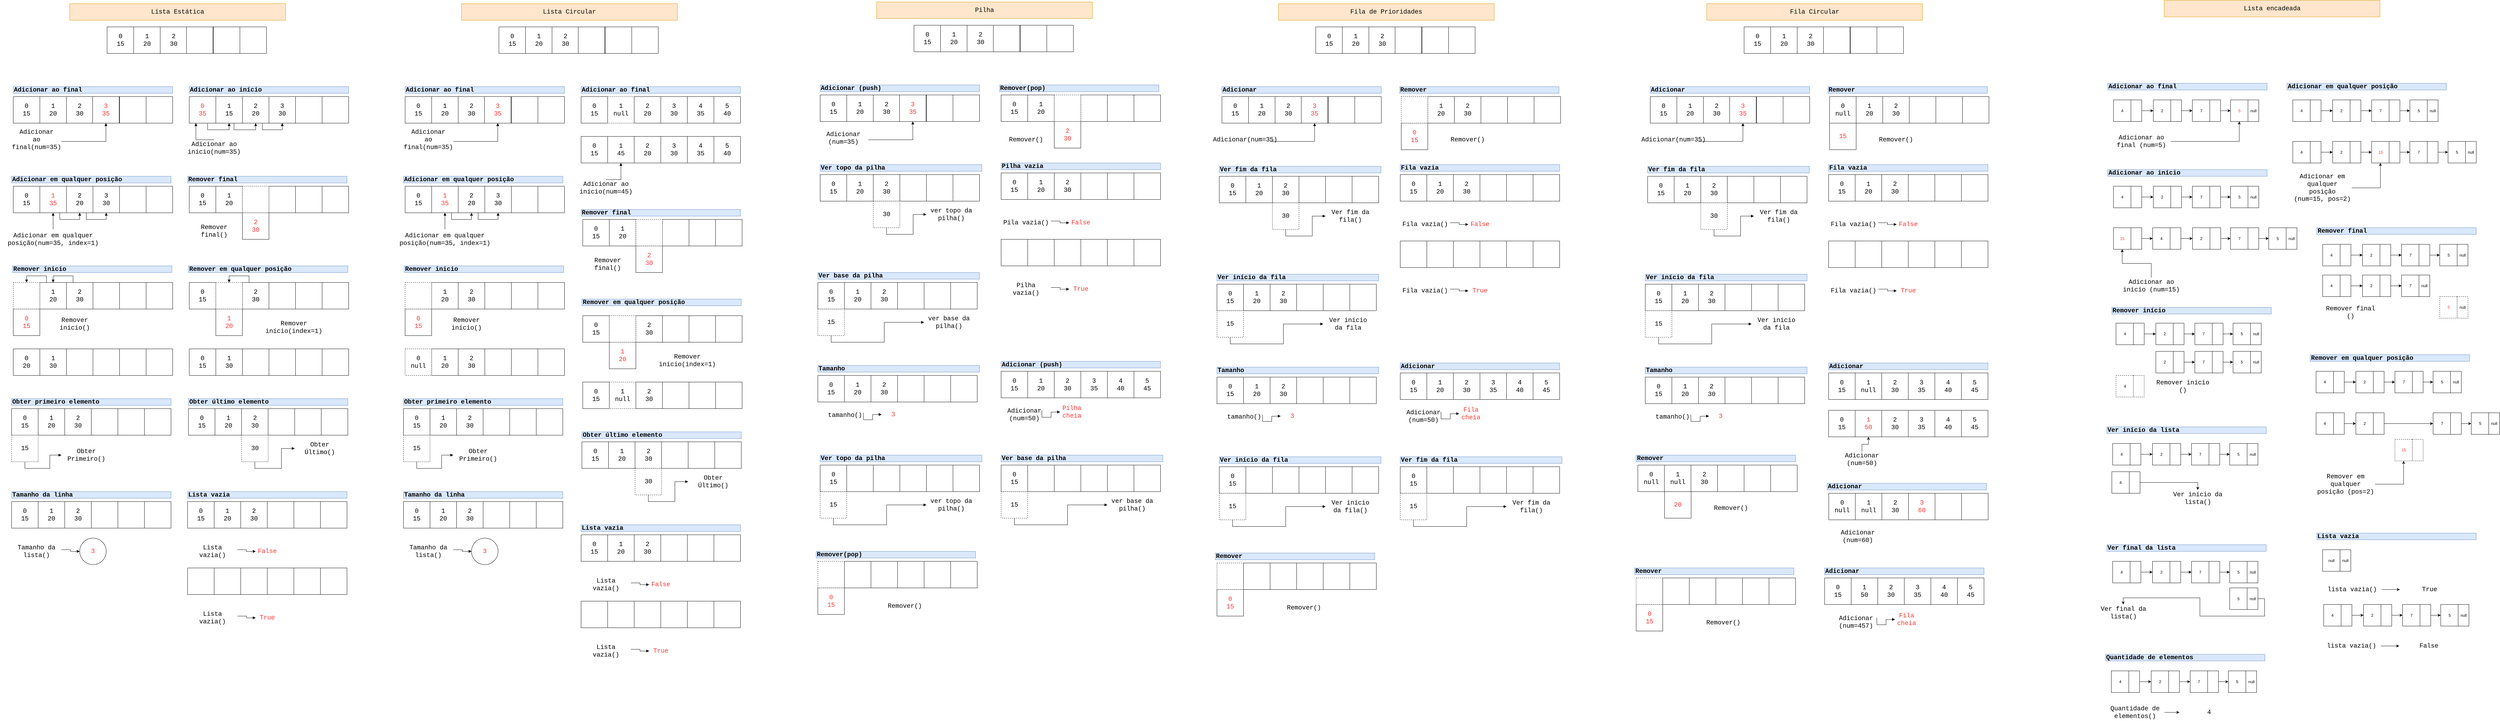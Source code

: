 <mxfile version="13.7.1" type="device"><diagram id="ZQpMQA2VlWUk64dxLBSK" name="Page-1"><mxGraphModel dx="3220" dy="2392" grid="1" gridSize="10" guides="1" tooltips="1" connect="1" arrows="1" fold="1" page="1" pageScale="1" pageWidth="850" pageHeight="1100" math="0" shadow="0"><root><mxCell id="0"/><mxCell id="1" parent="0"/><mxCell id="qXq0yQXdgOIIga9pyJ5H-1" value="&lt;div&gt;0&lt;/div&gt;&lt;div&gt;15&lt;br&gt;&lt;/div&gt;" style="whiteSpace=wrap;html=1;aspect=fixed;fontFamily=Courier New;fontSize=19;" parent="1" vertex="1"><mxGeometry x="-170" y="40" width="80" height="80" as="geometry"/></mxCell><mxCell id="qXq0yQXdgOIIga9pyJ5H-2" value="&lt;div&gt;2&lt;/div&gt;&lt;div&gt;30&lt;br&gt;&lt;/div&gt;" style="whiteSpace=wrap;html=1;aspect=fixed;fontFamily=Courier New;fontSize=19;" parent="1" vertex="1"><mxGeometry x="-10" y="40" width="80" height="80" as="geometry"/></mxCell><mxCell id="qXq0yQXdgOIIga9pyJ5H-3" value="&lt;div&gt;1&lt;/div&gt;&lt;div&gt;20&lt;br&gt;&lt;/div&gt;" style="whiteSpace=wrap;html=1;aspect=fixed;fontFamily=Courier New;fontSize=19;" parent="1" vertex="1"><mxGeometry x="-90" y="40" width="80" height="80" as="geometry"/></mxCell><mxCell id="qXq0yQXdgOIIga9pyJ5H-405" style="edgeStyle=orthogonalEdgeStyle;rounded=0;orthogonalLoop=1;jettySize=auto;html=1;exitX=0.5;exitY=1;exitDx=0;exitDy=0;fontFamily=Courier New;fontSize=19;entryX=1;entryY=0.75;entryDx=0;entryDy=0;endArrow=none;endFill=0;startArrow=block;startFill=1;" parent="1" source="qXq0yQXdgOIIga9pyJ5H-7" target="qXq0yQXdgOIIga9pyJ5H-398" edge="1"><mxGeometry relative="1" as="geometry"><mxPoint x="-70.0" y="170" as="targetPoint"/></mxGeometry></mxCell><mxCell id="qXq0yQXdgOIIga9pyJ5H-7" value="&lt;div&gt;3&lt;/div&gt;&lt;div&gt;35&lt;br&gt;&lt;/div&gt;" style="whiteSpace=wrap;html=1;aspect=fixed;fontFamily=Courier New;fontSize=19;fontColor=#FF3333;" parent="1" vertex="1"><mxGeometry x="69" y="40" width="80" height="80" as="geometry"/></mxCell><mxCell id="qXq0yQXdgOIIga9pyJ5H-8" value="" style="whiteSpace=wrap;html=1;aspect=fixed;fontFamily=Courier New;fontSize=19;" parent="1" vertex="1"><mxGeometry x="230" y="40" width="80" height="80" as="geometry"/></mxCell><mxCell id="qXq0yQXdgOIIga9pyJ5H-9" value="" style="whiteSpace=wrap;html=1;aspect=fixed;fontFamily=Courier New;fontSize=19;" parent="1" vertex="1"><mxGeometry x="150" y="40" width="80" height="80" as="geometry"/></mxCell><mxCell id="qXq0yQXdgOIIga9pyJ5H-64" value="Adicionar ao final" style="text;html=1;strokeColor=#6c8ebf;fillColor=#dae8fc;align=left;verticalAlign=middle;whiteSpace=wrap;rounded=0;fontFamily=Courier New;fontSize=19;fontStyle=1" parent="1" vertex="1"><mxGeometry x="-170" y="10" width="480" height="20" as="geometry"/></mxCell><mxCell id="qXq0yQXdgOIIga9pyJ5H-65" value="Adicionar ao início" style="text;html=1;strokeColor=#6c8ebf;fillColor=#dae8fc;align=left;verticalAlign=middle;whiteSpace=wrap;rounded=0;fontFamily=Courier New;fontSize=19;fontStyle=1" parent="1" vertex="1"><mxGeometry x="360" y="10" width="480" height="20" as="geometry"/></mxCell><mxCell id="qXq0yQXdgOIIga9pyJ5H-122" value="Lista Estática" style="text;html=1;strokeColor=#d79b00;fillColor=#ffe6cc;align=center;verticalAlign=middle;whiteSpace=wrap;rounded=0;fontFamily=Courier New;fontSize=19;" parent="1" vertex="1"><mxGeometry y="-240" width="650" height="50" as="geometry"/></mxCell><mxCell id="qXq0yQXdgOIIga9pyJ5H-206" value="Adicionar em qualquer posição" style="text;html=1;strokeColor=#6c8ebf;fillColor=#dae8fc;align=left;verticalAlign=middle;whiteSpace=wrap;rounded=0;fontFamily=Courier New;fontSize=19;fontStyle=1" parent="1" vertex="1"><mxGeometry x="-175" y="280" width="480" height="20" as="geometry"/></mxCell><mxCell id="qXq0yQXdgOIIga9pyJ5H-207" value="Remover final" style="text;html=1;strokeColor=#6c8ebf;fillColor=#dae8fc;align=left;verticalAlign=middle;whiteSpace=wrap;rounded=0;fontFamily=Courier New;fontSize=19;fontStyle=1" parent="1" vertex="1"><mxGeometry x="355" y="280" width="480" height="20" as="geometry"/></mxCell><mxCell id="qXq0yQXdgOIIga9pyJ5H-220" value="Remover inicio" style="text;html=1;strokeColor=#6c8ebf;fillColor=#dae8fc;align=left;verticalAlign=middle;whiteSpace=wrap;rounded=0;fontFamily=Courier New;fontSize=19;fontStyle=1" parent="1" vertex="1"><mxGeometry x="-172.5" y="550" width="480" height="20" as="geometry"/></mxCell><mxCell id="qXq0yQXdgOIIga9pyJ5H-221" value="Remover em qualquer posição" style="text;html=1;strokeColor=#6c8ebf;fillColor=#dae8fc;align=left;verticalAlign=middle;whiteSpace=wrap;rounded=0;fontFamily=Courier New;fontSize=19;fontStyle=1" parent="1" vertex="1"><mxGeometry x="357.5" y="550" width="480" height="20" as="geometry"/></mxCell><mxCell id="qXq0yQXdgOIIga9pyJ5H-398" value="&lt;div&gt;Adicionar &lt;br&gt;&lt;/div&gt;&lt;div&gt;ao final(num=35)&lt;/div&gt;" style="text;html=1;strokeColor=none;fillColor=none;align=center;verticalAlign=middle;whiteSpace=wrap;rounded=0;fontFamily=Courier New;fontSize=19;" parent="1" vertex="1"><mxGeometry x="-175" y="160" width="150" height="20" as="geometry"/></mxCell><mxCell id="qXq0yQXdgOIIga9pyJ5H-399" value="&lt;div&gt;0&lt;/div&gt;&lt;div&gt;15&lt;br&gt;&lt;/div&gt;" style="whiteSpace=wrap;html=1;aspect=fixed;fontFamily=Courier New;fontSize=19;" parent="1" vertex="1"><mxGeometry x="112.5" y="-170" width="80" height="80" as="geometry"/></mxCell><mxCell id="qXq0yQXdgOIIga9pyJ5H-400" value="&lt;div&gt;2&lt;/div&gt;&lt;div&gt;30&lt;br&gt;&lt;/div&gt;" style="whiteSpace=wrap;html=1;aspect=fixed;fontFamily=Courier New;fontSize=19;" parent="1" vertex="1"><mxGeometry x="272.5" y="-170" width="80" height="80" as="geometry"/></mxCell><mxCell id="qXq0yQXdgOIIga9pyJ5H-401" value="&lt;div&gt;1&lt;/div&gt;&lt;div&gt;20&lt;br&gt;&lt;/div&gt;" style="whiteSpace=wrap;html=1;aspect=fixed;fontFamily=Courier New;fontSize=19;" parent="1" vertex="1"><mxGeometry x="192.5" y="-170" width="80" height="80" as="geometry"/></mxCell><mxCell id="qXq0yQXdgOIIga9pyJ5H-402" value="" style="whiteSpace=wrap;html=1;aspect=fixed;fontFamily=Courier New;fontSize=19;" parent="1" vertex="1"><mxGeometry x="351.5" y="-170" width="80" height="80" as="geometry"/></mxCell><mxCell id="qXq0yQXdgOIIga9pyJ5H-403" value="" style="whiteSpace=wrap;html=1;aspect=fixed;fontFamily=Courier New;fontSize=19;" parent="1" vertex="1"><mxGeometry x="512.5" y="-170" width="80" height="80" as="geometry"/></mxCell><mxCell id="qXq0yQXdgOIIga9pyJ5H-404" value="" style="whiteSpace=wrap;html=1;aspect=fixed;fontFamily=Courier New;fontSize=19;" parent="1" vertex="1"><mxGeometry x="432.5" y="-170" width="80" height="80" as="geometry"/></mxCell><mxCell id="qXq0yQXdgOIIga9pyJ5H-419" style="edgeStyle=orthogonalEdgeStyle;rounded=0;orthogonalLoop=1;jettySize=auto;html=1;exitX=0.5;exitY=1;exitDx=0;exitDy=0;entryX=0.691;entryY=1.013;entryDx=0;entryDy=0;entryPerimeter=0;startArrow=block;startFill=1;endArrow=none;endFill=0;fontFamily=Courier New;fontSize=19;fontColor=#FF3333;" parent="1" source="qXq0yQXdgOIIga9pyJ5H-407" target="qXq0yQXdgOIIga9pyJ5H-411" edge="1"><mxGeometry relative="1" as="geometry"/></mxCell><mxCell id="qXq0yQXdgOIIga9pyJ5H-407" value="1&lt;div&gt;15&lt;br&gt;&lt;/div&gt;" style="whiteSpace=wrap;html=1;aspect=fixed;fontFamily=Courier New;fontSize=19;" parent="1" vertex="1"><mxGeometry x="440" y="40" width="80" height="80" as="geometry"/></mxCell><mxCell id="qXq0yQXdgOIIga9pyJ5H-421" style="edgeStyle=orthogonalEdgeStyle;rounded=0;orthogonalLoop=1;jettySize=auto;html=1;exitX=0.5;exitY=1;exitDx=0;exitDy=0;entryX=0.75;entryY=1;entryDx=0;entryDy=0;startArrow=block;startFill=1;endArrow=none;endFill=0;fontFamily=Courier New;fontSize=19;fontColor=#FF3333;" parent="1" source="qXq0yQXdgOIIga9pyJ5H-408" target="qXq0yQXdgOIIga9pyJ5H-409" edge="1"><mxGeometry relative="1" as="geometry"/></mxCell><mxCell id="qXq0yQXdgOIIga9pyJ5H-408" value="3&lt;div&gt;30&lt;br&gt;&lt;/div&gt;" style="whiteSpace=wrap;html=1;aspect=fixed;fontFamily=Courier New;fontSize=19;" parent="1" vertex="1"><mxGeometry x="600" y="40" width="80" height="80" as="geometry"/></mxCell><mxCell id="qXq0yQXdgOIIga9pyJ5H-420" style="edgeStyle=orthogonalEdgeStyle;rounded=0;orthogonalLoop=1;jettySize=auto;html=1;exitX=0.5;exitY=1;exitDx=0;exitDy=0;entryX=0.684;entryY=0.998;entryDx=0;entryDy=0;entryPerimeter=0;startArrow=block;startFill=1;endArrow=none;endFill=0;fontFamily=Courier New;fontSize=19;fontColor=#FF3333;" parent="1" source="qXq0yQXdgOIIga9pyJ5H-409" target="qXq0yQXdgOIIga9pyJ5H-407" edge="1"><mxGeometry relative="1" as="geometry"/></mxCell><mxCell id="qXq0yQXdgOIIga9pyJ5H-409" value="2&lt;div&gt;20&lt;br&gt;&lt;/div&gt;" style="whiteSpace=wrap;html=1;aspect=fixed;fontFamily=Courier New;fontSize=19;" parent="1" vertex="1"><mxGeometry x="520" y="40" width="80" height="80" as="geometry"/></mxCell><mxCell id="qXq0yQXdgOIIga9pyJ5H-423" style="edgeStyle=orthogonalEdgeStyle;rounded=0;orthogonalLoop=1;jettySize=auto;html=1;exitX=0.25;exitY=1;exitDx=0;exitDy=0;entryX=0.5;entryY=0;entryDx=0;entryDy=0;startArrow=block;startFill=1;endArrow=none;endFill=0;fontFamily=Courier New;fontSize=19;fontColor=#FF3333;" parent="1" source="qXq0yQXdgOIIga9pyJ5H-411" target="qXq0yQXdgOIIga9pyJ5H-414" edge="1"><mxGeometry relative="1" as="geometry"><Array as="points"><mxPoint x="380" y="170"/></Array></mxGeometry></mxCell><mxCell id="qXq0yQXdgOIIga9pyJ5H-411" value="0&lt;div&gt;35&lt;br&gt;&lt;/div&gt;" style="whiteSpace=wrap;html=1;aspect=fixed;fontFamily=Courier New;fontSize=19;fontColor=#FF3333;" parent="1" vertex="1"><mxGeometry x="360" y="40" width="80" height="80" as="geometry"/></mxCell><mxCell id="qXq0yQXdgOIIga9pyJ5H-412" value="" style="whiteSpace=wrap;html=1;aspect=fixed;fontFamily=Courier New;fontSize=19;" parent="1" vertex="1"><mxGeometry x="760" y="40" width="80" height="80" as="geometry"/></mxCell><mxCell id="qXq0yQXdgOIIga9pyJ5H-413" value="" style="whiteSpace=wrap;html=1;aspect=fixed;fontFamily=Courier New;fontSize=19;" parent="1" vertex="1"><mxGeometry x="680" y="40" width="80" height="80" as="geometry"/></mxCell><mxCell id="qXq0yQXdgOIIga9pyJ5H-414" value="&lt;div&gt;Adicionar ao início(num=35)&lt;/div&gt;" style="text;html=1;strokeColor=none;fillColor=none;align=center;verticalAlign=middle;whiteSpace=wrap;rounded=0;fontFamily=Courier New;fontSize=19;" parent="1" vertex="1"><mxGeometry x="360" y="170" width="150" height="50" as="geometry"/></mxCell><mxCell id="qXq0yQXdgOIIga9pyJ5H-425" value="0&lt;div&gt;15&lt;br&gt;&lt;/div&gt;" style="whiteSpace=wrap;html=1;aspect=fixed;fontFamily=Courier New;fontSize=19;" parent="1" vertex="1"><mxGeometry x="-170" y="310" width="80" height="80" as="geometry"/></mxCell><mxCell id="qXq0yQXdgOIIga9pyJ5H-426" style="edgeStyle=orthogonalEdgeStyle;rounded=0;orthogonalLoop=1;jettySize=auto;html=1;exitX=0.5;exitY=1;exitDx=0;exitDy=0;entryX=0.75;entryY=1;entryDx=0;entryDy=0;startArrow=block;startFill=1;endArrow=none;endFill=0;fontFamily=Courier New;fontSize=19;fontColor=#FF3333;" parent="1" source="qXq0yQXdgOIIga9pyJ5H-427" target="qXq0yQXdgOIIga9pyJ5H-429" edge="1"><mxGeometry relative="1" as="geometry"/></mxCell><mxCell id="qXq0yQXdgOIIga9pyJ5H-427" value="3&lt;div&gt;30&lt;br&gt;&lt;/div&gt;" style="whiteSpace=wrap;html=1;aspect=fixed;fontFamily=Courier New;fontSize=19;" parent="1" vertex="1"><mxGeometry x="70" y="310" width="80" height="80" as="geometry"/></mxCell><mxCell id="qXq0yQXdgOIIga9pyJ5H-436" style="edgeStyle=orthogonalEdgeStyle;rounded=0;orthogonalLoop=1;jettySize=auto;html=1;exitX=0.5;exitY=1;exitDx=0;exitDy=0;entryX=0.75;entryY=1;entryDx=0;entryDy=0;startArrow=block;startFill=1;endArrow=none;endFill=0;fontFamily=Courier New;fontSize=19;fontColor=#FF3333;" parent="1" source="qXq0yQXdgOIIga9pyJ5H-429" target="qXq0yQXdgOIIga9pyJ5H-431" edge="1"><mxGeometry relative="1" as="geometry"/></mxCell><mxCell id="qXq0yQXdgOIIga9pyJ5H-429" value="2&lt;div&gt;20&lt;br&gt;&lt;/div&gt;" style="whiteSpace=wrap;html=1;aspect=fixed;fontFamily=Courier New;fontSize=19;" parent="1" vertex="1"><mxGeometry x="-10" y="310" width="80" height="80" as="geometry"/></mxCell><mxCell id="qXq0yQXdgOIIga9pyJ5H-435" style="edgeStyle=orthogonalEdgeStyle;rounded=0;orthogonalLoop=1;jettySize=auto;html=1;exitX=0.5;exitY=1;exitDx=0;exitDy=0;startArrow=block;startFill=1;endArrow=none;endFill=0;fontFamily=Courier New;fontSize=19;fontColor=#FF3333;" parent="1" source="qXq0yQXdgOIIga9pyJ5H-431" target="qXq0yQXdgOIIga9pyJ5H-434" edge="1"><mxGeometry relative="1" as="geometry"/></mxCell><mxCell id="qXq0yQXdgOIIga9pyJ5H-431" value="1&lt;div&gt;35&lt;br&gt;&lt;/div&gt;" style="whiteSpace=wrap;html=1;aspect=fixed;fontFamily=Courier New;fontSize=19;fontColor=#FF3333;" parent="1" vertex="1"><mxGeometry x="-90" y="310" width="80" height="80" as="geometry"/></mxCell><mxCell id="qXq0yQXdgOIIga9pyJ5H-432" value="" style="whiteSpace=wrap;html=1;aspect=fixed;fontFamily=Courier New;fontSize=19;" parent="1" vertex="1"><mxGeometry x="230" y="310" width="80" height="80" as="geometry"/></mxCell><mxCell id="qXq0yQXdgOIIga9pyJ5H-433" value="" style="whiteSpace=wrap;html=1;aspect=fixed;fontFamily=Courier New;fontSize=19;" parent="1" vertex="1"><mxGeometry x="150" y="310" width="80" height="80" as="geometry"/></mxCell><mxCell id="qXq0yQXdgOIIga9pyJ5H-434" value="&lt;div&gt;Adicionar em qualquer posição(num=35, index=1)&lt;/div&gt;" style="text;html=1;strokeColor=none;fillColor=none;align=center;verticalAlign=middle;whiteSpace=wrap;rounded=0;fontFamily=Courier New;fontSize=19;" parent="1" vertex="1"><mxGeometry x="-210" y="440" width="320" height="60" as="geometry"/></mxCell><mxCell id="qXq0yQXdgOIIga9pyJ5H-437" value="&lt;div&gt;0&lt;/div&gt;&lt;div&gt;15&lt;br&gt;&lt;/div&gt;" style="whiteSpace=wrap;html=1;aspect=fixed;fontFamily=Courier New;fontSize=19;" parent="1" vertex="1"><mxGeometry x="360" y="310" width="80" height="80" as="geometry"/></mxCell><mxCell id="qXq0yQXdgOIIga9pyJ5H-438" value="&lt;div&gt;2&lt;/div&gt;&lt;div&gt;30&lt;br&gt;&lt;/div&gt;" style="whiteSpace=wrap;html=1;aspect=fixed;fontFamily=Courier New;fontSize=19;fontColor=#FF3333;" parent="1" vertex="1"><mxGeometry x="520" y="390" width="80" height="80" as="geometry"/></mxCell><mxCell id="qXq0yQXdgOIIga9pyJ5H-439" value="&lt;div&gt;1&lt;/div&gt;&lt;div&gt;20&lt;br&gt;&lt;/div&gt;" style="whiteSpace=wrap;html=1;aspect=fixed;fontFamily=Courier New;fontSize=19;" parent="1" vertex="1"><mxGeometry x="440" y="310" width="80" height="80" as="geometry"/></mxCell><mxCell id="qXq0yQXdgOIIga9pyJ5H-440" value="" style="whiteSpace=wrap;html=1;aspect=fixed;fontFamily=Courier New;fontSize=19;" parent="1" vertex="1"><mxGeometry x="600" y="310" width="80" height="80" as="geometry"/></mxCell><mxCell id="qXq0yQXdgOIIga9pyJ5H-441" value="" style="whiteSpace=wrap;html=1;aspect=fixed;fontFamily=Courier New;fontSize=19;" parent="1" vertex="1"><mxGeometry x="760" y="310" width="80" height="80" as="geometry"/></mxCell><mxCell id="qXq0yQXdgOIIga9pyJ5H-442" value="" style="whiteSpace=wrap;html=1;aspect=fixed;fontFamily=Courier New;fontSize=19;" parent="1" vertex="1"><mxGeometry x="680" y="310" width="80" height="80" as="geometry"/></mxCell><mxCell id="qXq0yQXdgOIIga9pyJ5H-443" value="&lt;div&gt;Remover final()&lt;/div&gt;" style="text;html=1;strokeColor=none;fillColor=none;align=center;verticalAlign=middle;whiteSpace=wrap;rounded=0;fontFamily=Courier New;fontSize=19;" parent="1" vertex="1"><mxGeometry x="360" y="420" width="150" height="50" as="geometry"/></mxCell><mxCell id="qXq0yQXdgOIIga9pyJ5H-449" value="" style="whiteSpace=wrap;html=1;aspect=fixed;fontFamily=Courier New;fontSize=19;dashed=1;" parent="1" vertex="1"><mxGeometry x="520" y="310" width="80" height="80" as="geometry"/></mxCell><mxCell id="qXq0yQXdgOIIga9pyJ5H-457" value="&lt;div&gt;0&lt;/div&gt;&lt;div&gt;15&lt;br&gt;&lt;/div&gt;" style="whiteSpace=wrap;html=1;aspect=fixed;fontFamily=Courier New;fontSize=19;fontColor=#FF3333;" parent="1" vertex="1"><mxGeometry x="-170" y="680" width="80" height="80" as="geometry"/></mxCell><mxCell id="qXq0yQXdgOIIga9pyJ5H-458" value="&lt;div&gt;2&lt;/div&gt;&lt;div&gt;30&lt;br&gt;&lt;/div&gt;" style="whiteSpace=wrap;html=1;aspect=fixed;fontFamily=Courier New;fontSize=19;" parent="1" vertex="1"><mxGeometry x="-10" y="600" width="80" height="80" as="geometry"/></mxCell><mxCell id="qXq0yQXdgOIIga9pyJ5H-477" style="edgeStyle=orthogonalEdgeStyle;rounded=0;orthogonalLoop=1;jettySize=auto;html=1;exitX=0.5;exitY=0;exitDx=0;exitDy=0;entryX=0.25;entryY=0;entryDx=0;entryDy=0;startArrow=block;startFill=1;endArrow=none;endFill=0;fontFamily=Courier New;fontSize=19;fontColor=#FF3333;" parent="1" source="qXq0yQXdgOIIga9pyJ5H-459" target="qXq0yQXdgOIIga9pyJ5H-458" edge="1"><mxGeometry relative="1" as="geometry"/></mxCell><mxCell id="qXq0yQXdgOIIga9pyJ5H-459" value="&lt;div&gt;1&lt;/div&gt;&lt;div&gt;20&lt;br&gt;&lt;/div&gt;" style="whiteSpace=wrap;html=1;aspect=fixed;fontFamily=Courier New;fontSize=19;" parent="1" vertex="1"><mxGeometry x="-90" y="600" width="80" height="80" as="geometry"/></mxCell><mxCell id="qXq0yQXdgOIIga9pyJ5H-460" value="" style="whiteSpace=wrap;html=1;aspect=fixed;fontFamily=Courier New;fontSize=19;" parent="1" vertex="1"><mxGeometry x="70" y="600" width="80" height="80" as="geometry"/></mxCell><mxCell id="qXq0yQXdgOIIga9pyJ5H-461" value="" style="whiteSpace=wrap;html=1;aspect=fixed;fontFamily=Courier New;fontSize=19;" parent="1" vertex="1"><mxGeometry x="230" y="600" width="80" height="80" as="geometry"/></mxCell><mxCell id="qXq0yQXdgOIIga9pyJ5H-462" value="" style="whiteSpace=wrap;html=1;aspect=fixed;fontFamily=Courier New;fontSize=19;" parent="1" vertex="1"><mxGeometry x="150" y="600" width="80" height="80" as="geometry"/></mxCell><mxCell id="qXq0yQXdgOIIga9pyJ5H-463" value="&lt;div&gt;Remover início()&lt;/div&gt;" style="text;html=1;strokeColor=none;fillColor=none;align=center;verticalAlign=middle;whiteSpace=wrap;rounded=0;fontFamily=Courier New;fontSize=19;" parent="1" vertex="1"><mxGeometry x="-60" y="700" width="150" height="50" as="geometry"/></mxCell><mxCell id="qXq0yQXdgOIIga9pyJ5H-476" style="edgeStyle=orthogonalEdgeStyle;rounded=0;orthogonalLoop=1;jettySize=auto;html=1;exitX=0.5;exitY=0;exitDx=0;exitDy=0;entryX=0.25;entryY=0;entryDx=0;entryDy=0;startArrow=block;startFill=1;endArrow=none;endFill=0;fontFamily=Courier New;fontSize=19;fontColor=#FF3333;" parent="1" source="qXq0yQXdgOIIga9pyJ5H-467" target="qXq0yQXdgOIIga9pyJ5H-459" edge="1"><mxGeometry relative="1" as="geometry"/></mxCell><mxCell id="qXq0yQXdgOIIga9pyJ5H-467" value="" style="whiteSpace=wrap;html=1;aspect=fixed;fontFamily=Courier New;fontSize=19;dashed=1;" parent="1" vertex="1"><mxGeometry x="-170" y="600" width="80" height="80" as="geometry"/></mxCell><mxCell id="qXq0yQXdgOIIga9pyJ5H-469" value="1&lt;div&gt;30&lt;br&gt;&lt;/div&gt;" style="whiteSpace=wrap;html=1;aspect=fixed;fontFamily=Courier New;fontSize=19;" parent="1" vertex="1"><mxGeometry x="-90" y="800" width="80" height="80" as="geometry"/></mxCell><mxCell id="qXq0yQXdgOIIga9pyJ5H-470" value="0&lt;div&gt;20&lt;br&gt;&lt;/div&gt;" style="whiteSpace=wrap;html=1;aspect=fixed;fontFamily=Courier New;fontSize=19;" parent="1" vertex="1"><mxGeometry x="-170" y="800" width="80" height="80" as="geometry"/></mxCell><mxCell id="qXq0yQXdgOIIga9pyJ5H-471" value="" style="whiteSpace=wrap;html=1;aspect=fixed;fontFamily=Courier New;fontSize=19;" parent="1" vertex="1"><mxGeometry x="-10" y="800" width="80" height="80" as="geometry"/></mxCell><mxCell id="qXq0yQXdgOIIga9pyJ5H-472" value="" style="whiteSpace=wrap;html=1;aspect=fixed;fontFamily=Courier New;fontSize=19;" parent="1" vertex="1"><mxGeometry x="150" y="800" width="80" height="80" as="geometry"/></mxCell><mxCell id="qXq0yQXdgOIIga9pyJ5H-473" value="" style="whiteSpace=wrap;html=1;aspect=fixed;fontFamily=Courier New;fontSize=19;" parent="1" vertex="1"><mxGeometry x="70" y="800" width="80" height="80" as="geometry"/></mxCell><mxCell id="qXq0yQXdgOIIga9pyJ5H-478" value="" style="whiteSpace=wrap;html=1;aspect=fixed;fontFamily=Courier New;fontSize=19;" parent="1" vertex="1"><mxGeometry x="230" y="800" width="80" height="80" as="geometry"/></mxCell><mxCell id="qXq0yQXdgOIIga9pyJ5H-479" value="&lt;div&gt;0&lt;/div&gt;&lt;div&gt;15&lt;br&gt;&lt;/div&gt;" style="whiteSpace=wrap;html=1;aspect=fixed;fontFamily=Courier New;fontSize=19;" parent="1" vertex="1"><mxGeometry x="360" y="600" width="80" height="80" as="geometry"/></mxCell><mxCell id="qXq0yQXdgOIIga9pyJ5H-480" value="&lt;div&gt;2&lt;/div&gt;&lt;div&gt;30&lt;br&gt;&lt;/div&gt;" style="whiteSpace=wrap;html=1;aspect=fixed;fontFamily=Courier New;fontSize=19;" parent="1" vertex="1"><mxGeometry x="520" y="600" width="80" height="80" as="geometry"/></mxCell><mxCell id="qXq0yQXdgOIIga9pyJ5H-482" value="&lt;div&gt;1&lt;/div&gt;&lt;div&gt;20&lt;br&gt;&lt;/div&gt;" style="whiteSpace=wrap;html=1;aspect=fixed;fontFamily=Courier New;fontSize=19;fontColor=#FF3333;" parent="1" vertex="1"><mxGeometry x="440" y="680" width="80" height="80" as="geometry"/></mxCell><mxCell id="qXq0yQXdgOIIga9pyJ5H-483" value="" style="whiteSpace=wrap;html=1;aspect=fixed;fontFamily=Courier New;fontSize=19;" parent="1" vertex="1"><mxGeometry x="600" y="600" width="80" height="80" as="geometry"/></mxCell><mxCell id="qXq0yQXdgOIIga9pyJ5H-484" value="" style="whiteSpace=wrap;html=1;aspect=fixed;fontFamily=Courier New;fontSize=19;" parent="1" vertex="1"><mxGeometry x="760" y="600" width="80" height="80" as="geometry"/></mxCell><mxCell id="qXq0yQXdgOIIga9pyJ5H-485" value="" style="whiteSpace=wrap;html=1;aspect=fixed;fontFamily=Courier New;fontSize=19;" parent="1" vertex="1"><mxGeometry x="680" y="600" width="80" height="80" as="geometry"/></mxCell><mxCell id="qXq0yQXdgOIIga9pyJ5H-486" value="&lt;div&gt;Remover início(index=1)&lt;/div&gt;" style="text;html=1;strokeColor=none;fillColor=none;align=center;verticalAlign=middle;whiteSpace=wrap;rounded=0;fontFamily=Courier New;fontSize=19;" parent="1" vertex="1"><mxGeometry x="600" y="710" width="150" height="50" as="geometry"/></mxCell><mxCell id="qXq0yQXdgOIIga9pyJ5H-489" value="1&lt;div&gt;30&lt;br&gt;&lt;/div&gt;" style="whiteSpace=wrap;html=1;aspect=fixed;fontFamily=Courier New;fontSize=19;" parent="1" vertex="1"><mxGeometry x="440" y="800" width="80" height="80" as="geometry"/></mxCell><mxCell id="qXq0yQXdgOIIga9pyJ5H-490" value="&lt;div&gt;0&lt;/div&gt;&lt;div&gt;15&lt;br&gt;&lt;/div&gt;" style="whiteSpace=wrap;html=1;aspect=fixed;fontFamily=Courier New;fontSize=19;" parent="1" vertex="1"><mxGeometry x="360" y="800" width="80" height="80" as="geometry"/></mxCell><mxCell id="qXq0yQXdgOIIga9pyJ5H-491" value="" style="whiteSpace=wrap;html=1;aspect=fixed;fontFamily=Courier New;fontSize=19;" parent="1" vertex="1"><mxGeometry x="520" y="800" width="80" height="80" as="geometry"/></mxCell><mxCell id="qXq0yQXdgOIIga9pyJ5H-492" value="" style="whiteSpace=wrap;html=1;aspect=fixed;fontFamily=Courier New;fontSize=19;" parent="1" vertex="1"><mxGeometry x="680" y="800" width="80" height="80" as="geometry"/></mxCell><mxCell id="qXq0yQXdgOIIga9pyJ5H-493" value="" style="whiteSpace=wrap;html=1;aspect=fixed;fontFamily=Courier New;fontSize=19;" parent="1" vertex="1"><mxGeometry x="600" y="800" width="80" height="80" as="geometry"/></mxCell><mxCell id="qXq0yQXdgOIIga9pyJ5H-494" value="" style="whiteSpace=wrap;html=1;aspect=fixed;fontFamily=Courier New;fontSize=19;" parent="1" vertex="1"><mxGeometry x="760" y="800" width="80" height="80" as="geometry"/></mxCell><mxCell id="qXq0yQXdgOIIga9pyJ5H-496" style="edgeStyle=orthogonalEdgeStyle;rounded=0;orthogonalLoop=1;jettySize=auto;html=1;exitX=0.5;exitY=0;exitDx=0;exitDy=0;entryX=0.25;entryY=0;entryDx=0;entryDy=0;startArrow=block;startFill=1;endArrow=none;endFill=0;fontFamily=Courier New;fontSize=19;fontColor=#FF3333;" parent="1" source="qXq0yQXdgOIIga9pyJ5H-495" target="qXq0yQXdgOIIga9pyJ5H-480" edge="1"><mxGeometry relative="1" as="geometry"/></mxCell><mxCell id="qXq0yQXdgOIIga9pyJ5H-495" value="" style="whiteSpace=wrap;html=1;aspect=fixed;fontFamily=Courier New;fontSize=19;dashed=1;" parent="1" vertex="1"><mxGeometry x="440" y="600" width="80" height="80" as="geometry"/></mxCell><mxCell id="qXq0yQXdgOIIga9pyJ5H-497" value="&lt;div&gt;0&lt;/div&gt;&lt;div&gt;15&lt;br&gt;&lt;/div&gt;" style="whiteSpace=wrap;html=1;aspect=fixed;fontFamily=Courier New;fontSize=19;" parent="1" vertex="1"><mxGeometry x="-175" y="980" width="80" height="80" as="geometry"/></mxCell><mxCell id="qXq0yQXdgOIIga9pyJ5H-498" value="&lt;div&gt;2&lt;/div&gt;&lt;div&gt;30&lt;br&gt;&lt;/div&gt;" style="whiteSpace=wrap;html=1;aspect=fixed;fontFamily=Courier New;fontSize=19;" parent="1" vertex="1"><mxGeometry x="-15" y="980" width="80" height="80" as="geometry"/></mxCell><mxCell id="qXq0yQXdgOIIga9pyJ5H-499" value="&lt;div&gt;1&lt;/div&gt;&lt;div&gt;20&lt;br&gt;&lt;/div&gt;" style="whiteSpace=wrap;html=1;aspect=fixed;fontFamily=Courier New;fontSize=19;" parent="1" vertex="1"><mxGeometry x="-95" y="980" width="80" height="80" as="geometry"/></mxCell><mxCell id="qXq0yQXdgOIIga9pyJ5H-502" value="" style="whiteSpace=wrap;html=1;aspect=fixed;fontFamily=Courier New;fontSize=19;" parent="1" vertex="1"><mxGeometry x="225" y="980" width="80" height="80" as="geometry"/></mxCell><mxCell id="qXq0yQXdgOIIga9pyJ5H-503" value="" style="whiteSpace=wrap;html=1;aspect=fixed;fontFamily=Courier New;fontSize=19;" parent="1" vertex="1"><mxGeometry x="145" y="980" width="80" height="80" as="geometry"/></mxCell><mxCell id="qXq0yQXdgOIIga9pyJ5H-504" value="Obter primeiro elemento" style="text;html=1;strokeColor=#6c8ebf;fillColor=#dae8fc;align=left;verticalAlign=middle;whiteSpace=wrap;rounded=0;fontFamily=Courier New;fontSize=19;fontStyle=1" parent="1" vertex="1"><mxGeometry x="-175" y="950" width="480" height="20" as="geometry"/></mxCell><mxCell id="qXq0yQXdgOIIga9pyJ5H-509" style="edgeStyle=orthogonalEdgeStyle;rounded=0;orthogonalLoop=1;jettySize=auto;html=1;exitX=0;exitY=0.5;exitDx=0;exitDy=0;entryX=0.5;entryY=1;entryDx=0;entryDy=0;startArrow=block;startFill=1;endArrow=none;endFill=0;fontFamily=Courier New;fontSize=19;fontColor=#FF3333;" parent="1" source="qXq0yQXdgOIIga9pyJ5H-505" target="qXq0yQXdgOIIga9pyJ5H-507" edge="1"><mxGeometry relative="1" as="geometry"/></mxCell><mxCell id="qXq0yQXdgOIIga9pyJ5H-505" value="Obter Primeiro()" style="text;html=1;strokeColor=none;fillColor=none;align=center;verticalAlign=middle;whiteSpace=wrap;rounded=0;fontFamily=Courier New;fontSize=19;" parent="1" vertex="1"><mxGeometry x="-25" y="1110" width="150" height="20" as="geometry"/></mxCell><mxCell id="qXq0yQXdgOIIga9pyJ5H-507" value="15" style="whiteSpace=wrap;html=1;aspect=fixed;fontFamily=Courier New;fontSize=19;dashed=1;" parent="1" vertex="1"><mxGeometry x="-175" y="1060" width="80" height="80" as="geometry"/></mxCell><mxCell id="qXq0yQXdgOIIga9pyJ5H-510" value="" style="whiteSpace=wrap;html=1;aspect=fixed;fontFamily=Courier New;fontSize=19;" parent="1" vertex="1"><mxGeometry x="65" y="980" width="80" height="80" as="geometry"/></mxCell><mxCell id="qXq0yQXdgOIIga9pyJ5H-511" value="&lt;div&gt;0&lt;/div&gt;&lt;div&gt;15&lt;br&gt;&lt;/div&gt;" style="whiteSpace=wrap;html=1;aspect=fixed;fontFamily=Courier New;fontSize=19;" parent="1" vertex="1"><mxGeometry x="357.5" y="980" width="80" height="80" as="geometry"/></mxCell><mxCell id="qXq0yQXdgOIIga9pyJ5H-512" value="&lt;div&gt;2&lt;/div&gt;&lt;div&gt;30&lt;br&gt;&lt;/div&gt;" style="whiteSpace=wrap;html=1;aspect=fixed;fontFamily=Courier New;fontSize=19;" parent="1" vertex="1"><mxGeometry x="517.5" y="980" width="80" height="80" as="geometry"/></mxCell><mxCell id="qXq0yQXdgOIIga9pyJ5H-513" value="&lt;div&gt;1&lt;/div&gt;&lt;div&gt;20&lt;br&gt;&lt;/div&gt;" style="whiteSpace=wrap;html=1;aspect=fixed;fontFamily=Courier New;fontSize=19;" parent="1" vertex="1"><mxGeometry x="437.5" y="980" width="80" height="80" as="geometry"/></mxCell><mxCell id="qXq0yQXdgOIIga9pyJ5H-514" value="" style="whiteSpace=wrap;html=1;aspect=fixed;fontFamily=Courier New;fontSize=19;" parent="1" vertex="1"><mxGeometry x="757.5" y="980" width="80" height="80" as="geometry"/></mxCell><mxCell id="qXq0yQXdgOIIga9pyJ5H-515" value="" style="whiteSpace=wrap;html=1;aspect=fixed;fontFamily=Courier New;fontSize=19;" parent="1" vertex="1"><mxGeometry x="677.5" y="980" width="80" height="80" as="geometry"/></mxCell><mxCell id="qXq0yQXdgOIIga9pyJ5H-516" value="Obter último elemento" style="text;html=1;strokeColor=#6c8ebf;fillColor=#dae8fc;align=left;verticalAlign=middle;whiteSpace=wrap;rounded=0;fontFamily=Courier New;fontSize=19;fontStyle=1" parent="1" vertex="1"><mxGeometry x="357.5" y="950" width="480" height="20" as="geometry"/></mxCell><mxCell id="qXq0yQXdgOIIga9pyJ5H-517" style="edgeStyle=orthogonalEdgeStyle;rounded=0;orthogonalLoop=1;jettySize=auto;html=1;exitX=0;exitY=0.5;exitDx=0;exitDy=0;entryX=0.5;entryY=1;entryDx=0;entryDy=0;startArrow=block;startFill=1;endArrow=none;endFill=0;fontFamily=Courier New;fontSize=19;fontColor=#FF3333;" parent="1" source="qXq0yQXdgOIIga9pyJ5H-518" target="qXq0yQXdgOIIga9pyJ5H-519" edge="1"><mxGeometry relative="1" as="geometry"/></mxCell><mxCell id="qXq0yQXdgOIIga9pyJ5H-518" value="Obter Último()" style="text;html=1;strokeColor=none;fillColor=none;align=center;verticalAlign=middle;whiteSpace=wrap;rounded=0;fontFamily=Courier New;fontSize=19;" parent="1" vertex="1"><mxGeometry x="677.5" y="1090" width="150" height="20" as="geometry"/></mxCell><mxCell id="qXq0yQXdgOIIga9pyJ5H-519" value="30" style="whiteSpace=wrap;html=1;aspect=fixed;fontFamily=Courier New;fontSize=19;dashed=1;" parent="1" vertex="1"><mxGeometry x="517.5" y="1060" width="80" height="80" as="geometry"/></mxCell><mxCell id="qXq0yQXdgOIIga9pyJ5H-520" value="" style="whiteSpace=wrap;html=1;aspect=fixed;fontFamily=Courier New;fontSize=19;" parent="1" vertex="1"><mxGeometry x="597.5" y="980" width="80" height="80" as="geometry"/></mxCell><mxCell id="qXq0yQXdgOIIga9pyJ5H-521" value="&lt;div&gt;0&lt;/div&gt;&lt;div&gt;15&lt;br&gt;&lt;/div&gt;" style="whiteSpace=wrap;html=1;aspect=fixed;fontFamily=Courier New;fontSize=19;" parent="1" vertex="1"><mxGeometry x="-175" y="1260" width="80" height="80" as="geometry"/></mxCell><mxCell id="qXq0yQXdgOIIga9pyJ5H-522" value="&lt;div&gt;2&lt;/div&gt;&lt;div&gt;30&lt;br&gt;&lt;/div&gt;" style="whiteSpace=wrap;html=1;aspect=fixed;fontFamily=Courier New;fontSize=19;" parent="1" vertex="1"><mxGeometry x="-15" y="1260" width="80" height="80" as="geometry"/></mxCell><mxCell id="qXq0yQXdgOIIga9pyJ5H-523" value="&lt;div&gt;1&lt;/div&gt;&lt;div&gt;20&lt;br&gt;&lt;/div&gt;" style="whiteSpace=wrap;html=1;aspect=fixed;fontFamily=Courier New;fontSize=19;" parent="1" vertex="1"><mxGeometry x="-95" y="1260" width="80" height="80" as="geometry"/></mxCell><mxCell id="qXq0yQXdgOIIga9pyJ5H-524" value="" style="whiteSpace=wrap;html=1;aspect=fixed;fontFamily=Courier New;fontSize=19;" parent="1" vertex="1"><mxGeometry x="225" y="1260" width="80" height="80" as="geometry"/></mxCell><mxCell id="qXq0yQXdgOIIga9pyJ5H-525" value="" style="whiteSpace=wrap;html=1;aspect=fixed;fontFamily=Courier New;fontSize=19;" parent="1" vertex="1"><mxGeometry x="145" y="1260" width="80" height="80" as="geometry"/></mxCell><mxCell id="qXq0yQXdgOIIga9pyJ5H-526" value="Tamanho da linha" style="text;html=1;strokeColor=#6c8ebf;fillColor=#dae8fc;align=left;verticalAlign=middle;whiteSpace=wrap;rounded=0;fontFamily=Courier New;fontSize=19;fontStyle=1" parent="1" vertex="1"><mxGeometry x="-175" y="1230" width="480" height="20" as="geometry"/></mxCell><mxCell id="qXq0yQXdgOIIga9pyJ5H-528" value="Tamanho da lista()" style="text;html=1;strokeColor=none;fillColor=none;align=center;verticalAlign=middle;whiteSpace=wrap;rounded=0;fontFamily=Courier New;fontSize=19;" parent="1" vertex="1"><mxGeometry x="-175" y="1400" width="150" height="20" as="geometry"/></mxCell><mxCell id="qXq0yQXdgOIIga9pyJ5H-530" value="" style="whiteSpace=wrap;html=1;aspect=fixed;fontFamily=Courier New;fontSize=19;" parent="1" vertex="1"><mxGeometry x="65" y="1260" width="80" height="80" as="geometry"/></mxCell><mxCell id="qXq0yQXdgOIIga9pyJ5H-532" style="edgeStyle=orthogonalEdgeStyle;rounded=0;orthogonalLoop=1;jettySize=auto;html=1;exitX=0;exitY=0.5;exitDx=0;exitDy=0;entryX=1;entryY=0.25;entryDx=0;entryDy=0;startArrow=block;startFill=1;endArrow=none;endFill=0;fontFamily=Courier New;fontSize=19;fontColor=#FF3333;" parent="1" source="qXq0yQXdgOIIga9pyJ5H-531" target="qXq0yQXdgOIIga9pyJ5H-528" edge="1"><mxGeometry relative="1" as="geometry"/></mxCell><mxCell id="qXq0yQXdgOIIga9pyJ5H-531" value="3" style="ellipse;whiteSpace=wrap;html=1;aspect=fixed;strokeColor=#000000;fontFamily=Courier New;fontSize=19;fontColor=#FF3333;align=center;" parent="1" vertex="1"><mxGeometry x="30" y="1370" width="80" height="80" as="geometry"/></mxCell><mxCell id="qXq0yQXdgOIIga9pyJ5H-533" value="&lt;div&gt;0&lt;/div&gt;&lt;div&gt;15&lt;br&gt;&lt;/div&gt;" style="whiteSpace=wrap;html=1;aspect=fixed;fontFamily=Courier New;fontSize=19;" parent="1" vertex="1"><mxGeometry x="355" y="1260" width="80" height="80" as="geometry"/></mxCell><mxCell id="qXq0yQXdgOIIga9pyJ5H-534" value="&lt;div&gt;2&lt;/div&gt;&lt;div&gt;30&lt;br&gt;&lt;/div&gt;" style="whiteSpace=wrap;html=1;aspect=fixed;fontFamily=Courier New;fontSize=19;" parent="1" vertex="1"><mxGeometry x="515" y="1260" width="80" height="80" as="geometry"/></mxCell><mxCell id="qXq0yQXdgOIIga9pyJ5H-535" value="&lt;div&gt;1&lt;/div&gt;&lt;div&gt;20&lt;br&gt;&lt;/div&gt;" style="whiteSpace=wrap;html=1;aspect=fixed;fontFamily=Courier New;fontSize=19;" parent="1" vertex="1"><mxGeometry x="435" y="1260" width="80" height="80" as="geometry"/></mxCell><mxCell id="qXq0yQXdgOIIga9pyJ5H-536" value="" style="whiteSpace=wrap;html=1;aspect=fixed;fontFamily=Courier New;fontSize=19;" parent="1" vertex="1"><mxGeometry x="755" y="1260" width="80" height="80" as="geometry"/></mxCell><mxCell id="qXq0yQXdgOIIga9pyJ5H-537" value="" style="whiteSpace=wrap;html=1;aspect=fixed;fontFamily=Courier New;fontSize=19;" parent="1" vertex="1"><mxGeometry x="675" y="1260" width="80" height="80" as="geometry"/></mxCell><mxCell id="qXq0yQXdgOIIga9pyJ5H-538" value="Lista vazia" style="text;html=1;strokeColor=#6c8ebf;fillColor=#dae8fc;align=left;verticalAlign=middle;whiteSpace=wrap;rounded=0;fontFamily=Courier New;fontSize=19;fontStyle=1" parent="1" vertex="1"><mxGeometry x="355" y="1230" width="480" height="20" as="geometry"/></mxCell><mxCell id="qXq0yQXdgOIIga9pyJ5H-539" value="Lista vazia()" style="text;html=1;strokeColor=none;fillColor=none;align=center;verticalAlign=middle;whiteSpace=wrap;rounded=0;fontFamily=Courier New;fontSize=19;" parent="1" vertex="1"><mxGeometry x="355" y="1400" width="150" height="20" as="geometry"/></mxCell><mxCell id="qXq0yQXdgOIIga9pyJ5H-540" value="" style="whiteSpace=wrap;html=1;aspect=fixed;fontFamily=Courier New;fontSize=19;" parent="1" vertex="1"><mxGeometry x="595" y="1260" width="80" height="80" as="geometry"/></mxCell><mxCell id="qXq0yQXdgOIIga9pyJ5H-541" style="edgeStyle=orthogonalEdgeStyle;rounded=0;orthogonalLoop=1;jettySize=auto;html=1;exitX=0;exitY=0.5;exitDx=0;exitDy=0;entryX=1;entryY=0.25;entryDx=0;entryDy=0;startArrow=block;startFill=1;endArrow=none;endFill=0;fontFamily=Courier New;fontSize=19;fontColor=#FF3333;" parent="1" target="qXq0yQXdgOIIga9pyJ5H-539" edge="1"><mxGeometry relative="1" as="geometry"><mxPoint x="560.0" y="1410" as="sourcePoint"/></mxGeometry></mxCell><mxCell id="qXq0yQXdgOIIga9pyJ5H-543" value="False" style="text;html=1;strokeColor=none;fillColor=none;align=center;verticalAlign=middle;whiteSpace=wrap;rounded=0;fontFamily=Courier New;fontSize=19;fontColor=#FF3333;" parent="1" vertex="1"><mxGeometry x="575" y="1400" width="40" height="20" as="geometry"/></mxCell><mxCell id="qXq0yQXdgOIIga9pyJ5H-547" value="" style="whiteSpace=wrap;html=1;aspect=fixed;fontFamily=Courier New;fontSize=19;" parent="1" vertex="1"><mxGeometry x="755" y="1460" width="80" height="80" as="geometry"/></mxCell><mxCell id="qXq0yQXdgOIIga9pyJ5H-548" value="" style="whiteSpace=wrap;html=1;aspect=fixed;fontFamily=Courier New;fontSize=19;" parent="1" vertex="1"><mxGeometry x="675" y="1460" width="80" height="80" as="geometry"/></mxCell><mxCell id="qXq0yQXdgOIIga9pyJ5H-549" value="Lista vazia()" style="text;html=1;strokeColor=none;fillColor=none;align=center;verticalAlign=middle;whiteSpace=wrap;rounded=0;fontFamily=Courier New;fontSize=19;" parent="1" vertex="1"><mxGeometry x="355" y="1600" width="150" height="20" as="geometry"/></mxCell><mxCell id="qXq0yQXdgOIIga9pyJ5H-550" value="" style="whiteSpace=wrap;html=1;aspect=fixed;fontFamily=Courier New;fontSize=19;" parent="1" vertex="1"><mxGeometry x="595" y="1460" width="80" height="80" as="geometry"/></mxCell><mxCell id="qXq0yQXdgOIIga9pyJ5H-551" style="edgeStyle=orthogonalEdgeStyle;rounded=0;orthogonalLoop=1;jettySize=auto;html=1;exitX=0;exitY=0.5;exitDx=0;exitDy=0;entryX=1;entryY=0.25;entryDx=0;entryDy=0;startArrow=block;startFill=1;endArrow=none;endFill=0;fontFamily=Courier New;fontSize=19;fontColor=#FF3333;" parent="1" target="qXq0yQXdgOIIga9pyJ5H-549" edge="1"><mxGeometry relative="1" as="geometry"><mxPoint x="560.0" y="1610" as="sourcePoint"/></mxGeometry></mxCell><mxCell id="qXq0yQXdgOIIga9pyJ5H-552" value="True" style="text;html=1;strokeColor=none;fillColor=none;align=center;verticalAlign=middle;whiteSpace=wrap;rounded=0;fontFamily=Courier New;fontSize=19;fontColor=#FF3333;" parent="1" vertex="1"><mxGeometry x="575" y="1600" width="40" height="20" as="geometry"/></mxCell><mxCell id="qXq0yQXdgOIIga9pyJ5H-553" value="" style="whiteSpace=wrap;html=1;aspect=fixed;fontFamily=Courier New;fontSize=19;" parent="1" vertex="1"><mxGeometry x="515" y="1460" width="80" height="80" as="geometry"/></mxCell><mxCell id="qXq0yQXdgOIIga9pyJ5H-554" value="" style="whiteSpace=wrap;html=1;aspect=fixed;fontFamily=Courier New;fontSize=19;" parent="1" vertex="1"><mxGeometry x="435" y="1460" width="80" height="80" as="geometry"/></mxCell><mxCell id="qXq0yQXdgOIIga9pyJ5H-555" value="" style="whiteSpace=wrap;html=1;aspect=fixed;fontFamily=Courier New;fontSize=19;" parent="1" vertex="1"><mxGeometry x="355" y="1460" width="80" height="80" as="geometry"/></mxCell><mxCell id="qXq0yQXdgOIIga9pyJ5H-556" value="&lt;div&gt;0&lt;/div&gt;&lt;div&gt;15&lt;br&gt;&lt;/div&gt;" style="whiteSpace=wrap;html=1;aspect=fixed;fontFamily=Courier New;fontSize=19;" parent="1" vertex="1"><mxGeometry x="1010" y="40" width="80" height="80" as="geometry"/></mxCell><mxCell id="qXq0yQXdgOIIga9pyJ5H-557" value="&lt;div&gt;2&lt;/div&gt;&lt;div&gt;30&lt;br&gt;&lt;/div&gt;" style="whiteSpace=wrap;html=1;aspect=fixed;fontFamily=Courier New;fontSize=19;" parent="1" vertex="1"><mxGeometry x="1170" y="40" width="80" height="80" as="geometry"/></mxCell><mxCell id="qXq0yQXdgOIIga9pyJ5H-558" value="&lt;div&gt;1&lt;/div&gt;&lt;div&gt;20&lt;br&gt;&lt;/div&gt;" style="whiteSpace=wrap;html=1;aspect=fixed;fontFamily=Courier New;fontSize=19;" parent="1" vertex="1"><mxGeometry x="1090" y="40" width="80" height="80" as="geometry"/></mxCell><mxCell id="qXq0yQXdgOIIga9pyJ5H-559" style="edgeStyle=orthogonalEdgeStyle;rounded=0;orthogonalLoop=1;jettySize=auto;html=1;exitX=0.5;exitY=1;exitDx=0;exitDy=0;fontFamily=Courier New;fontSize=19;entryX=1;entryY=0.75;entryDx=0;entryDy=0;endArrow=none;endFill=0;startArrow=block;startFill=1;" parent="1" source="qXq0yQXdgOIIga9pyJ5H-560" target="qXq0yQXdgOIIga9pyJ5H-570" edge="1"><mxGeometry relative="1" as="geometry"><mxPoint x="1110.0" y="170" as="targetPoint"/></mxGeometry></mxCell><mxCell id="qXq0yQXdgOIIga9pyJ5H-560" value="&lt;div&gt;3&lt;/div&gt;&lt;div&gt;35&lt;br&gt;&lt;/div&gt;" style="whiteSpace=wrap;html=1;aspect=fixed;fontFamily=Courier New;fontSize=19;fontColor=#FF3333;" parent="1" vertex="1"><mxGeometry x="1249" y="40" width="80" height="80" as="geometry"/></mxCell><mxCell id="qXq0yQXdgOIIga9pyJ5H-561" value="" style="whiteSpace=wrap;html=1;aspect=fixed;fontFamily=Courier New;fontSize=19;" parent="1" vertex="1"><mxGeometry x="1410" y="40" width="80" height="80" as="geometry"/></mxCell><mxCell id="qXq0yQXdgOIIga9pyJ5H-562" value="" style="whiteSpace=wrap;html=1;aspect=fixed;fontFamily=Courier New;fontSize=19;" parent="1" vertex="1"><mxGeometry x="1330" y="40" width="80" height="80" as="geometry"/></mxCell><mxCell id="qXq0yQXdgOIIga9pyJ5H-563" value="Adicionar ao final" style="text;html=1;strokeColor=#6c8ebf;fillColor=#dae8fc;align=left;verticalAlign=middle;whiteSpace=wrap;rounded=0;fontFamily=Courier New;fontSize=19;fontStyle=1" parent="1" vertex="1"><mxGeometry x="1010" y="10" width="480" height="20" as="geometry"/></mxCell><mxCell id="qXq0yQXdgOIIga9pyJ5H-564" value="Adicionar ao final" style="text;html=1;strokeColor=#6c8ebf;fillColor=#dae8fc;align=left;verticalAlign=middle;whiteSpace=wrap;rounded=0;fontFamily=Courier New;fontSize=19;fontStyle=1" parent="1" vertex="1"><mxGeometry x="1540" y="10" width="480" height="20" as="geometry"/></mxCell><mxCell id="qXq0yQXdgOIIga9pyJ5H-565" value="Lista Circular" style="text;html=1;strokeColor=#d79b00;fillColor=#ffe6cc;align=center;verticalAlign=middle;whiteSpace=wrap;rounded=0;fontFamily=Courier New;fontSize=19;" parent="1" vertex="1"><mxGeometry x="1180" y="-240" width="650" height="50" as="geometry"/></mxCell><mxCell id="qXq0yQXdgOIIga9pyJ5H-566" value="Adicionar em qualquer posição" style="text;html=1;strokeColor=#6c8ebf;fillColor=#dae8fc;align=left;verticalAlign=middle;whiteSpace=wrap;rounded=0;fontFamily=Courier New;fontSize=19;fontStyle=1" parent="1" vertex="1"><mxGeometry x="1005" y="280" width="480" height="20" as="geometry"/></mxCell><mxCell id="qXq0yQXdgOIIga9pyJ5H-567" value="Remover final" style="text;html=1;strokeColor=#6c8ebf;fillColor=#dae8fc;align=left;verticalAlign=middle;whiteSpace=wrap;rounded=0;fontFamily=Courier New;fontSize=19;fontStyle=1" parent="1" vertex="1"><mxGeometry x="1540" y="380" width="480" height="20" as="geometry"/></mxCell><mxCell id="qXq0yQXdgOIIga9pyJ5H-568" value="Remover inicio" style="text;html=1;strokeColor=#6c8ebf;fillColor=#dae8fc;align=left;verticalAlign=middle;whiteSpace=wrap;rounded=0;fontFamily=Courier New;fontSize=19;fontStyle=1" parent="1" vertex="1"><mxGeometry x="1007.5" y="550" width="480" height="20" as="geometry"/></mxCell><mxCell id="qXq0yQXdgOIIga9pyJ5H-569" value="Remover em qualquer posição" style="text;html=1;strokeColor=#6c8ebf;fillColor=#dae8fc;align=left;verticalAlign=middle;whiteSpace=wrap;rounded=0;fontFamily=Courier New;fontSize=19;fontStyle=1" parent="1" vertex="1"><mxGeometry x="1542.5" y="650" width="480" height="20" as="geometry"/></mxCell><mxCell id="qXq0yQXdgOIIga9pyJ5H-570" value="&lt;div&gt;Adicionar &lt;br&gt;&lt;/div&gt;&lt;div&gt;ao final(num=35)&lt;/div&gt;" style="text;html=1;strokeColor=none;fillColor=none;align=center;verticalAlign=middle;whiteSpace=wrap;rounded=0;fontFamily=Courier New;fontSize=19;" parent="1" vertex="1"><mxGeometry x="1005" y="160" width="150" height="20" as="geometry"/></mxCell><mxCell id="qXq0yQXdgOIIga9pyJ5H-571" value="&lt;div&gt;0&lt;/div&gt;&lt;div&gt;15&lt;br&gt;&lt;/div&gt;" style="whiteSpace=wrap;html=1;aspect=fixed;fontFamily=Courier New;fontSize=19;" parent="1" vertex="1"><mxGeometry x="1292.5" y="-170" width="80" height="80" as="geometry"/></mxCell><mxCell id="qXq0yQXdgOIIga9pyJ5H-572" value="&lt;div&gt;2&lt;/div&gt;&lt;div&gt;30&lt;br&gt;&lt;/div&gt;" style="whiteSpace=wrap;html=1;aspect=fixed;fontFamily=Courier New;fontSize=19;" parent="1" vertex="1"><mxGeometry x="1452.5" y="-170" width="80" height="80" as="geometry"/></mxCell><mxCell id="qXq0yQXdgOIIga9pyJ5H-573" value="&lt;div&gt;1&lt;/div&gt;&lt;div&gt;20&lt;br&gt;&lt;/div&gt;" style="whiteSpace=wrap;html=1;aspect=fixed;fontFamily=Courier New;fontSize=19;" parent="1" vertex="1"><mxGeometry x="1372.5" y="-170" width="80" height="80" as="geometry"/></mxCell><mxCell id="qXq0yQXdgOIIga9pyJ5H-574" value="&lt;div&gt;&lt;br&gt;&lt;/div&gt;" style="whiteSpace=wrap;html=1;aspect=fixed;fontFamily=Courier New;fontSize=19;" parent="1" vertex="1"><mxGeometry x="1531.5" y="-170" width="80" height="80" as="geometry"/></mxCell><mxCell id="qXq0yQXdgOIIga9pyJ5H-575" value="" style="whiteSpace=wrap;html=1;aspect=fixed;fontFamily=Courier New;fontSize=19;" parent="1" vertex="1"><mxGeometry x="1692.5" y="-170" width="80" height="80" as="geometry"/></mxCell><mxCell id="qXq0yQXdgOIIga9pyJ5H-576" value="" style="whiteSpace=wrap;html=1;aspect=fixed;fontFamily=Courier New;fontSize=19;" parent="1" vertex="1"><mxGeometry x="1612.5" y="-170" width="80" height="80" as="geometry"/></mxCell><mxCell id="qXq0yQXdgOIIga9pyJ5H-578" value="1&lt;div&gt;45&lt;br&gt;&lt;/div&gt;" style="whiteSpace=wrap;html=1;aspect=fixed;fontFamily=Courier New;fontSize=19;" parent="1" vertex="1"><mxGeometry x="1620" y="160" width="80" height="80" as="geometry"/></mxCell><mxCell id="qXq0yQXdgOIIga9pyJ5H-580" value="3&lt;div&gt;30&lt;br&gt;&lt;/div&gt;" style="whiteSpace=wrap;html=1;aspect=fixed;fontFamily=Courier New;fontSize=19;" parent="1" vertex="1"><mxGeometry x="1780" y="160" width="80" height="80" as="geometry"/></mxCell><mxCell id="qXq0yQXdgOIIga9pyJ5H-582" value="2&lt;div&gt;20&lt;br&gt;&lt;/div&gt;" style="whiteSpace=wrap;html=1;aspect=fixed;fontFamily=Courier New;fontSize=19;" parent="1" vertex="1"><mxGeometry x="1700" y="160" width="80" height="80" as="geometry"/></mxCell><mxCell id="qXq0yQXdgOIIga9pyJ5H-583" style="edgeStyle=orthogonalEdgeStyle;rounded=0;orthogonalLoop=1;jettySize=auto;html=1;exitX=0.5;exitY=1;exitDx=0;exitDy=0;entryX=0.5;entryY=0;entryDx=0;entryDy=0;startArrow=block;startFill=1;endArrow=none;endFill=0;fontFamily=Courier New;fontSize=19;fontColor=#FF3333;" parent="1" source="qXq0yQXdgOIIga9pyJ5H-578" target="qXq0yQXdgOIIga9pyJ5H-587" edge="1"><mxGeometry relative="1" as="geometry"><Array as="points"><mxPoint x="1660" y="290"/></Array></mxGeometry></mxCell><mxCell id="qXq0yQXdgOIIga9pyJ5H-584" value="0&lt;br&gt;15" style="whiteSpace=wrap;html=1;aspect=fixed;fontFamily=Courier New;fontSize=19;" parent="1" vertex="1"><mxGeometry x="1540" y="160" width="80" height="80" as="geometry"/></mxCell><mxCell id="qXq0yQXdgOIIga9pyJ5H-585" value="5&lt;br&gt;40" style="whiteSpace=wrap;html=1;aspect=fixed;fontFamily=Courier New;fontSize=19;" parent="1" vertex="1"><mxGeometry x="1940" y="160" width="80" height="80" as="geometry"/></mxCell><mxCell id="qXq0yQXdgOIIga9pyJ5H-586" value="4&lt;br&gt;35" style="whiteSpace=wrap;html=1;aspect=fixed;fontFamily=Courier New;fontSize=19;" parent="1" vertex="1"><mxGeometry x="1860" y="160" width="80" height="80" as="geometry"/></mxCell><mxCell id="qXq0yQXdgOIIga9pyJ5H-587" value="&lt;div&gt;Adicionar ao início(num=45)&lt;/div&gt;" style="text;html=1;strokeColor=none;fillColor=none;align=center;verticalAlign=middle;whiteSpace=wrap;rounded=0;fontFamily=Courier New;fontSize=19;" parent="1" vertex="1"><mxGeometry x="1540" y="290" width="150" height="50" as="geometry"/></mxCell><mxCell id="qXq0yQXdgOIIga9pyJ5H-588" value="0&lt;div&gt;15&lt;br&gt;&lt;/div&gt;" style="whiteSpace=wrap;html=1;aspect=fixed;fontFamily=Courier New;fontSize=19;" parent="1" vertex="1"><mxGeometry x="1010" y="310" width="80" height="80" as="geometry"/></mxCell><mxCell id="qXq0yQXdgOIIga9pyJ5H-589" style="edgeStyle=orthogonalEdgeStyle;rounded=0;orthogonalLoop=1;jettySize=auto;html=1;exitX=0.5;exitY=1;exitDx=0;exitDy=0;entryX=0.75;entryY=1;entryDx=0;entryDy=0;startArrow=block;startFill=1;endArrow=none;endFill=0;fontFamily=Courier New;fontSize=19;fontColor=#FF3333;" parent="1" source="qXq0yQXdgOIIga9pyJ5H-590" target="qXq0yQXdgOIIga9pyJ5H-592" edge="1"><mxGeometry relative="1" as="geometry"/></mxCell><mxCell id="qXq0yQXdgOIIga9pyJ5H-590" value="3&lt;div&gt;30&lt;br&gt;&lt;/div&gt;" style="whiteSpace=wrap;html=1;aspect=fixed;fontFamily=Courier New;fontSize=19;" parent="1" vertex="1"><mxGeometry x="1250" y="310" width="80" height="80" as="geometry"/></mxCell><mxCell id="qXq0yQXdgOIIga9pyJ5H-591" style="edgeStyle=orthogonalEdgeStyle;rounded=0;orthogonalLoop=1;jettySize=auto;html=1;exitX=0.5;exitY=1;exitDx=0;exitDy=0;entryX=0.75;entryY=1;entryDx=0;entryDy=0;startArrow=block;startFill=1;endArrow=none;endFill=0;fontFamily=Courier New;fontSize=19;fontColor=#FF3333;" parent="1" source="qXq0yQXdgOIIga9pyJ5H-592" target="qXq0yQXdgOIIga9pyJ5H-594" edge="1"><mxGeometry relative="1" as="geometry"/></mxCell><mxCell id="qXq0yQXdgOIIga9pyJ5H-592" value="2&lt;div&gt;20&lt;br&gt;&lt;/div&gt;" style="whiteSpace=wrap;html=1;aspect=fixed;fontFamily=Courier New;fontSize=19;" parent="1" vertex="1"><mxGeometry x="1170" y="310" width="80" height="80" as="geometry"/></mxCell><mxCell id="qXq0yQXdgOIIga9pyJ5H-593" style="edgeStyle=orthogonalEdgeStyle;rounded=0;orthogonalLoop=1;jettySize=auto;html=1;exitX=0.5;exitY=1;exitDx=0;exitDy=0;startArrow=block;startFill=1;endArrow=none;endFill=0;fontFamily=Courier New;fontSize=19;fontColor=#FF3333;" parent="1" source="qXq0yQXdgOIIga9pyJ5H-594" target="qXq0yQXdgOIIga9pyJ5H-597" edge="1"><mxGeometry relative="1" as="geometry"/></mxCell><mxCell id="qXq0yQXdgOIIga9pyJ5H-594" value="1&lt;div&gt;35&lt;br&gt;&lt;/div&gt;" style="whiteSpace=wrap;html=1;aspect=fixed;fontFamily=Courier New;fontSize=19;fontColor=#FF3333;" parent="1" vertex="1"><mxGeometry x="1090" y="310" width="80" height="80" as="geometry"/></mxCell><mxCell id="qXq0yQXdgOIIga9pyJ5H-595" value="" style="whiteSpace=wrap;html=1;aspect=fixed;fontFamily=Courier New;fontSize=19;" parent="1" vertex="1"><mxGeometry x="1410" y="310" width="80" height="80" as="geometry"/></mxCell><mxCell id="qXq0yQXdgOIIga9pyJ5H-596" value="" style="whiteSpace=wrap;html=1;aspect=fixed;fontFamily=Courier New;fontSize=19;" parent="1" vertex="1"><mxGeometry x="1330" y="310" width="80" height="80" as="geometry"/></mxCell><mxCell id="qXq0yQXdgOIIga9pyJ5H-597" value="&lt;div&gt;Adicionar em qualquer posição(num=35, index=1)&lt;/div&gt;" style="text;html=1;strokeColor=none;fillColor=none;align=center;verticalAlign=middle;whiteSpace=wrap;rounded=0;fontFamily=Courier New;fontSize=19;" parent="1" vertex="1"><mxGeometry x="970" y="440" width="320" height="60" as="geometry"/></mxCell><mxCell id="qXq0yQXdgOIIga9pyJ5H-598" value="&lt;div&gt;0&lt;/div&gt;&lt;div&gt;15&lt;br&gt;&lt;/div&gt;" style="whiteSpace=wrap;html=1;aspect=fixed;fontFamily=Courier New;fontSize=19;" parent="1" vertex="1"><mxGeometry x="1545" y="410" width="80" height="80" as="geometry"/></mxCell><mxCell id="qXq0yQXdgOIIga9pyJ5H-599" value="&lt;div&gt;2&lt;/div&gt;&lt;div&gt;30&lt;br&gt;&lt;/div&gt;" style="whiteSpace=wrap;html=1;aspect=fixed;fontFamily=Courier New;fontSize=19;fontColor=#FF3333;" parent="1" vertex="1"><mxGeometry x="1705" y="490" width="80" height="80" as="geometry"/></mxCell><mxCell id="qXq0yQXdgOIIga9pyJ5H-600" value="&lt;div&gt;1&lt;/div&gt;&lt;div&gt;20&lt;br&gt;&lt;/div&gt;" style="whiteSpace=wrap;html=1;aspect=fixed;fontFamily=Courier New;fontSize=19;" parent="1" vertex="1"><mxGeometry x="1625" y="410" width="80" height="80" as="geometry"/></mxCell><mxCell id="qXq0yQXdgOIIga9pyJ5H-601" value="" style="whiteSpace=wrap;html=1;aspect=fixed;fontFamily=Courier New;fontSize=19;" parent="1" vertex="1"><mxGeometry x="1785" y="410" width="80" height="80" as="geometry"/></mxCell><mxCell id="qXq0yQXdgOIIga9pyJ5H-602" value="" style="whiteSpace=wrap;html=1;aspect=fixed;fontFamily=Courier New;fontSize=19;" parent="1" vertex="1"><mxGeometry x="1945" y="410" width="80" height="80" as="geometry"/></mxCell><mxCell id="qXq0yQXdgOIIga9pyJ5H-603" value="" style="whiteSpace=wrap;html=1;aspect=fixed;fontFamily=Courier New;fontSize=19;" parent="1" vertex="1"><mxGeometry x="1865" y="410" width="80" height="80" as="geometry"/></mxCell><mxCell id="qXq0yQXdgOIIga9pyJ5H-604" value="&lt;div&gt;Remover final()&lt;/div&gt;" style="text;html=1;strokeColor=none;fillColor=none;align=center;verticalAlign=middle;whiteSpace=wrap;rounded=0;fontFamily=Courier New;fontSize=19;" parent="1" vertex="1"><mxGeometry x="1545" y="520" width="150" height="50" as="geometry"/></mxCell><mxCell id="qXq0yQXdgOIIga9pyJ5H-605" value="" style="whiteSpace=wrap;html=1;aspect=fixed;fontFamily=Courier New;fontSize=19;dashed=1;" parent="1" vertex="1"><mxGeometry x="1705" y="410" width="80" height="80" as="geometry"/></mxCell><mxCell id="qXq0yQXdgOIIga9pyJ5H-606" value="&lt;div&gt;0&lt;/div&gt;&lt;div&gt;15&lt;br&gt;&lt;/div&gt;" style="whiteSpace=wrap;html=1;aspect=fixed;fontFamily=Courier New;fontSize=19;fontColor=#FF3333;" parent="1" vertex="1"><mxGeometry x="1010" y="680" width="80" height="80" as="geometry"/></mxCell><mxCell id="qXq0yQXdgOIIga9pyJ5H-607" value="&lt;div&gt;2&lt;/div&gt;&lt;div&gt;30&lt;br&gt;&lt;/div&gt;" style="whiteSpace=wrap;html=1;aspect=fixed;fontFamily=Courier New;fontSize=19;" parent="1" vertex="1"><mxGeometry x="1170" y="600" width="80" height="80" as="geometry"/></mxCell><mxCell id="qXq0yQXdgOIIga9pyJ5H-609" value="&lt;div&gt;1&lt;/div&gt;&lt;div&gt;20&lt;br&gt;&lt;/div&gt;" style="whiteSpace=wrap;html=1;aspect=fixed;fontFamily=Courier New;fontSize=19;" parent="1" vertex="1"><mxGeometry x="1090" y="600" width="80" height="80" as="geometry"/></mxCell><mxCell id="qXq0yQXdgOIIga9pyJ5H-610" value="" style="whiteSpace=wrap;html=1;aspect=fixed;fontFamily=Courier New;fontSize=19;" parent="1" vertex="1"><mxGeometry x="1250" y="600" width="80" height="80" as="geometry"/></mxCell><mxCell id="qXq0yQXdgOIIga9pyJ5H-611" value="" style="whiteSpace=wrap;html=1;aspect=fixed;fontFamily=Courier New;fontSize=19;" parent="1" vertex="1"><mxGeometry x="1410" y="600" width="80" height="80" as="geometry"/></mxCell><mxCell id="qXq0yQXdgOIIga9pyJ5H-612" value="" style="whiteSpace=wrap;html=1;aspect=fixed;fontFamily=Courier New;fontSize=19;" parent="1" vertex="1"><mxGeometry x="1330" y="600" width="80" height="80" as="geometry"/></mxCell><mxCell id="qXq0yQXdgOIIga9pyJ5H-613" value="&lt;div&gt;Remover início()&lt;/div&gt;" style="text;html=1;strokeColor=none;fillColor=none;align=center;verticalAlign=middle;whiteSpace=wrap;rounded=0;fontFamily=Courier New;fontSize=19;" parent="1" vertex="1"><mxGeometry x="1120" y="700" width="150" height="50" as="geometry"/></mxCell><mxCell id="qXq0yQXdgOIIga9pyJ5H-615" value="" style="whiteSpace=wrap;html=1;aspect=fixed;fontFamily=Courier New;fontSize=19;dashed=1;" parent="1" vertex="1"><mxGeometry x="1010" y="600" width="80" height="80" as="geometry"/></mxCell><mxCell id="qXq0yQXdgOIIga9pyJ5H-622" value="&lt;div&gt;0&lt;/div&gt;&lt;div&gt;15&lt;br&gt;&lt;/div&gt;" style="whiteSpace=wrap;html=1;aspect=fixed;fontFamily=Courier New;fontSize=19;" parent="1" vertex="1"><mxGeometry x="1545" y="700" width="80" height="80" as="geometry"/></mxCell><mxCell id="qXq0yQXdgOIIga9pyJ5H-623" value="&lt;div&gt;2&lt;/div&gt;&lt;div&gt;30&lt;br&gt;&lt;/div&gt;" style="whiteSpace=wrap;html=1;aspect=fixed;fontFamily=Courier New;fontSize=19;" parent="1" vertex="1"><mxGeometry x="1705" y="700" width="80" height="80" as="geometry"/></mxCell><mxCell id="qXq0yQXdgOIIga9pyJ5H-624" value="&lt;div&gt;1&lt;/div&gt;&lt;div&gt;20&lt;br&gt;&lt;/div&gt;" style="whiteSpace=wrap;html=1;aspect=fixed;fontFamily=Courier New;fontSize=19;fontColor=#FF3333;" parent="1" vertex="1"><mxGeometry x="1625" y="780" width="80" height="80" as="geometry"/></mxCell><mxCell id="qXq0yQXdgOIIga9pyJ5H-625" value="" style="whiteSpace=wrap;html=1;aspect=fixed;fontFamily=Courier New;fontSize=19;" parent="1" vertex="1"><mxGeometry x="1785" y="700" width="80" height="80" as="geometry"/></mxCell><mxCell id="qXq0yQXdgOIIga9pyJ5H-626" value="" style="whiteSpace=wrap;html=1;aspect=fixed;fontFamily=Courier New;fontSize=19;" parent="1" vertex="1"><mxGeometry x="1945" y="700" width="80" height="80" as="geometry"/></mxCell><mxCell id="qXq0yQXdgOIIga9pyJ5H-627" value="" style="whiteSpace=wrap;html=1;aspect=fixed;fontFamily=Courier New;fontSize=19;" parent="1" vertex="1"><mxGeometry x="1865" y="700" width="80" height="80" as="geometry"/></mxCell><mxCell id="qXq0yQXdgOIIga9pyJ5H-628" value="&lt;div&gt;Remover início(index=1)&lt;/div&gt;" style="text;html=1;strokeColor=none;fillColor=none;align=center;verticalAlign=middle;whiteSpace=wrap;rounded=0;fontFamily=Courier New;fontSize=19;" parent="1" vertex="1"><mxGeometry x="1785" y="810" width="150" height="50" as="geometry"/></mxCell><mxCell id="qXq0yQXdgOIIga9pyJ5H-629" value="1&lt;div&gt;null&lt;br&gt;&lt;/div&gt;" style="whiteSpace=wrap;html=1;aspect=fixed;fontFamily=Courier New;fontSize=19;dashed=1;" parent="1" vertex="1"><mxGeometry x="1625" y="900" width="80" height="80" as="geometry"/></mxCell><mxCell id="qXq0yQXdgOIIga9pyJ5H-630" value="&lt;div&gt;0&lt;/div&gt;&lt;div&gt;15&lt;br&gt;&lt;/div&gt;" style="whiteSpace=wrap;html=1;aspect=fixed;fontFamily=Courier New;fontSize=19;" parent="1" vertex="1"><mxGeometry x="1545" y="900" width="80" height="80" as="geometry"/></mxCell><mxCell id="qXq0yQXdgOIIga9pyJ5H-632" value="" style="whiteSpace=wrap;html=1;aspect=fixed;fontFamily=Courier New;fontSize=19;" parent="1" vertex="1"><mxGeometry x="1865" y="900" width="80" height="80" as="geometry"/></mxCell><mxCell id="qXq0yQXdgOIIga9pyJ5H-633" value="" style="whiteSpace=wrap;html=1;aspect=fixed;fontFamily=Courier New;fontSize=19;" parent="1" vertex="1"><mxGeometry x="1785" y="900" width="80" height="80" as="geometry"/></mxCell><mxCell id="qXq0yQXdgOIIga9pyJ5H-634" value="" style="whiteSpace=wrap;html=1;aspect=fixed;fontFamily=Courier New;fontSize=19;" parent="1" vertex="1"><mxGeometry x="1945" y="900" width="80" height="80" as="geometry"/></mxCell><mxCell id="qXq0yQXdgOIIga9pyJ5H-636" value="" style="whiteSpace=wrap;html=1;aspect=fixed;fontFamily=Courier New;fontSize=19;dashed=1;" parent="1" vertex="1"><mxGeometry x="1625" y="700" width="80" height="80" as="geometry"/></mxCell><mxCell id="qXq0yQXdgOIIga9pyJ5H-637" value="&lt;div&gt;0&lt;/div&gt;&lt;div&gt;15&lt;br&gt;&lt;/div&gt;" style="whiteSpace=wrap;html=1;aspect=fixed;fontFamily=Courier New;fontSize=19;" parent="1" vertex="1"><mxGeometry x="1005" y="980" width="80" height="80" as="geometry"/></mxCell><mxCell id="qXq0yQXdgOIIga9pyJ5H-638" value="&lt;div&gt;2&lt;/div&gt;&lt;div&gt;30&lt;br&gt;&lt;/div&gt;" style="whiteSpace=wrap;html=1;aspect=fixed;fontFamily=Courier New;fontSize=19;" parent="1" vertex="1"><mxGeometry x="1165" y="980" width="80" height="80" as="geometry"/></mxCell><mxCell id="qXq0yQXdgOIIga9pyJ5H-639" value="&lt;div&gt;1&lt;/div&gt;&lt;div&gt;20&lt;br&gt;&lt;/div&gt;" style="whiteSpace=wrap;html=1;aspect=fixed;fontFamily=Courier New;fontSize=19;" parent="1" vertex="1"><mxGeometry x="1085" y="980" width="80" height="80" as="geometry"/></mxCell><mxCell id="qXq0yQXdgOIIga9pyJ5H-640" value="" style="whiteSpace=wrap;html=1;aspect=fixed;fontFamily=Courier New;fontSize=19;" parent="1" vertex="1"><mxGeometry x="1405" y="980" width="80" height="80" as="geometry"/></mxCell><mxCell id="qXq0yQXdgOIIga9pyJ5H-641" value="" style="whiteSpace=wrap;html=1;aspect=fixed;fontFamily=Courier New;fontSize=19;" parent="1" vertex="1"><mxGeometry x="1325" y="980" width="80" height="80" as="geometry"/></mxCell><mxCell id="qXq0yQXdgOIIga9pyJ5H-642" value="Obter primeiro elemento" style="text;html=1;strokeColor=#6c8ebf;fillColor=#dae8fc;align=left;verticalAlign=middle;whiteSpace=wrap;rounded=0;fontFamily=Courier New;fontSize=19;fontStyle=1" parent="1" vertex="1"><mxGeometry x="1005" y="950" width="480" height="20" as="geometry"/></mxCell><mxCell id="qXq0yQXdgOIIga9pyJ5H-643" style="edgeStyle=orthogonalEdgeStyle;rounded=0;orthogonalLoop=1;jettySize=auto;html=1;exitX=0;exitY=0.5;exitDx=0;exitDy=0;entryX=0.5;entryY=1;entryDx=0;entryDy=0;startArrow=block;startFill=1;endArrow=none;endFill=0;fontFamily=Courier New;fontSize=19;fontColor=#FF3333;" parent="1" source="qXq0yQXdgOIIga9pyJ5H-644" target="qXq0yQXdgOIIga9pyJ5H-645" edge="1"><mxGeometry relative="1" as="geometry"/></mxCell><mxCell id="qXq0yQXdgOIIga9pyJ5H-644" value="Obter Primeiro()" style="text;html=1;strokeColor=none;fillColor=none;align=center;verticalAlign=middle;whiteSpace=wrap;rounded=0;fontFamily=Courier New;fontSize=19;" parent="1" vertex="1"><mxGeometry x="1155" y="1110" width="150" height="20" as="geometry"/></mxCell><mxCell id="qXq0yQXdgOIIga9pyJ5H-645" value="15" style="whiteSpace=wrap;html=1;aspect=fixed;fontFamily=Courier New;fontSize=19;dashed=1;" parent="1" vertex="1"><mxGeometry x="1005" y="1060" width="80" height="80" as="geometry"/></mxCell><mxCell id="qXq0yQXdgOIIga9pyJ5H-646" value="" style="whiteSpace=wrap;html=1;aspect=fixed;fontFamily=Courier New;fontSize=19;" parent="1" vertex="1"><mxGeometry x="1245" y="980" width="80" height="80" as="geometry"/></mxCell><mxCell id="qXq0yQXdgOIIga9pyJ5H-647" value="&lt;div&gt;0&lt;/div&gt;&lt;div&gt;15&lt;br&gt;&lt;/div&gt;" style="whiteSpace=wrap;html=1;aspect=fixed;fontFamily=Courier New;fontSize=19;" parent="1" vertex="1"><mxGeometry x="1542.5" y="1080" width="80" height="80" as="geometry"/></mxCell><mxCell id="qXq0yQXdgOIIga9pyJ5H-648" value="&lt;div&gt;2&lt;/div&gt;&lt;div&gt;30&lt;br&gt;&lt;/div&gt;" style="whiteSpace=wrap;html=1;aspect=fixed;fontFamily=Courier New;fontSize=19;" parent="1" vertex="1"><mxGeometry x="1702.5" y="1080" width="80" height="80" as="geometry"/></mxCell><mxCell id="qXq0yQXdgOIIga9pyJ5H-649" value="&lt;div&gt;1&lt;/div&gt;&lt;div&gt;20&lt;br&gt;&lt;/div&gt;" style="whiteSpace=wrap;html=1;aspect=fixed;fontFamily=Courier New;fontSize=19;" parent="1" vertex="1"><mxGeometry x="1622.5" y="1080" width="80" height="80" as="geometry"/></mxCell><mxCell id="qXq0yQXdgOIIga9pyJ5H-650" value="" style="whiteSpace=wrap;html=1;aspect=fixed;fontFamily=Courier New;fontSize=19;" parent="1" vertex="1"><mxGeometry x="1942.5" y="1080" width="80" height="80" as="geometry"/></mxCell><mxCell id="qXq0yQXdgOIIga9pyJ5H-651" value="" style="whiteSpace=wrap;html=1;aspect=fixed;fontFamily=Courier New;fontSize=19;" parent="1" vertex="1"><mxGeometry x="1862.5" y="1080" width="80" height="80" as="geometry"/></mxCell><mxCell id="qXq0yQXdgOIIga9pyJ5H-652" value="Obter último elemento" style="text;html=1;strokeColor=#6c8ebf;fillColor=#dae8fc;align=left;verticalAlign=middle;whiteSpace=wrap;rounded=0;fontFamily=Courier New;fontSize=19;fontStyle=1" parent="1" vertex="1"><mxGeometry x="1542.5" y="1050" width="480" height="20" as="geometry"/></mxCell><mxCell id="qXq0yQXdgOIIga9pyJ5H-653" style="edgeStyle=orthogonalEdgeStyle;rounded=0;orthogonalLoop=1;jettySize=auto;html=1;exitX=0;exitY=0.5;exitDx=0;exitDy=0;entryX=0.5;entryY=1;entryDx=0;entryDy=0;startArrow=block;startFill=1;endArrow=none;endFill=0;fontFamily=Courier New;fontSize=19;fontColor=#FF3333;" parent="1" source="qXq0yQXdgOIIga9pyJ5H-654" target="qXq0yQXdgOIIga9pyJ5H-655" edge="1"><mxGeometry relative="1" as="geometry"/></mxCell><mxCell id="qXq0yQXdgOIIga9pyJ5H-654" value="Obter Último()" style="text;html=1;strokeColor=none;fillColor=none;align=center;verticalAlign=middle;whiteSpace=wrap;rounded=0;fontFamily=Courier New;fontSize=19;" parent="1" vertex="1"><mxGeometry x="1862.5" y="1190" width="150" height="20" as="geometry"/></mxCell><mxCell id="qXq0yQXdgOIIga9pyJ5H-655" value="30" style="whiteSpace=wrap;html=1;aspect=fixed;fontFamily=Courier New;fontSize=19;dashed=1;" parent="1" vertex="1"><mxGeometry x="1702.5" y="1160" width="80" height="80" as="geometry"/></mxCell><mxCell id="qXq0yQXdgOIIga9pyJ5H-656" value="" style="whiteSpace=wrap;html=1;aspect=fixed;fontFamily=Courier New;fontSize=19;" parent="1" vertex="1"><mxGeometry x="1782.5" y="1080" width="80" height="80" as="geometry"/></mxCell><mxCell id="qXq0yQXdgOIIga9pyJ5H-657" value="&lt;div&gt;0&lt;/div&gt;&lt;div&gt;15&lt;br&gt;&lt;/div&gt;" style="whiteSpace=wrap;html=1;aspect=fixed;fontFamily=Courier New;fontSize=19;" parent="1" vertex="1"><mxGeometry x="1005" y="1260" width="80" height="80" as="geometry"/></mxCell><mxCell id="qXq0yQXdgOIIga9pyJ5H-658" value="&lt;div&gt;2&lt;/div&gt;&lt;div&gt;30&lt;br&gt;&lt;/div&gt;" style="whiteSpace=wrap;html=1;aspect=fixed;fontFamily=Courier New;fontSize=19;" parent="1" vertex="1"><mxGeometry x="1165" y="1260" width="80" height="80" as="geometry"/></mxCell><mxCell id="qXq0yQXdgOIIga9pyJ5H-659" value="&lt;div&gt;1&lt;/div&gt;&lt;div&gt;20&lt;br&gt;&lt;/div&gt;" style="whiteSpace=wrap;html=1;aspect=fixed;fontFamily=Courier New;fontSize=19;" parent="1" vertex="1"><mxGeometry x="1085" y="1260" width="80" height="80" as="geometry"/></mxCell><mxCell id="qXq0yQXdgOIIga9pyJ5H-660" value="" style="whiteSpace=wrap;html=1;aspect=fixed;fontFamily=Courier New;fontSize=19;" parent="1" vertex="1"><mxGeometry x="1405" y="1260" width="80" height="80" as="geometry"/></mxCell><mxCell id="qXq0yQXdgOIIga9pyJ5H-661" value="" style="whiteSpace=wrap;html=1;aspect=fixed;fontFamily=Courier New;fontSize=19;" parent="1" vertex="1"><mxGeometry x="1325" y="1260" width="80" height="80" as="geometry"/></mxCell><mxCell id="qXq0yQXdgOIIga9pyJ5H-662" value="Tamanho da linha" style="text;html=1;strokeColor=#6c8ebf;fillColor=#dae8fc;align=left;verticalAlign=middle;whiteSpace=wrap;rounded=0;fontFamily=Courier New;fontSize=19;fontStyle=1" parent="1" vertex="1"><mxGeometry x="1005" y="1230" width="480" height="20" as="geometry"/></mxCell><mxCell id="qXq0yQXdgOIIga9pyJ5H-663" value="Tamanho da lista()" style="text;html=1;strokeColor=none;fillColor=none;align=center;verticalAlign=middle;whiteSpace=wrap;rounded=0;fontFamily=Courier New;fontSize=19;" parent="1" vertex="1"><mxGeometry x="1005" y="1400" width="150" height="20" as="geometry"/></mxCell><mxCell id="qXq0yQXdgOIIga9pyJ5H-664" value="" style="whiteSpace=wrap;html=1;aspect=fixed;fontFamily=Courier New;fontSize=19;" parent="1" vertex="1"><mxGeometry x="1245" y="1260" width="80" height="80" as="geometry"/></mxCell><mxCell id="qXq0yQXdgOIIga9pyJ5H-665" style="edgeStyle=orthogonalEdgeStyle;rounded=0;orthogonalLoop=1;jettySize=auto;html=1;exitX=0;exitY=0.5;exitDx=0;exitDy=0;entryX=1;entryY=0.25;entryDx=0;entryDy=0;startArrow=block;startFill=1;endArrow=none;endFill=0;fontFamily=Courier New;fontSize=19;fontColor=#FF3333;" parent="1" source="qXq0yQXdgOIIga9pyJ5H-666" target="qXq0yQXdgOIIga9pyJ5H-663" edge="1"><mxGeometry relative="1" as="geometry"/></mxCell><mxCell id="qXq0yQXdgOIIga9pyJ5H-666" value="3" style="ellipse;whiteSpace=wrap;html=1;aspect=fixed;strokeColor=#000000;fontFamily=Courier New;fontSize=19;fontColor=#FF3333;align=center;" parent="1" vertex="1"><mxGeometry x="1210" y="1370" width="80" height="80" as="geometry"/></mxCell><mxCell id="qXq0yQXdgOIIga9pyJ5H-667" value="&lt;div&gt;0&lt;/div&gt;&lt;div&gt;15&lt;br&gt;&lt;/div&gt;" style="whiteSpace=wrap;html=1;aspect=fixed;fontFamily=Courier New;fontSize=19;" parent="1" vertex="1"><mxGeometry x="1540" y="1360" width="80" height="80" as="geometry"/></mxCell><mxCell id="qXq0yQXdgOIIga9pyJ5H-668" value="&lt;div&gt;2&lt;/div&gt;&lt;div&gt;30&lt;br&gt;&lt;/div&gt;" style="whiteSpace=wrap;html=1;aspect=fixed;fontFamily=Courier New;fontSize=19;" parent="1" vertex="1"><mxGeometry x="1700" y="1360" width="80" height="80" as="geometry"/></mxCell><mxCell id="qXq0yQXdgOIIga9pyJ5H-669" value="&lt;div&gt;1&lt;/div&gt;&lt;div&gt;20&lt;br&gt;&lt;/div&gt;" style="whiteSpace=wrap;html=1;aspect=fixed;fontFamily=Courier New;fontSize=19;" parent="1" vertex="1"><mxGeometry x="1620" y="1360" width="80" height="80" as="geometry"/></mxCell><mxCell id="qXq0yQXdgOIIga9pyJ5H-670" value="" style="whiteSpace=wrap;html=1;aspect=fixed;fontFamily=Courier New;fontSize=19;" parent="1" vertex="1"><mxGeometry x="1940" y="1360" width="80" height="80" as="geometry"/></mxCell><mxCell id="qXq0yQXdgOIIga9pyJ5H-671" value="" style="whiteSpace=wrap;html=1;aspect=fixed;fontFamily=Courier New;fontSize=19;" parent="1" vertex="1"><mxGeometry x="1860" y="1360" width="80" height="80" as="geometry"/></mxCell><mxCell id="qXq0yQXdgOIIga9pyJ5H-672" value="Lista vazia" style="text;html=1;strokeColor=#6c8ebf;fillColor=#dae8fc;align=left;verticalAlign=middle;whiteSpace=wrap;rounded=0;fontFamily=Courier New;fontSize=19;fontStyle=1" parent="1" vertex="1"><mxGeometry x="1540" y="1330" width="480" height="20" as="geometry"/></mxCell><mxCell id="qXq0yQXdgOIIga9pyJ5H-673" value="Lista vazia()" style="text;html=1;strokeColor=none;fillColor=none;align=center;verticalAlign=middle;whiteSpace=wrap;rounded=0;fontFamily=Courier New;fontSize=19;" parent="1" vertex="1"><mxGeometry x="1540" y="1500" width="150" height="20" as="geometry"/></mxCell><mxCell id="qXq0yQXdgOIIga9pyJ5H-674" value="" style="whiteSpace=wrap;html=1;aspect=fixed;fontFamily=Courier New;fontSize=19;" parent="1" vertex="1"><mxGeometry x="1780" y="1360" width="80" height="80" as="geometry"/></mxCell><mxCell id="qXq0yQXdgOIIga9pyJ5H-675" style="edgeStyle=orthogonalEdgeStyle;rounded=0;orthogonalLoop=1;jettySize=auto;html=1;exitX=0;exitY=0.5;exitDx=0;exitDy=0;entryX=1;entryY=0.25;entryDx=0;entryDy=0;startArrow=block;startFill=1;endArrow=none;endFill=0;fontFamily=Courier New;fontSize=19;fontColor=#FF3333;" parent="1" target="qXq0yQXdgOIIga9pyJ5H-673" edge="1"><mxGeometry relative="1" as="geometry"><mxPoint x="1745.0" y="1510" as="sourcePoint"/></mxGeometry></mxCell><mxCell id="qXq0yQXdgOIIga9pyJ5H-676" value="False" style="text;html=1;strokeColor=none;fillColor=none;align=center;verticalAlign=middle;whiteSpace=wrap;rounded=0;fontFamily=Courier New;fontSize=19;fontColor=#FF3333;" parent="1" vertex="1"><mxGeometry x="1760" y="1500" width="40" height="20" as="geometry"/></mxCell><mxCell id="qXq0yQXdgOIIga9pyJ5H-677" value="" style="whiteSpace=wrap;html=1;aspect=fixed;fontFamily=Courier New;fontSize=19;" parent="1" vertex="1"><mxGeometry x="1940" y="1560" width="80" height="80" as="geometry"/></mxCell><mxCell id="qXq0yQXdgOIIga9pyJ5H-678" value="" style="whiteSpace=wrap;html=1;aspect=fixed;fontFamily=Courier New;fontSize=19;" parent="1" vertex="1"><mxGeometry x="1860" y="1560" width="80" height="80" as="geometry"/></mxCell><mxCell id="qXq0yQXdgOIIga9pyJ5H-679" value="Lista vazia()" style="text;html=1;strokeColor=none;fillColor=none;align=center;verticalAlign=middle;whiteSpace=wrap;rounded=0;fontFamily=Courier New;fontSize=19;" parent="1" vertex="1"><mxGeometry x="1540" y="1700" width="150" height="20" as="geometry"/></mxCell><mxCell id="qXq0yQXdgOIIga9pyJ5H-680" value="" style="whiteSpace=wrap;html=1;aspect=fixed;fontFamily=Courier New;fontSize=19;" parent="1" vertex="1"><mxGeometry x="1780" y="1560" width="80" height="80" as="geometry"/></mxCell><mxCell id="qXq0yQXdgOIIga9pyJ5H-681" style="edgeStyle=orthogonalEdgeStyle;rounded=0;orthogonalLoop=1;jettySize=auto;html=1;exitX=0;exitY=0.5;exitDx=0;exitDy=0;entryX=1;entryY=0.25;entryDx=0;entryDy=0;startArrow=block;startFill=1;endArrow=none;endFill=0;fontFamily=Courier New;fontSize=19;fontColor=#FF3333;" parent="1" target="qXq0yQXdgOIIga9pyJ5H-679" edge="1"><mxGeometry relative="1" as="geometry"><mxPoint x="1745.0" y="1710" as="sourcePoint"/></mxGeometry></mxCell><mxCell id="qXq0yQXdgOIIga9pyJ5H-682" value="True" style="text;html=1;strokeColor=none;fillColor=none;align=center;verticalAlign=middle;whiteSpace=wrap;rounded=0;fontFamily=Courier New;fontSize=19;fontColor=#FF3333;" parent="1" vertex="1"><mxGeometry x="1760" y="1700" width="40" height="20" as="geometry"/></mxCell><mxCell id="qXq0yQXdgOIIga9pyJ5H-683" value="" style="whiteSpace=wrap;html=1;aspect=fixed;fontFamily=Courier New;fontSize=19;" parent="1" vertex="1"><mxGeometry x="1700" y="1560" width="80" height="80" as="geometry"/></mxCell><mxCell id="qXq0yQXdgOIIga9pyJ5H-684" value="" style="whiteSpace=wrap;html=1;aspect=fixed;fontFamily=Courier New;fontSize=19;" parent="1" vertex="1"><mxGeometry x="1620" y="1560" width="80" height="80" as="geometry"/></mxCell><mxCell id="qXq0yQXdgOIIga9pyJ5H-685" value="" style="whiteSpace=wrap;html=1;aspect=fixed;fontFamily=Courier New;fontSize=19;" parent="1" vertex="1"><mxGeometry x="1540" y="1560" width="80" height="80" as="geometry"/></mxCell><mxCell id="qXq0yQXdgOIIga9pyJ5H-688" value="&lt;div&gt;2&lt;/div&gt;&lt;div&gt;30&lt;br&gt;&lt;/div&gt;" style="whiteSpace=wrap;html=1;aspect=fixed;fontFamily=Courier New;fontSize=19;" parent="1" vertex="1"><mxGeometry x="1170" y="800" width="80" height="80" as="geometry"/></mxCell><mxCell id="qXq0yQXdgOIIga9pyJ5H-689" value="&lt;div&gt;1&lt;/div&gt;&lt;div&gt;20&lt;br&gt;&lt;/div&gt;" style="whiteSpace=wrap;html=1;aspect=fixed;fontFamily=Courier New;fontSize=19;" parent="1" vertex="1"><mxGeometry x="1090" y="800" width="80" height="80" as="geometry"/></mxCell><mxCell id="qXq0yQXdgOIIga9pyJ5H-690" value="" style="whiteSpace=wrap;html=1;aspect=fixed;fontFamily=Courier New;fontSize=19;" parent="1" vertex="1"><mxGeometry x="1250" y="800" width="80" height="80" as="geometry"/></mxCell><mxCell id="qXq0yQXdgOIIga9pyJ5H-691" value="" style="whiteSpace=wrap;html=1;aspect=fixed;fontFamily=Courier New;fontSize=19;" parent="1" vertex="1"><mxGeometry x="1410" y="800" width="80" height="80" as="geometry"/></mxCell><mxCell id="qXq0yQXdgOIIga9pyJ5H-692" value="" style="whiteSpace=wrap;html=1;aspect=fixed;fontFamily=Courier New;fontSize=19;" parent="1" vertex="1"><mxGeometry x="1330" y="800" width="80" height="80" as="geometry"/></mxCell><mxCell id="qXq0yQXdgOIIga9pyJ5H-693" value="&lt;div&gt;0&lt;/div&gt;&lt;div&gt;null&lt;br&gt;&lt;/div&gt;" style="whiteSpace=wrap;html=1;aspect=fixed;fontFamily=Courier New;fontSize=19;dashed=1;" parent="1" vertex="1"><mxGeometry x="1010" y="800" width="80" height="80" as="geometry"/></mxCell><mxCell id="qXq0yQXdgOIIga9pyJ5H-694" value="&lt;div&gt;2&lt;/div&gt;&lt;div&gt;30&lt;br&gt;&lt;/div&gt;" style="whiteSpace=wrap;html=1;aspect=fixed;fontFamily=Courier New;fontSize=19;" parent="1" vertex="1"><mxGeometry x="1705" y="900" width="80" height="80" as="geometry"/></mxCell><mxCell id="qXq0yQXdgOIIga9pyJ5H-695" value="1&lt;br&gt;null" style="whiteSpace=wrap;html=1;aspect=fixed;fontFamily=Courier New;fontSize=19;dashed=1;" parent="1" vertex="1"><mxGeometry x="1620" y="40" width="80" height="80" as="geometry"/></mxCell><mxCell id="qXq0yQXdgOIIga9pyJ5H-696" value="3&lt;div&gt;30&lt;br&gt;&lt;/div&gt;" style="whiteSpace=wrap;html=1;aspect=fixed;fontFamily=Courier New;fontSize=19;" parent="1" vertex="1"><mxGeometry x="1780" y="40" width="80" height="80" as="geometry"/></mxCell><mxCell id="qXq0yQXdgOIIga9pyJ5H-697" value="2&lt;div&gt;20&lt;br&gt;&lt;/div&gt;" style="whiteSpace=wrap;html=1;aspect=fixed;fontFamily=Courier New;fontSize=19;" parent="1" vertex="1"><mxGeometry x="1700" y="40" width="80" height="80" as="geometry"/></mxCell><mxCell id="qXq0yQXdgOIIga9pyJ5H-698" value="0&lt;br&gt;15" style="whiteSpace=wrap;html=1;aspect=fixed;fontFamily=Courier New;fontSize=19;" parent="1" vertex="1"><mxGeometry x="1540" y="40" width="80" height="80" as="geometry"/></mxCell><mxCell id="qXq0yQXdgOIIga9pyJ5H-699" value="5&lt;br&gt;40" style="whiteSpace=wrap;html=1;aspect=fixed;fontFamily=Courier New;fontSize=19;" parent="1" vertex="1"><mxGeometry x="1940" y="40" width="80" height="80" as="geometry"/></mxCell><mxCell id="qXq0yQXdgOIIga9pyJ5H-700" value="4&lt;br&gt;35" style="whiteSpace=wrap;html=1;aspect=fixed;fontFamily=Courier New;fontSize=19;" parent="1" vertex="1"><mxGeometry x="1860" y="40" width="80" height="80" as="geometry"/></mxCell><mxCell id="qXq0yQXdgOIIga9pyJ5H-701" value="&lt;div&gt;0&lt;/div&gt;&lt;div&gt;15&lt;br&gt;&lt;/div&gt;" style="whiteSpace=wrap;html=1;aspect=fixed;fontFamily=Courier New;fontSize=19;" parent="1" vertex="1"><mxGeometry x="2260" y="35" width="80" height="80" as="geometry"/></mxCell><mxCell id="qXq0yQXdgOIIga9pyJ5H-702" value="&lt;div&gt;2&lt;/div&gt;&lt;div&gt;30&lt;br&gt;&lt;/div&gt;" style="whiteSpace=wrap;html=1;aspect=fixed;fontFamily=Courier New;fontSize=19;" parent="1" vertex="1"><mxGeometry x="2420" y="35" width="80" height="80" as="geometry"/></mxCell><mxCell id="qXq0yQXdgOIIga9pyJ5H-703" value="&lt;div&gt;1&lt;/div&gt;&lt;div&gt;20&lt;br&gt;&lt;/div&gt;" style="whiteSpace=wrap;html=1;aspect=fixed;fontFamily=Courier New;fontSize=19;" parent="1" vertex="1"><mxGeometry x="2340" y="35" width="80" height="80" as="geometry"/></mxCell><mxCell id="qXq0yQXdgOIIga9pyJ5H-704" style="edgeStyle=orthogonalEdgeStyle;rounded=0;orthogonalLoop=1;jettySize=auto;html=1;exitX=0.5;exitY=1;exitDx=0;exitDy=0;fontFamily=Courier New;fontSize=19;entryX=1;entryY=0.75;entryDx=0;entryDy=0;endArrow=none;endFill=0;startArrow=block;startFill=1;" parent="1" source="qXq0yQXdgOIIga9pyJ5H-705" target="qXq0yQXdgOIIga9pyJ5H-715" edge="1"><mxGeometry relative="1" as="geometry"><mxPoint x="2360" y="165" as="targetPoint"/></mxGeometry></mxCell><mxCell id="qXq0yQXdgOIIga9pyJ5H-705" value="&lt;div&gt;3&lt;/div&gt;&lt;div&gt;35&lt;br&gt;&lt;/div&gt;" style="whiteSpace=wrap;html=1;aspect=fixed;fontFamily=Courier New;fontSize=19;fontColor=#FF3333;" parent="1" vertex="1"><mxGeometry x="2499" y="35" width="80" height="80" as="geometry"/></mxCell><mxCell id="qXq0yQXdgOIIga9pyJ5H-706" value="" style="whiteSpace=wrap;html=1;aspect=fixed;fontFamily=Courier New;fontSize=19;" parent="1" vertex="1"><mxGeometry x="2660" y="35" width="80" height="80" as="geometry"/></mxCell><mxCell id="qXq0yQXdgOIIga9pyJ5H-707" value="" style="whiteSpace=wrap;html=1;aspect=fixed;fontFamily=Courier New;fontSize=19;" parent="1" vertex="1"><mxGeometry x="2580" y="35" width="80" height="80" as="geometry"/></mxCell><mxCell id="qXq0yQXdgOIIga9pyJ5H-708" value="Adicionar (push)" style="text;html=1;strokeColor=#6c8ebf;fillColor=#dae8fc;align=left;verticalAlign=middle;whiteSpace=wrap;rounded=0;fontFamily=Courier New;fontSize=19;fontStyle=1" parent="1" vertex="1"><mxGeometry x="2260" y="5" width="480" height="20" as="geometry"/></mxCell><mxCell id="qXq0yQXdgOIIga9pyJ5H-710" value="Pilha" style="text;html=1;strokeColor=#d79b00;fillColor=#ffe6cc;align=center;verticalAlign=middle;whiteSpace=wrap;rounded=0;fontFamily=Courier New;fontSize=19;" parent="1" vertex="1"><mxGeometry x="2430" y="-245" width="650" height="50" as="geometry"/></mxCell><mxCell id="qXq0yQXdgOIIga9pyJ5H-712" value="Remover(pop)" style="text;html=1;strokeColor=#6c8ebf;fillColor=#dae8fc;align=left;verticalAlign=middle;whiteSpace=wrap;rounded=0;fontFamily=Courier New;fontSize=19;fontStyle=1" parent="1" vertex="1"><mxGeometry x="2800" y="5" width="480" height="20" as="geometry"/></mxCell><mxCell id="qXq0yQXdgOIIga9pyJ5H-715" value="&lt;div&gt;Adicionar &lt;br&gt;&lt;/div&gt;&lt;div&gt;(num=35)&lt;/div&gt;" style="text;html=1;strokeColor=none;fillColor=none;align=center;verticalAlign=middle;whiteSpace=wrap;rounded=0;fontFamily=Courier New;fontSize=19;" parent="1" vertex="1"><mxGeometry x="2255" y="155" width="150" height="20" as="geometry"/></mxCell><mxCell id="qXq0yQXdgOIIga9pyJ5H-716" value="&lt;div&gt;0&lt;/div&gt;&lt;div&gt;15&lt;br&gt;&lt;/div&gt;" style="whiteSpace=wrap;html=1;aspect=fixed;fontFamily=Courier New;fontSize=19;" parent="1" vertex="1"><mxGeometry x="2542.5" y="-175" width="80" height="80" as="geometry"/></mxCell><mxCell id="qXq0yQXdgOIIga9pyJ5H-717" value="&lt;div&gt;2&lt;/div&gt;&lt;div&gt;30&lt;br&gt;&lt;/div&gt;" style="whiteSpace=wrap;html=1;aspect=fixed;fontFamily=Courier New;fontSize=19;" parent="1" vertex="1"><mxGeometry x="2702.5" y="-175" width="80" height="80" as="geometry"/></mxCell><mxCell id="qXq0yQXdgOIIga9pyJ5H-718" value="&lt;div&gt;1&lt;/div&gt;&lt;div&gt;20&lt;br&gt;&lt;/div&gt;" style="whiteSpace=wrap;html=1;aspect=fixed;fontFamily=Courier New;fontSize=19;" parent="1" vertex="1"><mxGeometry x="2622.5" y="-175" width="80" height="80" as="geometry"/></mxCell><mxCell id="qXq0yQXdgOIIga9pyJ5H-719" value="&lt;div&gt;&lt;br&gt;&lt;/div&gt;" style="whiteSpace=wrap;html=1;aspect=fixed;fontFamily=Courier New;fontSize=19;" parent="1" vertex="1"><mxGeometry x="2781.5" y="-175" width="80" height="80" as="geometry"/></mxCell><mxCell id="qXq0yQXdgOIIga9pyJ5H-720" value="" style="whiteSpace=wrap;html=1;aspect=fixed;fontFamily=Courier New;fontSize=19;" parent="1" vertex="1"><mxGeometry x="2942.5" y="-175" width="80" height="80" as="geometry"/></mxCell><mxCell id="qXq0yQXdgOIIga9pyJ5H-721" value="" style="whiteSpace=wrap;html=1;aspect=fixed;fontFamily=Courier New;fontSize=19;" parent="1" vertex="1"><mxGeometry x="2862.5" y="-175" width="80" height="80" as="geometry"/></mxCell><mxCell id="qXq0yQXdgOIIga9pyJ5H-740" value="&lt;div&gt;0&lt;/div&gt;&lt;div&gt;15&lt;br&gt;&lt;/div&gt;" style="whiteSpace=wrap;html=1;aspect=fixed;fontFamily=Courier New;fontSize=19;" parent="1" vertex="1"><mxGeometry x="2805" y="35" width="80" height="80" as="geometry"/></mxCell><mxCell id="qXq0yQXdgOIIga9pyJ5H-741" value="&lt;div&gt;2&lt;/div&gt;&lt;div&gt;30&lt;br&gt;&lt;/div&gt;" style="whiteSpace=wrap;html=1;aspect=fixed;fontFamily=Courier New;fontSize=19;fontColor=#FF3333;" parent="1" vertex="1"><mxGeometry x="2965" y="115" width="80" height="80" as="geometry"/></mxCell><mxCell id="qXq0yQXdgOIIga9pyJ5H-742" value="&lt;div&gt;1&lt;/div&gt;&lt;div&gt;20&lt;br&gt;&lt;/div&gt;" style="whiteSpace=wrap;html=1;aspect=fixed;fontFamily=Courier New;fontSize=19;" parent="1" vertex="1"><mxGeometry x="2885" y="35" width="80" height="80" as="geometry"/></mxCell><mxCell id="qXq0yQXdgOIIga9pyJ5H-743" value="" style="whiteSpace=wrap;html=1;aspect=fixed;fontFamily=Courier New;fontSize=19;" parent="1" vertex="1"><mxGeometry x="3045" y="35" width="80" height="80" as="geometry"/></mxCell><mxCell id="qXq0yQXdgOIIga9pyJ5H-744" value="" style="whiteSpace=wrap;html=1;aspect=fixed;fontFamily=Courier New;fontSize=19;" parent="1" vertex="1"><mxGeometry x="3205" y="35" width="80" height="80" as="geometry"/></mxCell><mxCell id="qXq0yQXdgOIIga9pyJ5H-745" value="" style="whiteSpace=wrap;html=1;aspect=fixed;fontFamily=Courier New;fontSize=19;" parent="1" vertex="1"><mxGeometry x="3125" y="35" width="80" height="80" as="geometry"/></mxCell><mxCell id="qXq0yQXdgOIIga9pyJ5H-746" value="&lt;div&gt;Remover()&lt;/div&gt;" style="text;html=1;strokeColor=none;fillColor=none;align=center;verticalAlign=middle;whiteSpace=wrap;rounded=0;fontFamily=Courier New;fontSize=19;" parent="1" vertex="1"><mxGeometry x="2805" y="145" width="150" height="50" as="geometry"/></mxCell><mxCell id="qXq0yQXdgOIIga9pyJ5H-747" value="" style="whiteSpace=wrap;html=1;aspect=fixed;fontFamily=Courier New;fontSize=19;dashed=1;" parent="1" vertex="1"><mxGeometry x="2965" y="35" width="80" height="80" as="geometry"/></mxCell><mxCell id="qXq0yQXdgOIIga9pyJ5H-799" value="&lt;div&gt;0&lt;/div&gt;&lt;div&gt;15&lt;br&gt;&lt;/div&gt;" style="whiteSpace=wrap;html=1;aspect=fixed;fontFamily=Courier New;fontSize=19;" parent="1" vertex="1"><mxGeometry x="2805" y="270" width="80" height="80" as="geometry"/></mxCell><mxCell id="qXq0yQXdgOIIga9pyJ5H-800" value="&lt;div&gt;2&lt;/div&gt;&lt;div&gt;30&lt;br&gt;&lt;/div&gt;" style="whiteSpace=wrap;html=1;aspect=fixed;fontFamily=Courier New;fontSize=19;" parent="1" vertex="1"><mxGeometry x="2965" y="270" width="80" height="80" as="geometry"/></mxCell><mxCell id="qXq0yQXdgOIIga9pyJ5H-801" value="&lt;div&gt;1&lt;/div&gt;&lt;div&gt;20&lt;br&gt;&lt;/div&gt;" style="whiteSpace=wrap;html=1;aspect=fixed;fontFamily=Courier New;fontSize=19;" parent="1" vertex="1"><mxGeometry x="2885" y="270" width="80" height="80" as="geometry"/></mxCell><mxCell id="qXq0yQXdgOIIga9pyJ5H-802" value="" style="whiteSpace=wrap;html=1;aspect=fixed;fontFamily=Courier New;fontSize=19;" parent="1" vertex="1"><mxGeometry x="3205" y="270" width="80" height="80" as="geometry"/></mxCell><mxCell id="qXq0yQXdgOIIga9pyJ5H-803" value="" style="whiteSpace=wrap;html=1;aspect=fixed;fontFamily=Courier New;fontSize=19;" parent="1" vertex="1"><mxGeometry x="3125" y="270" width="80" height="80" as="geometry"/></mxCell><mxCell id="qXq0yQXdgOIIga9pyJ5H-804" value="Pilha vazia" style="text;html=1;strokeColor=#6c8ebf;fillColor=#dae8fc;align=left;verticalAlign=middle;whiteSpace=wrap;rounded=0;fontFamily=Courier New;fontSize=19;fontStyle=1" parent="1" vertex="1"><mxGeometry x="2805" y="240" width="480" height="20" as="geometry"/></mxCell><mxCell id="qXq0yQXdgOIIga9pyJ5H-805" value="Pila vazia()" style="text;html=1;strokeColor=none;fillColor=none;align=center;verticalAlign=middle;whiteSpace=wrap;rounded=0;fontFamily=Courier New;fontSize=19;" parent="1" vertex="1"><mxGeometry x="2805" y="410" width="150" height="20" as="geometry"/></mxCell><mxCell id="qXq0yQXdgOIIga9pyJ5H-806" value="" style="whiteSpace=wrap;html=1;aspect=fixed;fontFamily=Courier New;fontSize=19;" parent="1" vertex="1"><mxGeometry x="3045" y="270" width="80" height="80" as="geometry"/></mxCell><mxCell id="qXq0yQXdgOIIga9pyJ5H-807" style="edgeStyle=orthogonalEdgeStyle;rounded=0;orthogonalLoop=1;jettySize=auto;html=1;exitX=0;exitY=0.5;exitDx=0;exitDy=0;entryX=1;entryY=0.25;entryDx=0;entryDy=0;startArrow=block;startFill=1;endArrow=none;endFill=0;fontFamily=Courier New;fontSize=19;fontColor=#FF3333;" parent="1" target="qXq0yQXdgOIIga9pyJ5H-805" edge="1"><mxGeometry relative="1" as="geometry"><mxPoint x="3010.0" y="420" as="sourcePoint"/></mxGeometry></mxCell><mxCell id="qXq0yQXdgOIIga9pyJ5H-808" value="False" style="text;html=1;strokeColor=none;fillColor=none;align=center;verticalAlign=middle;whiteSpace=wrap;rounded=0;fontFamily=Courier New;fontSize=19;fontColor=#FF3333;" parent="1" vertex="1"><mxGeometry x="3025" y="410" width="40" height="20" as="geometry"/></mxCell><mxCell id="qXq0yQXdgOIIga9pyJ5H-809" value="" style="whiteSpace=wrap;html=1;aspect=fixed;fontFamily=Courier New;fontSize=19;" parent="1" vertex="1"><mxGeometry x="3205" y="470" width="80" height="80" as="geometry"/></mxCell><mxCell id="qXq0yQXdgOIIga9pyJ5H-810" value="" style="whiteSpace=wrap;html=1;aspect=fixed;fontFamily=Courier New;fontSize=19;" parent="1" vertex="1"><mxGeometry x="3125" y="470" width="80" height="80" as="geometry"/></mxCell><mxCell id="qXq0yQXdgOIIga9pyJ5H-811" value="Pilha vazia()" style="text;html=1;strokeColor=none;fillColor=none;align=center;verticalAlign=middle;whiteSpace=wrap;rounded=0;fontFamily=Courier New;fontSize=19;" parent="1" vertex="1"><mxGeometry x="2805" y="610" width="150" height="20" as="geometry"/></mxCell><mxCell id="qXq0yQXdgOIIga9pyJ5H-812" value="" style="whiteSpace=wrap;html=1;aspect=fixed;fontFamily=Courier New;fontSize=19;" parent="1" vertex="1"><mxGeometry x="3045" y="470" width="80" height="80" as="geometry"/></mxCell><mxCell id="qXq0yQXdgOIIga9pyJ5H-813" style="edgeStyle=orthogonalEdgeStyle;rounded=0;orthogonalLoop=1;jettySize=auto;html=1;exitX=0;exitY=0.5;exitDx=0;exitDy=0;entryX=1;entryY=0.25;entryDx=0;entryDy=0;startArrow=block;startFill=1;endArrow=none;endFill=0;fontFamily=Courier New;fontSize=19;fontColor=#FF3333;" parent="1" target="qXq0yQXdgOIIga9pyJ5H-811" edge="1"><mxGeometry relative="1" as="geometry"><mxPoint x="3010.0" y="620" as="sourcePoint"/></mxGeometry></mxCell><mxCell id="qXq0yQXdgOIIga9pyJ5H-814" value="True" style="text;html=1;strokeColor=none;fillColor=none;align=center;verticalAlign=middle;whiteSpace=wrap;rounded=0;fontFamily=Courier New;fontSize=19;fontColor=#FF3333;" parent="1" vertex="1"><mxGeometry x="3025" y="610" width="40" height="20" as="geometry"/></mxCell><mxCell id="qXq0yQXdgOIIga9pyJ5H-815" value="" style="whiteSpace=wrap;html=1;aspect=fixed;fontFamily=Courier New;fontSize=19;" parent="1" vertex="1"><mxGeometry x="2965" y="470" width="80" height="80" as="geometry"/></mxCell><mxCell id="qXq0yQXdgOIIga9pyJ5H-816" value="" style="whiteSpace=wrap;html=1;aspect=fixed;fontFamily=Courier New;fontSize=19;" parent="1" vertex="1"><mxGeometry x="2885" y="470" width="80" height="80" as="geometry"/></mxCell><mxCell id="qXq0yQXdgOIIga9pyJ5H-817" value="" style="whiteSpace=wrap;html=1;aspect=fixed;fontFamily=Courier New;fontSize=19;" parent="1" vertex="1"><mxGeometry x="2805" y="470" width="80" height="80" as="geometry"/></mxCell><mxCell id="qXq0yQXdgOIIga9pyJ5H-831" value="&lt;div&gt;0&lt;/div&gt;&lt;div&gt;15&lt;br&gt;&lt;/div&gt;" style="whiteSpace=wrap;html=1;aspect=fixed;fontFamily=Courier New;fontSize=19;" parent="1" vertex="1"><mxGeometry x="2260" y="275" width="80" height="80" as="geometry"/></mxCell><mxCell id="qXq0yQXdgOIIga9pyJ5H-832" value="&lt;div&gt;2&lt;/div&gt;&lt;div&gt;30&lt;br&gt;&lt;/div&gt;" style="whiteSpace=wrap;html=1;aspect=fixed;fontFamily=Courier New;fontSize=19;" parent="1" vertex="1"><mxGeometry x="2420" y="275" width="80" height="80" as="geometry"/></mxCell><mxCell id="qXq0yQXdgOIIga9pyJ5H-833" value="&lt;div&gt;1&lt;/div&gt;&lt;div&gt;20&lt;br&gt;&lt;/div&gt;" style="whiteSpace=wrap;html=1;aspect=fixed;fontFamily=Courier New;fontSize=19;" parent="1" vertex="1"><mxGeometry x="2340" y="275" width="80" height="80" as="geometry"/></mxCell><mxCell id="qXq0yQXdgOIIga9pyJ5H-834" value="" style="whiteSpace=wrap;html=1;aspect=fixed;fontFamily=Courier New;fontSize=19;" parent="1" vertex="1"><mxGeometry x="2660" y="275" width="80" height="80" as="geometry"/></mxCell><mxCell id="qXq0yQXdgOIIga9pyJ5H-835" value="" style="whiteSpace=wrap;html=1;aspect=fixed;fontFamily=Courier New;fontSize=19;" parent="1" vertex="1"><mxGeometry x="2580" y="275" width="80" height="80" as="geometry"/></mxCell><mxCell id="qXq0yQXdgOIIga9pyJ5H-836" value="Ver topo da pilha" style="text;html=1;strokeColor=#6c8ebf;fillColor=#dae8fc;align=left;verticalAlign=middle;whiteSpace=wrap;rounded=0;fontFamily=Courier New;fontSize=19;fontStyle=1" parent="1" vertex="1"><mxGeometry x="2260" y="245" width="487" height="20" as="geometry"/></mxCell><mxCell id="qXq0yQXdgOIIga9pyJ5H-837" style="edgeStyle=orthogonalEdgeStyle;rounded=0;orthogonalLoop=1;jettySize=auto;html=1;exitX=0;exitY=0.5;exitDx=0;exitDy=0;entryX=0.5;entryY=1;entryDx=0;entryDy=0;startArrow=block;startFill=1;endArrow=none;endFill=0;fontFamily=Courier New;fontSize=19;fontColor=#FF3333;" parent="1" source="qXq0yQXdgOIIga9pyJ5H-838" target="qXq0yQXdgOIIga9pyJ5H-839" edge="1"><mxGeometry relative="1" as="geometry"/></mxCell><mxCell id="qXq0yQXdgOIIga9pyJ5H-838" value="ver topo da pilha()" style="text;html=1;strokeColor=none;fillColor=none;align=center;verticalAlign=middle;whiteSpace=wrap;rounded=0;fontFamily=Courier New;fontSize=19;" parent="1" vertex="1"><mxGeometry x="2580" y="385" width="150" height="20" as="geometry"/></mxCell><mxCell id="qXq0yQXdgOIIga9pyJ5H-839" value="30" style="whiteSpace=wrap;html=1;aspect=fixed;fontFamily=Courier New;fontSize=19;dashed=1;" parent="1" vertex="1"><mxGeometry x="2420" y="355" width="80" height="80" as="geometry"/></mxCell><mxCell id="qXq0yQXdgOIIga9pyJ5H-840" value="" style="whiteSpace=wrap;html=1;aspect=fixed;fontFamily=Courier New;fontSize=19;" parent="1" vertex="1"><mxGeometry x="2500" y="275" width="80" height="80" as="geometry"/></mxCell><mxCell id="qXq0yQXdgOIIga9pyJ5H-842" value="&lt;div&gt;0&lt;/div&gt;&lt;div&gt;15&lt;br&gt;&lt;/div&gt;" style="whiteSpace=wrap;html=1;aspect=fixed;fontFamily=Courier New;fontSize=19;" parent="1" vertex="1"><mxGeometry x="2253" y="600" width="80" height="80" as="geometry"/></mxCell><mxCell id="qXq0yQXdgOIIga9pyJ5H-843" value="&lt;div&gt;2&lt;/div&gt;&lt;div&gt;30&lt;br&gt;&lt;/div&gt;" style="whiteSpace=wrap;html=1;aspect=fixed;fontFamily=Courier New;fontSize=19;" parent="1" vertex="1"><mxGeometry x="2413" y="600" width="80" height="80" as="geometry"/></mxCell><mxCell id="qXq0yQXdgOIIga9pyJ5H-844" value="&lt;div&gt;1&lt;/div&gt;&lt;div&gt;20&lt;br&gt;&lt;/div&gt;" style="whiteSpace=wrap;html=1;aspect=fixed;fontFamily=Courier New;fontSize=19;" parent="1" vertex="1"><mxGeometry x="2333" y="600" width="80" height="80" as="geometry"/></mxCell><mxCell id="qXq0yQXdgOIIga9pyJ5H-845" value="" style="whiteSpace=wrap;html=1;aspect=fixed;fontFamily=Courier New;fontSize=19;" parent="1" vertex="1"><mxGeometry x="2653" y="600" width="80" height="80" as="geometry"/></mxCell><mxCell id="qXq0yQXdgOIIga9pyJ5H-846" value="" style="whiteSpace=wrap;html=1;aspect=fixed;fontFamily=Courier New;fontSize=19;" parent="1" vertex="1"><mxGeometry x="2573" y="600" width="80" height="80" as="geometry"/></mxCell><mxCell id="qXq0yQXdgOIIga9pyJ5H-847" value="Ver base da pilha" style="text;html=1;strokeColor=#6c8ebf;fillColor=#dae8fc;align=left;verticalAlign=middle;whiteSpace=wrap;rounded=0;fontFamily=Courier New;fontSize=19;fontStyle=1" parent="1" vertex="1"><mxGeometry x="2253" y="570" width="487" height="20" as="geometry"/></mxCell><mxCell id="qXq0yQXdgOIIga9pyJ5H-848" style="edgeStyle=orthogonalEdgeStyle;rounded=0;orthogonalLoop=1;jettySize=auto;html=1;exitX=0;exitY=0.5;exitDx=0;exitDy=0;entryX=0.5;entryY=1;entryDx=0;entryDy=0;startArrow=block;startFill=1;endArrow=none;endFill=0;fontFamily=Courier New;fontSize=19;fontColor=#FF3333;" parent="1" source="qXq0yQXdgOIIga9pyJ5H-849" target="qXq0yQXdgOIIga9pyJ5H-850" edge="1"><mxGeometry relative="1" as="geometry"/></mxCell><mxCell id="qXq0yQXdgOIIga9pyJ5H-849" value="ver base da pilha()" style="text;html=1;strokeColor=none;fillColor=none;align=center;verticalAlign=middle;whiteSpace=wrap;rounded=0;fontFamily=Courier New;fontSize=19;" parent="1" vertex="1"><mxGeometry x="2573" y="710" width="150" height="20" as="geometry"/></mxCell><mxCell id="qXq0yQXdgOIIga9pyJ5H-850" value="15" style="whiteSpace=wrap;html=1;aspect=fixed;fontFamily=Courier New;fontSize=19;dashed=1;" parent="1" vertex="1"><mxGeometry x="2253" y="680" width="80" height="80" as="geometry"/></mxCell><mxCell id="qXq0yQXdgOIIga9pyJ5H-851" value="" style="whiteSpace=wrap;html=1;aspect=fixed;fontFamily=Courier New;fontSize=19;" parent="1" vertex="1"><mxGeometry x="2493" y="600" width="80" height="80" as="geometry"/></mxCell><mxCell id="lqG1kQBrUYnJK2idFzLq-13" value="&lt;div&gt;0&lt;/div&gt;&lt;div&gt;15&lt;br&gt;&lt;/div&gt;" style="whiteSpace=wrap;html=1;aspect=fixed;fontFamily=Courier New;fontSize=19;" parent="1" vertex="1"><mxGeometry x="2253" y="880" width="80" height="80" as="geometry"/></mxCell><mxCell id="lqG1kQBrUYnJK2idFzLq-14" value="&lt;div&gt;2&lt;/div&gt;&lt;div&gt;30&lt;br&gt;&lt;/div&gt;" style="whiteSpace=wrap;html=1;aspect=fixed;fontFamily=Courier New;fontSize=19;" parent="1" vertex="1"><mxGeometry x="2413" y="880" width="80" height="80" as="geometry"/></mxCell><mxCell id="lqG1kQBrUYnJK2idFzLq-15" value="&lt;div&gt;1&lt;/div&gt;&lt;div&gt;20&lt;br&gt;&lt;/div&gt;" style="whiteSpace=wrap;html=1;aspect=fixed;fontFamily=Courier New;fontSize=19;" parent="1" vertex="1"><mxGeometry x="2333" y="880" width="80" height="80" as="geometry"/></mxCell><mxCell id="lqG1kQBrUYnJK2idFzLq-16" value="" style="whiteSpace=wrap;html=1;aspect=fixed;fontFamily=Courier New;fontSize=19;" parent="1" vertex="1"><mxGeometry x="2653" y="880" width="80" height="80" as="geometry"/></mxCell><mxCell id="lqG1kQBrUYnJK2idFzLq-17" value="" style="whiteSpace=wrap;html=1;aspect=fixed;fontFamily=Courier New;fontSize=19;" parent="1" vertex="1"><mxGeometry x="2573" y="880" width="80" height="80" as="geometry"/></mxCell><mxCell id="lqG1kQBrUYnJK2idFzLq-18" value="Tamanho" style="text;html=1;strokeColor=#6c8ebf;fillColor=#dae8fc;align=left;verticalAlign=middle;whiteSpace=wrap;rounded=0;fontFamily=Courier New;fontSize=19;fontStyle=1" parent="1" vertex="1"><mxGeometry x="2253" y="850" width="487" height="20" as="geometry"/></mxCell><mxCell id="lqG1kQBrUYnJK2idFzLq-20" value="tamanho()" style="text;html=1;strokeColor=none;fillColor=none;align=center;verticalAlign=middle;whiteSpace=wrap;rounded=0;fontFamily=Courier New;fontSize=19;" parent="1" vertex="1"><mxGeometry x="2260" y="990" width="150" height="20" as="geometry"/></mxCell><mxCell id="lqG1kQBrUYnJK2idFzLq-22" value="" style="whiteSpace=wrap;html=1;aspect=fixed;fontFamily=Courier New;fontSize=19;" parent="1" vertex="1"><mxGeometry x="2493" y="880" width="80" height="80" as="geometry"/></mxCell><mxCell id="lqG1kQBrUYnJK2idFzLq-24" style="edgeStyle=orthogonalEdgeStyle;rounded=0;orthogonalLoop=1;jettySize=auto;html=1;exitX=0;exitY=0.5;exitDx=0;exitDy=0;entryX=1;entryY=0.25;entryDx=0;entryDy=0;startArrow=block;startFill=1;endArrow=none;endFill=0;fontFamily=Courier New;fontSize=19;fontColor=#FF3333;" parent="1" edge="1"><mxGeometry relative="1" as="geometry"><mxPoint x="2445.0" y="997.5" as="sourcePoint"/><mxPoint x="2390" y="992.5" as="targetPoint"/></mxGeometry></mxCell><mxCell id="lqG1kQBrUYnJK2idFzLq-25" value="3" style="text;html=1;strokeColor=none;fillColor=none;align=center;verticalAlign=middle;whiteSpace=wrap;rounded=0;fontFamily=Courier New;fontSize=19;fontColor=#FF3333;" parent="1" vertex="1"><mxGeometry x="2460" y="987.5" width="40" height="20" as="geometry"/></mxCell><mxCell id="lqG1kQBrUYnJK2idFzLq-36" value="&lt;div&gt;0&lt;/div&gt;&lt;div&gt;15&lt;br&gt;&lt;/div&gt;" style="whiteSpace=wrap;html=1;aspect=fixed;fontFamily=Courier New;fontSize=19;" parent="1" vertex="1"><mxGeometry x="2805" y="867.5" width="80" height="80" as="geometry"/></mxCell><mxCell id="lqG1kQBrUYnJK2idFzLq-37" value="&lt;div&gt;2&lt;/div&gt;&lt;div&gt;30&lt;br&gt;&lt;/div&gt;" style="whiteSpace=wrap;html=1;aspect=fixed;fontFamily=Courier New;fontSize=19;" parent="1" vertex="1"><mxGeometry x="2965" y="867.5" width="80" height="80" as="geometry"/></mxCell><mxCell id="lqG1kQBrUYnJK2idFzLq-38" value="&lt;div&gt;1&lt;/div&gt;&lt;div&gt;20&lt;br&gt;&lt;/div&gt;" style="whiteSpace=wrap;html=1;aspect=fixed;fontFamily=Courier New;fontSize=19;" parent="1" vertex="1"><mxGeometry x="2885" y="867.5" width="80" height="80" as="geometry"/></mxCell><mxCell id="lqG1kQBrUYnJK2idFzLq-41" value="&lt;div&gt;5&lt;/div&gt;&lt;div&gt;45&lt;br&gt;&lt;/div&gt;" style="whiteSpace=wrap;html=1;aspect=fixed;fontFamily=Courier New;fontSize=19;" parent="1" vertex="1"><mxGeometry x="3205" y="867.5" width="80" height="80" as="geometry"/></mxCell><mxCell id="lqG1kQBrUYnJK2idFzLq-42" value="&lt;div&gt;4&lt;/div&gt;&lt;div&gt;40&lt;br&gt;&lt;/div&gt;" style="whiteSpace=wrap;html=1;aspect=fixed;fontFamily=Courier New;fontSize=19;" parent="1" vertex="1"><mxGeometry x="3125" y="867.5" width="80" height="80" as="geometry"/></mxCell><mxCell id="lqG1kQBrUYnJK2idFzLq-43" value="Adicionar (push)" style="text;html=1;strokeColor=#6c8ebf;fillColor=#dae8fc;align=left;verticalAlign=middle;whiteSpace=wrap;rounded=0;fontFamily=Courier New;fontSize=19;fontStyle=1" parent="1" vertex="1"><mxGeometry x="2805" y="837.5" width="480" height="20" as="geometry"/></mxCell><mxCell id="lqG1kQBrUYnJK2idFzLq-44" value="&lt;div&gt;Adicionar &lt;br&gt;&lt;/div&gt;&lt;div&gt;(num=50)&lt;/div&gt;" style="text;html=1;strokeColor=none;fillColor=none;align=center;verticalAlign=middle;whiteSpace=wrap;rounded=0;fontFamily=Courier New;fontSize=19;" parent="1" vertex="1"><mxGeometry x="2800" y="987.5" width="150" height="20" as="geometry"/></mxCell><mxCell id="lqG1kQBrUYnJK2idFzLq-45" value="&lt;div&gt;3&lt;/div&gt;&lt;div&gt;35&lt;br&gt;&lt;/div&gt;" style="whiteSpace=wrap;html=1;aspect=fixed;fontFamily=Courier New;fontSize=19;" parent="1" vertex="1"><mxGeometry x="3045" y="867.5" width="80" height="80" as="geometry"/></mxCell><mxCell id="lqG1kQBrUYnJK2idFzLq-46" style="edgeStyle=orthogonalEdgeStyle;rounded=0;orthogonalLoop=1;jettySize=auto;html=1;exitX=0;exitY=0.5;exitDx=0;exitDy=0;entryX=1;entryY=0.25;entryDx=0;entryDy=0;startArrow=block;startFill=1;endArrow=none;endFill=0;fontFamily=Courier New;fontSize=19;fontColor=#FF3333;" parent="1" edge="1"><mxGeometry relative="1" as="geometry"><mxPoint x="2982.5" y="990" as="sourcePoint"/><mxPoint x="2927.5" y="985" as="targetPoint"/></mxGeometry></mxCell><mxCell id="lqG1kQBrUYnJK2idFzLq-47" value="Pilha cheia" style="text;html=1;strokeColor=none;fillColor=none;align=center;verticalAlign=middle;whiteSpace=wrap;rounded=0;fontFamily=Courier New;fontSize=19;fontColor=#FF3333;" parent="1" vertex="1"><mxGeometry x="2997.5" y="980" width="40" height="20" as="geometry"/></mxCell><mxCell id="lqG1kQBrUYnJK2idFzLq-48" value="&lt;div&gt;0&lt;/div&gt;&lt;div&gt;15&lt;br&gt;&lt;/div&gt;" style="whiteSpace=wrap;html=1;aspect=fixed;fontFamily=Courier New;fontSize=19;" parent="1" vertex="1"><mxGeometry x="2260" y="1150" width="80" height="80" as="geometry"/></mxCell><mxCell id="lqG1kQBrUYnJK2idFzLq-51" value="" style="whiteSpace=wrap;html=1;aspect=fixed;fontFamily=Courier New;fontSize=19;" parent="1" vertex="1"><mxGeometry x="2660" y="1150" width="80" height="80" as="geometry"/></mxCell><mxCell id="lqG1kQBrUYnJK2idFzLq-52" value="" style="whiteSpace=wrap;html=1;aspect=fixed;fontFamily=Courier New;fontSize=19;" parent="1" vertex="1"><mxGeometry x="2580" y="1150" width="80" height="80" as="geometry"/></mxCell><mxCell id="lqG1kQBrUYnJK2idFzLq-53" value="Ver topo da pilha" style="text;html=1;strokeColor=#6c8ebf;fillColor=#dae8fc;align=left;verticalAlign=middle;whiteSpace=wrap;rounded=0;fontFamily=Courier New;fontSize=19;fontStyle=1" parent="1" vertex="1"><mxGeometry x="2260" y="1120" width="487" height="20" as="geometry"/></mxCell><mxCell id="lqG1kQBrUYnJK2idFzLq-54" style="edgeStyle=orthogonalEdgeStyle;rounded=0;orthogonalLoop=1;jettySize=auto;html=1;exitX=0;exitY=0.5;exitDx=0;exitDy=0;entryX=0.5;entryY=1;entryDx=0;entryDy=0;startArrow=block;startFill=1;endArrow=none;endFill=0;fontFamily=Courier New;fontSize=19;fontColor=#FF3333;" parent="1" source="lqG1kQBrUYnJK2idFzLq-55" target="lqG1kQBrUYnJK2idFzLq-56" edge="1"><mxGeometry relative="1" as="geometry"/></mxCell><mxCell id="lqG1kQBrUYnJK2idFzLq-55" value="ver topo da pilha()" style="text;html=1;strokeColor=none;fillColor=none;align=center;verticalAlign=middle;whiteSpace=wrap;rounded=0;fontFamily=Courier New;fontSize=19;" parent="1" vertex="1"><mxGeometry x="2580" y="1260" width="150" height="20" as="geometry"/></mxCell><mxCell id="lqG1kQBrUYnJK2idFzLq-56" value="15" style="whiteSpace=wrap;html=1;aspect=fixed;fontFamily=Courier New;fontSize=19;dashed=1;" parent="1" vertex="1"><mxGeometry x="2260" y="1230" width="80" height="80" as="geometry"/></mxCell><mxCell id="lqG1kQBrUYnJK2idFzLq-57" value="" style="whiteSpace=wrap;html=1;aspect=fixed;fontFamily=Courier New;fontSize=19;" parent="1" vertex="1"><mxGeometry x="2500" y="1150" width="80" height="80" as="geometry"/></mxCell><mxCell id="lqG1kQBrUYnJK2idFzLq-58" value="" style="whiteSpace=wrap;html=1;aspect=fixed;fontFamily=Courier New;fontSize=19;" parent="1" vertex="1"><mxGeometry x="2420" y="1150" width="80" height="80" as="geometry"/></mxCell><mxCell id="lqG1kQBrUYnJK2idFzLq-59" value="" style="whiteSpace=wrap;html=1;aspect=fixed;fontFamily=Courier New;fontSize=19;" parent="1" vertex="1"><mxGeometry x="2340" y="1150" width="80" height="80" as="geometry"/></mxCell><mxCell id="lqG1kQBrUYnJK2idFzLq-70" value="&lt;div&gt;0&lt;/div&gt;&lt;div&gt;15&lt;br&gt;&lt;/div&gt;" style="whiteSpace=wrap;html=1;aspect=fixed;fontFamily=Courier New;fontSize=19;" parent="1" vertex="1"><mxGeometry x="2805" y="1150" width="80" height="80" as="geometry"/></mxCell><mxCell id="lqG1kQBrUYnJK2idFzLq-73" value="" style="whiteSpace=wrap;html=1;aspect=fixed;fontFamily=Courier New;fontSize=19;" parent="1" vertex="1"><mxGeometry x="3205" y="1150" width="80" height="80" as="geometry"/></mxCell><mxCell id="lqG1kQBrUYnJK2idFzLq-74" value="" style="whiteSpace=wrap;html=1;aspect=fixed;fontFamily=Courier New;fontSize=19;" parent="1" vertex="1"><mxGeometry x="3125" y="1150" width="80" height="80" as="geometry"/></mxCell><mxCell id="lqG1kQBrUYnJK2idFzLq-75" value="Ver base da pilha" style="text;html=1;strokeColor=#6c8ebf;fillColor=#dae8fc;align=left;verticalAlign=middle;whiteSpace=wrap;rounded=0;fontFamily=Courier New;fontSize=19;fontStyle=1" parent="1" vertex="1"><mxGeometry x="2805" y="1120" width="487" height="20" as="geometry"/></mxCell><mxCell id="lqG1kQBrUYnJK2idFzLq-76" style="edgeStyle=orthogonalEdgeStyle;rounded=0;orthogonalLoop=1;jettySize=auto;html=1;exitX=0;exitY=0.5;exitDx=0;exitDy=0;entryX=0.5;entryY=1;entryDx=0;entryDy=0;startArrow=block;startFill=1;endArrow=none;endFill=0;fontFamily=Courier New;fontSize=19;fontColor=#FF3333;" parent="1" source="lqG1kQBrUYnJK2idFzLq-77" target="lqG1kQBrUYnJK2idFzLq-78" edge="1"><mxGeometry relative="1" as="geometry"/></mxCell><mxCell id="lqG1kQBrUYnJK2idFzLq-77" value="ver base da pilha()" style="text;html=1;strokeColor=none;fillColor=none;align=center;verticalAlign=middle;whiteSpace=wrap;rounded=0;fontFamily=Courier New;fontSize=19;" parent="1" vertex="1"><mxGeometry x="3125" y="1260" width="150" height="20" as="geometry"/></mxCell><mxCell id="lqG1kQBrUYnJK2idFzLq-78" value="15" style="whiteSpace=wrap;html=1;aspect=fixed;fontFamily=Courier New;fontSize=19;dashed=1;" parent="1" vertex="1"><mxGeometry x="2805" y="1230" width="80" height="80" as="geometry"/></mxCell><mxCell id="lqG1kQBrUYnJK2idFzLq-79" value="" style="whiteSpace=wrap;html=1;aspect=fixed;fontFamily=Courier New;fontSize=19;" parent="1" vertex="1"><mxGeometry x="3045" y="1150" width="80" height="80" as="geometry"/></mxCell><mxCell id="lqG1kQBrUYnJK2idFzLq-80" value="" style="whiteSpace=wrap;html=1;aspect=fixed;fontFamily=Courier New;fontSize=19;" parent="1" vertex="1"><mxGeometry x="2965" y="1150" width="80" height="80" as="geometry"/></mxCell><mxCell id="lqG1kQBrUYnJK2idFzLq-81" value="" style="whiteSpace=wrap;html=1;aspect=fixed;fontFamily=Courier New;fontSize=19;" parent="1" vertex="1"><mxGeometry x="2885" y="1150" width="80" height="80" as="geometry"/></mxCell><mxCell id="lqG1kQBrUYnJK2idFzLq-82" value="Remover(pop)" style="text;html=1;strokeColor=#6c8ebf;fillColor=#dae8fc;align=left;verticalAlign=middle;whiteSpace=wrap;rounded=0;fontFamily=Courier New;fontSize=19;fontStyle=1" parent="1" vertex="1"><mxGeometry x="2248" y="1410" width="480" height="20" as="geometry"/></mxCell><mxCell id="lqG1kQBrUYnJK2idFzLq-84" value="&lt;div&gt;0&lt;/div&gt;&lt;div&gt;15&lt;br&gt;&lt;/div&gt;" style="whiteSpace=wrap;html=1;aspect=fixed;fontFamily=Courier New;fontSize=19;fontColor=#FF3333;" parent="1" vertex="1"><mxGeometry x="2253" y="1520" width="80" height="80" as="geometry"/></mxCell><mxCell id="lqG1kQBrUYnJK2idFzLq-86" value="" style="whiteSpace=wrap;html=1;aspect=fixed;fontFamily=Courier New;fontSize=19;" parent="1" vertex="1"><mxGeometry x="2493" y="1440" width="80" height="80" as="geometry"/></mxCell><mxCell id="lqG1kQBrUYnJK2idFzLq-87" value="" style="whiteSpace=wrap;html=1;aspect=fixed;fontFamily=Courier New;fontSize=19;" parent="1" vertex="1"><mxGeometry x="2653" y="1440" width="80" height="80" as="geometry"/></mxCell><mxCell id="lqG1kQBrUYnJK2idFzLq-88" value="" style="whiteSpace=wrap;html=1;aspect=fixed;fontFamily=Courier New;fontSize=19;" parent="1" vertex="1"><mxGeometry x="2573" y="1440" width="80" height="80" as="geometry"/></mxCell><mxCell id="lqG1kQBrUYnJK2idFzLq-89" value="&lt;div&gt;Remover()&lt;/div&gt;" style="text;html=1;strokeColor=none;fillColor=none;align=center;verticalAlign=middle;whiteSpace=wrap;rounded=0;fontFamily=Courier New;fontSize=19;" parent="1" vertex="1"><mxGeometry x="2440" y="1550" width="150" height="50" as="geometry"/></mxCell><mxCell id="lqG1kQBrUYnJK2idFzLq-90" value="" style="whiteSpace=wrap;html=1;aspect=fixed;fontFamily=Courier New;fontSize=19;dashed=1;" parent="1" vertex="1"><mxGeometry x="2253" y="1440" width="80" height="80" as="geometry"/></mxCell><mxCell id="lqG1kQBrUYnJK2idFzLq-91" value="" style="whiteSpace=wrap;html=1;aspect=fixed;fontFamily=Courier New;fontSize=19;" parent="1" vertex="1"><mxGeometry x="2413" y="1440" width="80" height="80" as="geometry"/></mxCell><mxCell id="lqG1kQBrUYnJK2idFzLq-92" value="" style="whiteSpace=wrap;html=1;aspect=fixed;fontFamily=Courier New;fontSize=19;" parent="1" vertex="1"><mxGeometry x="2333" y="1440" width="80" height="80" as="geometry"/></mxCell><mxCell id="lqG1kQBrUYnJK2idFzLq-93" value="&lt;div&gt;0&lt;/div&gt;&lt;div&gt;15&lt;br&gt;&lt;/div&gt;" style="whiteSpace=wrap;html=1;aspect=fixed;fontFamily=Courier New;fontSize=19;" parent="1" vertex="1"><mxGeometry x="3470" y="40" width="80" height="80" as="geometry"/></mxCell><mxCell id="lqG1kQBrUYnJK2idFzLq-94" value="&lt;div&gt;2&lt;/div&gt;&lt;div&gt;30&lt;br&gt;&lt;/div&gt;" style="whiteSpace=wrap;html=1;aspect=fixed;fontFamily=Courier New;fontSize=19;" parent="1" vertex="1"><mxGeometry x="3630" y="40" width="80" height="80" as="geometry"/></mxCell><mxCell id="lqG1kQBrUYnJK2idFzLq-95" value="&lt;div&gt;1&lt;/div&gt;&lt;div&gt;20&lt;br&gt;&lt;/div&gt;" style="whiteSpace=wrap;html=1;aspect=fixed;fontFamily=Courier New;fontSize=19;" parent="1" vertex="1"><mxGeometry x="3550" y="40" width="80" height="80" as="geometry"/></mxCell><mxCell id="lqG1kQBrUYnJK2idFzLq-96" style="edgeStyle=orthogonalEdgeStyle;rounded=0;orthogonalLoop=1;jettySize=auto;html=1;exitX=0.5;exitY=1;exitDx=0;exitDy=0;fontFamily=Courier New;fontSize=19;entryX=1;entryY=0.75;entryDx=0;entryDy=0;endArrow=none;endFill=0;startArrow=block;startFill=1;" parent="1" source="lqG1kQBrUYnJK2idFzLq-97" target="lqG1kQBrUYnJK2idFzLq-107" edge="1"><mxGeometry relative="1" as="geometry"><mxPoint x="3570" y="170" as="targetPoint"/></mxGeometry></mxCell><mxCell id="lqG1kQBrUYnJK2idFzLq-97" value="&lt;div&gt;3&lt;/div&gt;&lt;div&gt;35&lt;br&gt;&lt;/div&gt;" style="whiteSpace=wrap;html=1;aspect=fixed;fontFamily=Courier New;fontSize=19;fontColor=#FF3333;" parent="1" vertex="1"><mxGeometry x="3709" y="40" width="80" height="80" as="geometry"/></mxCell><mxCell id="lqG1kQBrUYnJK2idFzLq-98" value="" style="whiteSpace=wrap;html=1;aspect=fixed;fontFamily=Courier New;fontSize=19;" parent="1" vertex="1"><mxGeometry x="3870" y="40" width="80" height="80" as="geometry"/></mxCell><mxCell id="lqG1kQBrUYnJK2idFzLq-99" value="" style="whiteSpace=wrap;html=1;aspect=fixed;fontFamily=Courier New;fontSize=19;" parent="1" vertex="1"><mxGeometry x="3790" y="40" width="80" height="80" as="geometry"/></mxCell><mxCell id="lqG1kQBrUYnJK2idFzLq-100" value="Adicionar" style="text;html=1;strokeColor=#6c8ebf;fillColor=#dae8fc;align=left;verticalAlign=middle;whiteSpace=wrap;rounded=0;fontFamily=Courier New;fontSize=19;fontStyle=1" parent="1" vertex="1"><mxGeometry x="3470" y="10" width="480" height="20" as="geometry"/></mxCell><mxCell id="lqG1kQBrUYnJK2idFzLq-102" value="&lt;div&gt;Fila de Prioridades&lt;/div&gt;" style="text;html=1;strokeColor=#d79b00;fillColor=#ffe6cc;align=center;verticalAlign=middle;whiteSpace=wrap;rounded=0;fontFamily=Courier New;fontSize=19;" parent="1" vertex="1"><mxGeometry x="3640" y="-240" width="650" height="50" as="geometry"/></mxCell><mxCell id="lqG1kQBrUYnJK2idFzLq-107" value="&lt;div&gt;Adicionar(num=35)&lt;/div&gt;" style="text;html=1;strokeColor=none;fillColor=none;align=center;verticalAlign=middle;whiteSpace=wrap;rounded=0;fontFamily=Courier New;fontSize=19;" parent="1" vertex="1"><mxGeometry x="3465" y="160" width="150" height="20" as="geometry"/></mxCell><mxCell id="lqG1kQBrUYnJK2idFzLq-108" value="&lt;div&gt;0&lt;/div&gt;&lt;div&gt;15&lt;br&gt;&lt;/div&gt;" style="whiteSpace=wrap;html=1;aspect=fixed;fontFamily=Courier New;fontSize=19;" parent="1" vertex="1"><mxGeometry x="3752.5" y="-170" width="80" height="80" as="geometry"/></mxCell><mxCell id="lqG1kQBrUYnJK2idFzLq-109" value="&lt;div&gt;2&lt;/div&gt;&lt;div&gt;30&lt;br&gt;&lt;/div&gt;" style="whiteSpace=wrap;html=1;aspect=fixed;fontFamily=Courier New;fontSize=19;" parent="1" vertex="1"><mxGeometry x="3912.5" y="-170" width="80" height="80" as="geometry"/></mxCell><mxCell id="lqG1kQBrUYnJK2idFzLq-110" value="&lt;div&gt;1&lt;/div&gt;&lt;div&gt;20&lt;br&gt;&lt;/div&gt;" style="whiteSpace=wrap;html=1;aspect=fixed;fontFamily=Courier New;fontSize=19;" parent="1" vertex="1"><mxGeometry x="3832.5" y="-170" width="80" height="80" as="geometry"/></mxCell><mxCell id="lqG1kQBrUYnJK2idFzLq-111" value="&lt;div&gt;&lt;br&gt;&lt;/div&gt;" style="whiteSpace=wrap;html=1;aspect=fixed;fontFamily=Courier New;fontSize=19;" parent="1" vertex="1"><mxGeometry x="3991.5" y="-170" width="80" height="80" as="geometry"/></mxCell><mxCell id="lqG1kQBrUYnJK2idFzLq-112" value="" style="whiteSpace=wrap;html=1;aspect=fixed;fontFamily=Courier New;fontSize=19;" parent="1" vertex="1"><mxGeometry x="4152.5" y="-170" width="80" height="80" as="geometry"/></mxCell><mxCell id="lqG1kQBrUYnJK2idFzLq-113" value="" style="whiteSpace=wrap;html=1;aspect=fixed;fontFamily=Courier New;fontSize=19;" parent="1" vertex="1"><mxGeometry x="4072.5" y="-170" width="80" height="80" as="geometry"/></mxCell><mxCell id="lqG1kQBrUYnJK2idFzLq-223" value="Remover" style="text;html=1;strokeColor=#6c8ebf;fillColor=#dae8fc;align=left;verticalAlign=middle;whiteSpace=wrap;rounded=0;fontFamily=Courier New;fontSize=19;fontStyle=1" parent="1" vertex="1"><mxGeometry x="4005" y="10" width="480" height="20" as="geometry"/></mxCell><mxCell id="lqG1kQBrUYnJK2idFzLq-224" value="&lt;div&gt;0&lt;/div&gt;&lt;div&gt;15&lt;br&gt;&lt;/div&gt;" style="whiteSpace=wrap;html=1;aspect=fixed;fontFamily=Courier New;fontSize=19;fontColor=#FF3333;" parent="1" vertex="1"><mxGeometry x="4010" y="120" width="80" height="80" as="geometry"/></mxCell><mxCell id="lqG1kQBrUYnJK2idFzLq-225" value="&lt;div&gt;2&lt;/div&gt;&lt;div&gt;30&lt;br&gt;&lt;/div&gt;" style="whiteSpace=wrap;html=1;aspect=fixed;fontFamily=Courier New;fontSize=19;" parent="1" vertex="1"><mxGeometry x="4170" y="40" width="80" height="80" as="geometry"/></mxCell><mxCell id="lqG1kQBrUYnJK2idFzLq-226" value="&lt;div&gt;1&lt;/div&gt;&lt;div&gt;20&lt;br&gt;&lt;/div&gt;" style="whiteSpace=wrap;html=1;aspect=fixed;fontFamily=Courier New;fontSize=19;" parent="1" vertex="1"><mxGeometry x="4090" y="40" width="80" height="80" as="geometry"/></mxCell><mxCell id="lqG1kQBrUYnJK2idFzLq-227" value="" style="whiteSpace=wrap;html=1;aspect=fixed;fontFamily=Courier New;fontSize=19;" parent="1" vertex="1"><mxGeometry x="4250" y="40" width="80" height="80" as="geometry"/></mxCell><mxCell id="lqG1kQBrUYnJK2idFzLq-228" value="" style="whiteSpace=wrap;html=1;aspect=fixed;fontFamily=Courier New;fontSize=19;" parent="1" vertex="1"><mxGeometry x="4410" y="40" width="80" height="80" as="geometry"/></mxCell><mxCell id="lqG1kQBrUYnJK2idFzLq-229" value="" style="whiteSpace=wrap;html=1;aspect=fixed;fontFamily=Courier New;fontSize=19;" parent="1" vertex="1"><mxGeometry x="4330" y="40" width="80" height="80" as="geometry"/></mxCell><mxCell id="lqG1kQBrUYnJK2idFzLq-230" value="&lt;div&gt;Remover()&lt;/div&gt;" style="text;html=1;strokeColor=none;fillColor=none;align=center;verticalAlign=middle;whiteSpace=wrap;rounded=0;fontFamily=Courier New;fontSize=19;" parent="1" vertex="1"><mxGeometry x="4135" y="145" width="150" height="50" as="geometry"/></mxCell><mxCell id="lqG1kQBrUYnJK2idFzLq-231" value="" style="whiteSpace=wrap;html=1;aspect=fixed;fontFamily=Courier New;fontSize=19;dashed=1;" parent="1" vertex="1"><mxGeometry x="4010" y="40" width="80" height="80" as="geometry"/></mxCell><mxCell id="lqG1kQBrUYnJK2idFzLq-232" value="&lt;div&gt;0&lt;/div&gt;&lt;div&gt;15&lt;br&gt;&lt;/div&gt;" style="whiteSpace=wrap;html=1;aspect=fixed;fontFamily=Courier New;fontSize=19;" parent="1" vertex="1"><mxGeometry x="4007" y="275" width="80" height="80" as="geometry"/></mxCell><mxCell id="lqG1kQBrUYnJK2idFzLq-233" value="&lt;div&gt;2&lt;/div&gt;&lt;div&gt;30&lt;br&gt;&lt;/div&gt;" style="whiteSpace=wrap;html=1;aspect=fixed;fontFamily=Courier New;fontSize=19;" parent="1" vertex="1"><mxGeometry x="4167" y="275" width="80" height="80" as="geometry"/></mxCell><mxCell id="lqG1kQBrUYnJK2idFzLq-234" value="&lt;div&gt;1&lt;/div&gt;&lt;div&gt;20&lt;br&gt;&lt;/div&gt;" style="whiteSpace=wrap;html=1;aspect=fixed;fontFamily=Courier New;fontSize=19;" parent="1" vertex="1"><mxGeometry x="4087" y="275" width="80" height="80" as="geometry"/></mxCell><mxCell id="lqG1kQBrUYnJK2idFzLq-235" value="" style="whiteSpace=wrap;html=1;aspect=fixed;fontFamily=Courier New;fontSize=19;" parent="1" vertex="1"><mxGeometry x="4407" y="275" width="80" height="80" as="geometry"/></mxCell><mxCell id="lqG1kQBrUYnJK2idFzLq-236" value="" style="whiteSpace=wrap;html=1;aspect=fixed;fontFamily=Courier New;fontSize=19;" parent="1" vertex="1"><mxGeometry x="4327" y="275" width="80" height="80" as="geometry"/></mxCell><mxCell id="lqG1kQBrUYnJK2idFzLq-237" value="Fila vazia" style="text;html=1;strokeColor=#6c8ebf;fillColor=#dae8fc;align=left;verticalAlign=middle;whiteSpace=wrap;rounded=0;fontFamily=Courier New;fontSize=19;fontStyle=1" parent="1" vertex="1"><mxGeometry x="4007" y="245" width="480" height="20" as="geometry"/></mxCell><mxCell id="lqG1kQBrUYnJK2idFzLq-238" value="Fila vazia()" style="text;html=1;strokeColor=none;fillColor=none;align=center;verticalAlign=middle;whiteSpace=wrap;rounded=0;fontFamily=Courier New;fontSize=19;" parent="1" vertex="1"><mxGeometry x="4007" y="415" width="150" height="20" as="geometry"/></mxCell><mxCell id="lqG1kQBrUYnJK2idFzLq-239" value="" style="whiteSpace=wrap;html=1;aspect=fixed;fontFamily=Courier New;fontSize=19;" parent="1" vertex="1"><mxGeometry x="4247" y="275" width="80" height="80" as="geometry"/></mxCell><mxCell id="lqG1kQBrUYnJK2idFzLq-240" style="edgeStyle=orthogonalEdgeStyle;rounded=0;orthogonalLoop=1;jettySize=auto;html=1;exitX=0;exitY=0.5;exitDx=0;exitDy=0;entryX=1;entryY=0.25;entryDx=0;entryDy=0;startArrow=block;startFill=1;endArrow=none;endFill=0;fontFamily=Courier New;fontSize=19;fontColor=#FF3333;" parent="1" target="lqG1kQBrUYnJK2idFzLq-238" edge="1"><mxGeometry relative="1" as="geometry"><mxPoint x="4212.0" y="425" as="sourcePoint"/></mxGeometry></mxCell><mxCell id="lqG1kQBrUYnJK2idFzLq-241" value="False" style="text;html=1;strokeColor=none;fillColor=none;align=center;verticalAlign=middle;whiteSpace=wrap;rounded=0;fontFamily=Courier New;fontSize=19;fontColor=#FF3333;" parent="1" vertex="1"><mxGeometry x="4227" y="415" width="40" height="20" as="geometry"/></mxCell><mxCell id="lqG1kQBrUYnJK2idFzLq-242" value="" style="whiteSpace=wrap;html=1;aspect=fixed;fontFamily=Courier New;fontSize=19;" parent="1" vertex="1"><mxGeometry x="4407" y="475" width="80" height="80" as="geometry"/></mxCell><mxCell id="lqG1kQBrUYnJK2idFzLq-243" value="" style="whiteSpace=wrap;html=1;aspect=fixed;fontFamily=Courier New;fontSize=19;" parent="1" vertex="1"><mxGeometry x="4327" y="475" width="80" height="80" as="geometry"/></mxCell><mxCell id="lqG1kQBrUYnJK2idFzLq-244" value="Fila vazia()" style="text;html=1;strokeColor=none;fillColor=none;align=center;verticalAlign=middle;whiteSpace=wrap;rounded=0;fontFamily=Courier New;fontSize=19;" parent="1" vertex="1"><mxGeometry x="4007" y="615" width="150" height="20" as="geometry"/></mxCell><mxCell id="lqG1kQBrUYnJK2idFzLq-245" value="" style="whiteSpace=wrap;html=1;aspect=fixed;fontFamily=Courier New;fontSize=19;" parent="1" vertex="1"><mxGeometry x="4247" y="475" width="80" height="80" as="geometry"/></mxCell><mxCell id="lqG1kQBrUYnJK2idFzLq-246" style="edgeStyle=orthogonalEdgeStyle;rounded=0;orthogonalLoop=1;jettySize=auto;html=1;exitX=0;exitY=0.5;exitDx=0;exitDy=0;entryX=1;entryY=0.25;entryDx=0;entryDy=0;startArrow=block;startFill=1;endArrow=none;endFill=0;fontFamily=Courier New;fontSize=19;fontColor=#FF3333;" parent="1" target="lqG1kQBrUYnJK2idFzLq-244" edge="1"><mxGeometry relative="1" as="geometry"><mxPoint x="4212.0" y="625" as="sourcePoint"/></mxGeometry></mxCell><mxCell id="lqG1kQBrUYnJK2idFzLq-247" value="True" style="text;html=1;strokeColor=none;fillColor=none;align=center;verticalAlign=middle;whiteSpace=wrap;rounded=0;fontFamily=Courier New;fontSize=19;fontColor=#FF3333;" parent="1" vertex="1"><mxGeometry x="4227" y="615" width="40" height="20" as="geometry"/></mxCell><mxCell id="lqG1kQBrUYnJK2idFzLq-248" value="" style="whiteSpace=wrap;html=1;aspect=fixed;fontFamily=Courier New;fontSize=19;" parent="1" vertex="1"><mxGeometry x="4167" y="475" width="80" height="80" as="geometry"/></mxCell><mxCell id="lqG1kQBrUYnJK2idFzLq-249" value="" style="whiteSpace=wrap;html=1;aspect=fixed;fontFamily=Courier New;fontSize=19;" parent="1" vertex="1"><mxGeometry x="4087" y="475" width="80" height="80" as="geometry"/></mxCell><mxCell id="lqG1kQBrUYnJK2idFzLq-250" value="" style="whiteSpace=wrap;html=1;aspect=fixed;fontFamily=Courier New;fontSize=19;" parent="1" vertex="1"><mxGeometry x="4007" y="475" width="80" height="80" as="geometry"/></mxCell><mxCell id="lqG1kQBrUYnJK2idFzLq-251" value="&lt;div&gt;0&lt;/div&gt;&lt;div&gt;15&lt;br&gt;&lt;/div&gt;" style="whiteSpace=wrap;html=1;aspect=fixed;fontFamily=Courier New;fontSize=19;" parent="1" vertex="1"><mxGeometry x="3462" y="280" width="80" height="80" as="geometry"/></mxCell><mxCell id="lqG1kQBrUYnJK2idFzLq-252" value="&lt;div&gt;2&lt;/div&gt;&lt;div&gt;30&lt;br&gt;&lt;/div&gt;" style="whiteSpace=wrap;html=1;aspect=fixed;fontFamily=Courier New;fontSize=19;" parent="1" vertex="1"><mxGeometry x="3622" y="280" width="80" height="80" as="geometry"/></mxCell><mxCell id="lqG1kQBrUYnJK2idFzLq-253" value="&lt;div&gt;1&lt;/div&gt;&lt;div&gt;20&lt;br&gt;&lt;/div&gt;" style="whiteSpace=wrap;html=1;aspect=fixed;fontFamily=Courier New;fontSize=19;" parent="1" vertex="1"><mxGeometry x="3542" y="280" width="80" height="80" as="geometry"/></mxCell><mxCell id="lqG1kQBrUYnJK2idFzLq-254" value="" style="whiteSpace=wrap;html=1;aspect=fixed;fontFamily=Courier New;fontSize=19;" parent="1" vertex="1"><mxGeometry x="3862" y="280" width="80" height="80" as="geometry"/></mxCell><mxCell id="lqG1kQBrUYnJK2idFzLq-255" value="" style="whiteSpace=wrap;html=1;aspect=fixed;fontFamily=Courier New;fontSize=19;" parent="1" vertex="1"><mxGeometry x="3782" y="280" width="80" height="80" as="geometry"/></mxCell><mxCell id="lqG1kQBrUYnJK2idFzLq-256" value="Ver fim da fila" style="text;html=1;strokeColor=#6c8ebf;fillColor=#dae8fc;align=left;verticalAlign=middle;whiteSpace=wrap;rounded=0;fontFamily=Courier New;fontSize=19;fontStyle=1" parent="1" vertex="1"><mxGeometry x="3462" y="250" width="487" height="20" as="geometry"/></mxCell><mxCell id="lqG1kQBrUYnJK2idFzLq-257" style="edgeStyle=orthogonalEdgeStyle;rounded=0;orthogonalLoop=1;jettySize=auto;html=1;exitX=0;exitY=0.5;exitDx=0;exitDy=0;entryX=0.5;entryY=1;entryDx=0;entryDy=0;startArrow=block;startFill=1;endArrow=none;endFill=0;fontFamily=Courier New;fontSize=19;fontColor=#FF3333;" parent="1" source="lqG1kQBrUYnJK2idFzLq-258" target="lqG1kQBrUYnJK2idFzLq-259" edge="1"><mxGeometry relative="1" as="geometry"/></mxCell><mxCell id="lqG1kQBrUYnJK2idFzLq-258" value="Ver fim da fila()" style="text;html=1;strokeColor=none;fillColor=none;align=center;verticalAlign=middle;whiteSpace=wrap;rounded=0;fontFamily=Courier New;fontSize=19;" parent="1" vertex="1"><mxGeometry x="3782" y="390" width="150" height="20" as="geometry"/></mxCell><mxCell id="lqG1kQBrUYnJK2idFzLq-259" value="30" style="whiteSpace=wrap;html=1;aspect=fixed;fontFamily=Courier New;fontSize=19;dashed=1;" parent="1" vertex="1"><mxGeometry x="3622" y="360" width="80" height="80" as="geometry"/></mxCell><mxCell id="lqG1kQBrUYnJK2idFzLq-260" value="" style="whiteSpace=wrap;html=1;aspect=fixed;fontFamily=Courier New;fontSize=19;" parent="1" vertex="1"><mxGeometry x="3702" y="280" width="80" height="80" as="geometry"/></mxCell><mxCell id="lqG1kQBrUYnJK2idFzLq-261" value="&lt;div&gt;0&lt;/div&gt;&lt;div&gt;15&lt;br&gt;&lt;/div&gt;" style="whiteSpace=wrap;html=1;aspect=fixed;fontFamily=Courier New;fontSize=19;" parent="1" vertex="1"><mxGeometry x="3455" y="605" width="80" height="80" as="geometry"/></mxCell><mxCell id="lqG1kQBrUYnJK2idFzLq-262" value="&lt;div&gt;2&lt;/div&gt;&lt;div&gt;30&lt;br&gt;&lt;/div&gt;" style="whiteSpace=wrap;html=1;aspect=fixed;fontFamily=Courier New;fontSize=19;" parent="1" vertex="1"><mxGeometry x="3615" y="605" width="80" height="80" as="geometry"/></mxCell><mxCell id="lqG1kQBrUYnJK2idFzLq-263" value="&lt;div&gt;1&lt;/div&gt;&lt;div&gt;20&lt;br&gt;&lt;/div&gt;" style="whiteSpace=wrap;html=1;aspect=fixed;fontFamily=Courier New;fontSize=19;" parent="1" vertex="1"><mxGeometry x="3535" y="605" width="80" height="80" as="geometry"/></mxCell><mxCell id="lqG1kQBrUYnJK2idFzLq-264" value="" style="whiteSpace=wrap;html=1;aspect=fixed;fontFamily=Courier New;fontSize=19;" parent="1" vertex="1"><mxGeometry x="3855" y="605" width="80" height="80" as="geometry"/></mxCell><mxCell id="lqG1kQBrUYnJK2idFzLq-265" value="" style="whiteSpace=wrap;html=1;aspect=fixed;fontFamily=Courier New;fontSize=19;" parent="1" vertex="1"><mxGeometry x="3775" y="605" width="80" height="80" as="geometry"/></mxCell><mxCell id="lqG1kQBrUYnJK2idFzLq-266" value="Ver início da fila" style="text;html=1;strokeColor=#6c8ebf;fillColor=#dae8fc;align=left;verticalAlign=middle;whiteSpace=wrap;rounded=0;fontFamily=Courier New;fontSize=19;fontStyle=1" parent="1" vertex="1"><mxGeometry x="3455" y="575" width="487" height="20" as="geometry"/></mxCell><mxCell id="lqG1kQBrUYnJK2idFzLq-267" style="edgeStyle=orthogonalEdgeStyle;rounded=0;orthogonalLoop=1;jettySize=auto;html=1;exitX=0;exitY=0.5;exitDx=0;exitDy=0;entryX=0.5;entryY=1;entryDx=0;entryDy=0;startArrow=block;startFill=1;endArrow=none;endFill=0;fontFamily=Courier New;fontSize=19;fontColor=#FF3333;" parent="1" source="lqG1kQBrUYnJK2idFzLq-268" target="lqG1kQBrUYnJK2idFzLq-269" edge="1"><mxGeometry relative="1" as="geometry"/></mxCell><mxCell id="lqG1kQBrUYnJK2idFzLq-268" value="Ver início da fila" style="text;html=1;strokeColor=none;fillColor=none;align=center;verticalAlign=middle;whiteSpace=wrap;rounded=0;fontFamily=Courier New;fontSize=19;" parent="1" vertex="1"><mxGeometry x="3775" y="715" width="150" height="20" as="geometry"/></mxCell><mxCell id="lqG1kQBrUYnJK2idFzLq-269" value="15" style="whiteSpace=wrap;html=1;aspect=fixed;fontFamily=Courier New;fontSize=19;dashed=1;" parent="1" vertex="1"><mxGeometry x="3455" y="685" width="80" height="80" as="geometry"/></mxCell><mxCell id="lqG1kQBrUYnJK2idFzLq-270" value="" style="whiteSpace=wrap;html=1;aspect=fixed;fontFamily=Courier New;fontSize=19;" parent="1" vertex="1"><mxGeometry x="3695" y="605" width="80" height="80" as="geometry"/></mxCell><mxCell id="lqG1kQBrUYnJK2idFzLq-271" value="&lt;div&gt;0&lt;/div&gt;&lt;div&gt;15&lt;br&gt;&lt;/div&gt;" style="whiteSpace=wrap;html=1;aspect=fixed;fontFamily=Courier New;fontSize=19;" parent="1" vertex="1"><mxGeometry x="3455" y="885" width="80" height="80" as="geometry"/></mxCell><mxCell id="lqG1kQBrUYnJK2idFzLq-272" value="&lt;div&gt;2&lt;/div&gt;&lt;div&gt;30&lt;br&gt;&lt;/div&gt;" style="whiteSpace=wrap;html=1;aspect=fixed;fontFamily=Courier New;fontSize=19;" parent="1" vertex="1"><mxGeometry x="3615" y="885" width="80" height="80" as="geometry"/></mxCell><mxCell id="lqG1kQBrUYnJK2idFzLq-273" value="&lt;div&gt;1&lt;/div&gt;&lt;div&gt;20&lt;br&gt;&lt;/div&gt;" style="whiteSpace=wrap;html=1;aspect=fixed;fontFamily=Courier New;fontSize=19;" parent="1" vertex="1"><mxGeometry x="3535" y="885" width="80" height="80" as="geometry"/></mxCell><mxCell id="lqG1kQBrUYnJK2idFzLq-274" value="" style="whiteSpace=wrap;html=1;aspect=fixed;fontFamily=Courier New;fontSize=19;" parent="1" vertex="1"><mxGeometry x="3855" y="885" width="80" height="80" as="geometry"/></mxCell><mxCell id="lqG1kQBrUYnJK2idFzLq-275" value="" style="whiteSpace=wrap;html=1;aspect=fixed;fontFamily=Courier New;fontSize=19;" parent="1" vertex="1"><mxGeometry x="3775" y="885" width="80" height="80" as="geometry"/></mxCell><mxCell id="lqG1kQBrUYnJK2idFzLq-276" value="Tamanho" style="text;html=1;strokeColor=#6c8ebf;fillColor=#dae8fc;align=left;verticalAlign=middle;whiteSpace=wrap;rounded=0;fontFamily=Courier New;fontSize=19;fontStyle=1" parent="1" vertex="1"><mxGeometry x="3455" y="855" width="487" height="20" as="geometry"/></mxCell><mxCell id="lqG1kQBrUYnJK2idFzLq-277" value="tamanho()" style="text;html=1;strokeColor=none;fillColor=none;align=center;verticalAlign=middle;whiteSpace=wrap;rounded=0;fontFamily=Courier New;fontSize=19;" parent="1" vertex="1"><mxGeometry x="3462" y="995" width="150" height="20" as="geometry"/></mxCell><mxCell id="lqG1kQBrUYnJK2idFzLq-278" value="" style="whiteSpace=wrap;html=1;aspect=fixed;fontFamily=Courier New;fontSize=19;" parent="1" vertex="1"><mxGeometry x="3695" y="885" width="80" height="80" as="geometry"/></mxCell><mxCell id="lqG1kQBrUYnJK2idFzLq-279" style="edgeStyle=orthogonalEdgeStyle;rounded=0;orthogonalLoop=1;jettySize=auto;html=1;exitX=0;exitY=0.5;exitDx=0;exitDy=0;entryX=1;entryY=0.25;entryDx=0;entryDy=0;startArrow=block;startFill=1;endArrow=none;endFill=0;fontFamily=Courier New;fontSize=19;fontColor=#FF3333;" parent="1" edge="1"><mxGeometry relative="1" as="geometry"><mxPoint x="3647.0" y="1002.5" as="sourcePoint"/><mxPoint x="3592" y="997.5" as="targetPoint"/></mxGeometry></mxCell><mxCell id="lqG1kQBrUYnJK2idFzLq-280" value="3" style="text;html=1;strokeColor=none;fillColor=none;align=center;verticalAlign=middle;whiteSpace=wrap;rounded=0;fontFamily=Courier New;fontSize=19;fontColor=#FF3333;" parent="1" vertex="1"><mxGeometry x="3662" y="992.5" width="40" height="20" as="geometry"/></mxCell><mxCell id="lqG1kQBrUYnJK2idFzLq-281" value="&lt;div&gt;0&lt;/div&gt;&lt;div&gt;15&lt;br&gt;&lt;/div&gt;" style="whiteSpace=wrap;html=1;aspect=fixed;fontFamily=Courier New;fontSize=19;" parent="1" vertex="1"><mxGeometry x="4007" y="872.5" width="80" height="80" as="geometry"/></mxCell><mxCell id="lqG1kQBrUYnJK2idFzLq-282" value="&lt;div&gt;2&lt;/div&gt;&lt;div&gt;30&lt;br&gt;&lt;/div&gt;" style="whiteSpace=wrap;html=1;aspect=fixed;fontFamily=Courier New;fontSize=19;" parent="1" vertex="1"><mxGeometry x="4167" y="872.5" width="80" height="80" as="geometry"/></mxCell><mxCell id="lqG1kQBrUYnJK2idFzLq-283" value="&lt;div&gt;1&lt;/div&gt;&lt;div&gt;20&lt;br&gt;&lt;/div&gt;" style="whiteSpace=wrap;html=1;aspect=fixed;fontFamily=Courier New;fontSize=19;" parent="1" vertex="1"><mxGeometry x="4087" y="872.5" width="80" height="80" as="geometry"/></mxCell><mxCell id="lqG1kQBrUYnJK2idFzLq-284" value="&lt;div&gt;5&lt;/div&gt;&lt;div&gt;45&lt;br&gt;&lt;/div&gt;" style="whiteSpace=wrap;html=1;aspect=fixed;fontFamily=Courier New;fontSize=19;" parent="1" vertex="1"><mxGeometry x="4407" y="872.5" width="80" height="80" as="geometry"/></mxCell><mxCell id="lqG1kQBrUYnJK2idFzLq-285" value="&lt;div&gt;4&lt;/div&gt;&lt;div&gt;40&lt;br&gt;&lt;/div&gt;" style="whiteSpace=wrap;html=1;aspect=fixed;fontFamily=Courier New;fontSize=19;" parent="1" vertex="1"><mxGeometry x="4327" y="872.5" width="80" height="80" as="geometry"/></mxCell><mxCell id="lqG1kQBrUYnJK2idFzLq-286" value="Adicionar" style="text;html=1;strokeColor=#6c8ebf;fillColor=#dae8fc;align=left;verticalAlign=middle;whiteSpace=wrap;rounded=0;fontFamily=Courier New;fontSize=19;fontStyle=1" parent="1" vertex="1"><mxGeometry x="4007" y="842.5" width="480" height="20" as="geometry"/></mxCell><mxCell id="lqG1kQBrUYnJK2idFzLq-287" value="&lt;div&gt;Adicionar &lt;br&gt;&lt;/div&gt;&lt;div&gt;(num=50)&lt;/div&gt;" style="text;html=1;strokeColor=none;fillColor=none;align=center;verticalAlign=middle;whiteSpace=wrap;rounded=0;fontFamily=Courier New;fontSize=19;" parent="1" vertex="1"><mxGeometry x="4002" y="992.5" width="150" height="20" as="geometry"/></mxCell><mxCell id="lqG1kQBrUYnJK2idFzLq-288" value="&lt;div&gt;3&lt;/div&gt;&lt;div&gt;35&lt;br&gt;&lt;/div&gt;" style="whiteSpace=wrap;html=1;aspect=fixed;fontFamily=Courier New;fontSize=19;" parent="1" vertex="1"><mxGeometry x="4247" y="872.5" width="80" height="80" as="geometry"/></mxCell><mxCell id="lqG1kQBrUYnJK2idFzLq-289" style="edgeStyle=orthogonalEdgeStyle;rounded=0;orthogonalLoop=1;jettySize=auto;html=1;exitX=0;exitY=0.5;exitDx=0;exitDy=0;entryX=1;entryY=0.25;entryDx=0;entryDy=0;startArrow=block;startFill=1;endArrow=none;endFill=0;fontFamily=Courier New;fontSize=19;fontColor=#FF3333;" parent="1" edge="1"><mxGeometry relative="1" as="geometry"><mxPoint x="4184.5" y="995.0" as="sourcePoint"/><mxPoint x="4129.5" y="990.0" as="targetPoint"/></mxGeometry></mxCell><mxCell id="lqG1kQBrUYnJK2idFzLq-290" value="Fila cheia" style="text;html=1;strokeColor=none;fillColor=none;align=center;verticalAlign=middle;whiteSpace=wrap;rounded=0;fontFamily=Courier New;fontSize=19;fontColor=#FF3333;" parent="1" vertex="1"><mxGeometry x="4199.5" y="985" width="40" height="20" as="geometry"/></mxCell><mxCell id="lqG1kQBrUYnJK2idFzLq-291" value="&lt;div&gt;0&lt;/div&gt;&lt;div&gt;15&lt;br&gt;&lt;/div&gt;" style="whiteSpace=wrap;html=1;aspect=fixed;fontFamily=Courier New;fontSize=19;" parent="1" vertex="1"><mxGeometry x="3462" y="1155" width="80" height="80" as="geometry"/></mxCell><mxCell id="lqG1kQBrUYnJK2idFzLq-292" value="" style="whiteSpace=wrap;html=1;aspect=fixed;fontFamily=Courier New;fontSize=19;" parent="1" vertex="1"><mxGeometry x="3862" y="1155" width="80" height="80" as="geometry"/></mxCell><mxCell id="lqG1kQBrUYnJK2idFzLq-293" value="" style="whiteSpace=wrap;html=1;aspect=fixed;fontFamily=Courier New;fontSize=19;" parent="1" vertex="1"><mxGeometry x="3782" y="1155" width="80" height="80" as="geometry"/></mxCell><mxCell id="lqG1kQBrUYnJK2idFzLq-294" value="Ver início da fila" style="text;html=1;strokeColor=#6c8ebf;fillColor=#dae8fc;align=left;verticalAlign=middle;whiteSpace=wrap;rounded=0;fontFamily=Courier New;fontSize=19;fontStyle=1" parent="1" vertex="1"><mxGeometry x="3462" y="1125" width="487" height="20" as="geometry"/></mxCell><mxCell id="lqG1kQBrUYnJK2idFzLq-295" style="edgeStyle=orthogonalEdgeStyle;rounded=0;orthogonalLoop=1;jettySize=auto;html=1;exitX=0;exitY=0.5;exitDx=0;exitDy=0;entryX=0.5;entryY=1;entryDx=0;entryDy=0;startArrow=block;startFill=1;endArrow=none;endFill=0;fontFamily=Courier New;fontSize=19;fontColor=#FF3333;" parent="1" source="lqG1kQBrUYnJK2idFzLq-296" target="lqG1kQBrUYnJK2idFzLq-297" edge="1"><mxGeometry relative="1" as="geometry"/></mxCell><mxCell id="lqG1kQBrUYnJK2idFzLq-296" value="Ver início da fila()" style="text;html=1;strokeColor=none;fillColor=none;align=center;verticalAlign=middle;whiteSpace=wrap;rounded=0;fontFamily=Courier New;fontSize=19;" parent="1" vertex="1"><mxGeometry x="3782" y="1265" width="150" height="20" as="geometry"/></mxCell><mxCell id="lqG1kQBrUYnJK2idFzLq-297" value="15" style="whiteSpace=wrap;html=1;aspect=fixed;fontFamily=Courier New;fontSize=19;dashed=1;" parent="1" vertex="1"><mxGeometry x="3462" y="1235" width="80" height="80" as="geometry"/></mxCell><mxCell id="lqG1kQBrUYnJK2idFzLq-298" value="" style="whiteSpace=wrap;html=1;aspect=fixed;fontFamily=Courier New;fontSize=19;" parent="1" vertex="1"><mxGeometry x="3702" y="1155" width="80" height="80" as="geometry"/></mxCell><mxCell id="lqG1kQBrUYnJK2idFzLq-299" value="" style="whiteSpace=wrap;html=1;aspect=fixed;fontFamily=Courier New;fontSize=19;" parent="1" vertex="1"><mxGeometry x="3622" y="1155" width="80" height="80" as="geometry"/></mxCell><mxCell id="lqG1kQBrUYnJK2idFzLq-300" value="" style="whiteSpace=wrap;html=1;aspect=fixed;fontFamily=Courier New;fontSize=19;" parent="1" vertex="1"><mxGeometry x="3542" y="1155" width="80" height="80" as="geometry"/></mxCell><mxCell id="lqG1kQBrUYnJK2idFzLq-301" value="&lt;div&gt;0&lt;/div&gt;&lt;div&gt;15&lt;br&gt;&lt;/div&gt;" style="whiteSpace=wrap;html=1;aspect=fixed;fontFamily=Courier New;fontSize=19;" parent="1" vertex="1"><mxGeometry x="4007" y="1155" width="80" height="80" as="geometry"/></mxCell><mxCell id="lqG1kQBrUYnJK2idFzLq-302" value="" style="whiteSpace=wrap;html=1;aspect=fixed;fontFamily=Courier New;fontSize=19;" parent="1" vertex="1"><mxGeometry x="4407" y="1155" width="80" height="80" as="geometry"/></mxCell><mxCell id="lqG1kQBrUYnJK2idFzLq-303" value="" style="whiteSpace=wrap;html=1;aspect=fixed;fontFamily=Courier New;fontSize=19;" parent="1" vertex="1"><mxGeometry x="4327" y="1155" width="80" height="80" as="geometry"/></mxCell><mxCell id="lqG1kQBrUYnJK2idFzLq-304" value="Ver fim da fila" style="text;html=1;strokeColor=#6c8ebf;fillColor=#dae8fc;align=left;verticalAlign=middle;whiteSpace=wrap;rounded=0;fontFamily=Courier New;fontSize=19;fontStyle=1" parent="1" vertex="1"><mxGeometry x="4007" y="1125" width="487" height="20" as="geometry"/></mxCell><mxCell id="lqG1kQBrUYnJK2idFzLq-305" style="edgeStyle=orthogonalEdgeStyle;rounded=0;orthogonalLoop=1;jettySize=auto;html=1;exitX=0;exitY=0.5;exitDx=0;exitDy=0;entryX=0.5;entryY=1;entryDx=0;entryDy=0;startArrow=block;startFill=1;endArrow=none;endFill=0;fontFamily=Courier New;fontSize=19;fontColor=#FF3333;" parent="1" source="lqG1kQBrUYnJK2idFzLq-306" target="lqG1kQBrUYnJK2idFzLq-307" edge="1"><mxGeometry relative="1" as="geometry"/></mxCell><mxCell id="lqG1kQBrUYnJK2idFzLq-306" value="Ver fim da fila()" style="text;html=1;strokeColor=none;fillColor=none;align=center;verticalAlign=middle;whiteSpace=wrap;rounded=0;fontFamily=Courier New;fontSize=19;" parent="1" vertex="1"><mxGeometry x="4327" y="1265" width="150" height="20" as="geometry"/></mxCell><mxCell id="lqG1kQBrUYnJK2idFzLq-307" value="15" style="whiteSpace=wrap;html=1;aspect=fixed;fontFamily=Courier New;fontSize=19;dashed=1;" parent="1" vertex="1"><mxGeometry x="4007" y="1235" width="80" height="80" as="geometry"/></mxCell><mxCell id="lqG1kQBrUYnJK2idFzLq-308" value="" style="whiteSpace=wrap;html=1;aspect=fixed;fontFamily=Courier New;fontSize=19;" parent="1" vertex="1"><mxGeometry x="4247" y="1155" width="80" height="80" as="geometry"/></mxCell><mxCell id="lqG1kQBrUYnJK2idFzLq-309" value="" style="whiteSpace=wrap;html=1;aspect=fixed;fontFamily=Courier New;fontSize=19;" parent="1" vertex="1"><mxGeometry x="4167" y="1155" width="80" height="80" as="geometry"/></mxCell><mxCell id="lqG1kQBrUYnJK2idFzLq-310" value="" style="whiteSpace=wrap;html=1;aspect=fixed;fontFamily=Courier New;fontSize=19;" parent="1" vertex="1"><mxGeometry x="4087" y="1155" width="80" height="80" as="geometry"/></mxCell><mxCell id="lqG1kQBrUYnJK2idFzLq-311" value="Remover" style="text;html=1;strokeColor=#6c8ebf;fillColor=#dae8fc;align=left;verticalAlign=middle;whiteSpace=wrap;rounded=0;fontFamily=Courier New;fontSize=19;fontStyle=1" parent="1" vertex="1"><mxGeometry x="3450" y="1415" width="480" height="20" as="geometry"/></mxCell><mxCell id="lqG1kQBrUYnJK2idFzLq-312" value="&lt;div&gt;0&lt;/div&gt;&lt;div&gt;15&lt;br&gt;&lt;/div&gt;" style="whiteSpace=wrap;html=1;aspect=fixed;fontFamily=Courier New;fontSize=19;fontColor=#FF3333;" parent="1" vertex="1"><mxGeometry x="3455" y="1525" width="80" height="80" as="geometry"/></mxCell><mxCell id="lqG1kQBrUYnJK2idFzLq-313" value="" style="whiteSpace=wrap;html=1;aspect=fixed;fontFamily=Courier New;fontSize=19;" parent="1" vertex="1"><mxGeometry x="3695" y="1445" width="80" height="80" as="geometry"/></mxCell><mxCell id="lqG1kQBrUYnJK2idFzLq-314" value="" style="whiteSpace=wrap;html=1;aspect=fixed;fontFamily=Courier New;fontSize=19;" parent="1" vertex="1"><mxGeometry x="3855" y="1445" width="80" height="80" as="geometry"/></mxCell><mxCell id="lqG1kQBrUYnJK2idFzLq-315" value="" style="whiteSpace=wrap;html=1;aspect=fixed;fontFamily=Courier New;fontSize=19;" parent="1" vertex="1"><mxGeometry x="3775" y="1445" width="80" height="80" as="geometry"/></mxCell><mxCell id="lqG1kQBrUYnJK2idFzLq-316" value="&lt;div&gt;Remover()&lt;/div&gt;" style="text;html=1;strokeColor=none;fillColor=none;align=center;verticalAlign=middle;whiteSpace=wrap;rounded=0;fontFamily=Courier New;fontSize=19;" parent="1" vertex="1"><mxGeometry x="3642" y="1555" width="150" height="50" as="geometry"/></mxCell><mxCell id="lqG1kQBrUYnJK2idFzLq-317" value="" style="whiteSpace=wrap;html=1;aspect=fixed;fontFamily=Courier New;fontSize=19;dashed=1;" parent="1" vertex="1"><mxGeometry x="3455" y="1445" width="80" height="80" as="geometry"/></mxCell><mxCell id="lqG1kQBrUYnJK2idFzLq-318" value="" style="whiteSpace=wrap;html=1;aspect=fixed;fontFamily=Courier New;fontSize=19;" parent="1" vertex="1"><mxGeometry x="3615" y="1445" width="80" height="80" as="geometry"/></mxCell><mxCell id="lqG1kQBrUYnJK2idFzLq-319" value="" style="whiteSpace=wrap;html=1;aspect=fixed;fontFamily=Courier New;fontSize=19;" parent="1" vertex="1"><mxGeometry x="3535" y="1445" width="80" height="80" as="geometry"/></mxCell><mxCell id="lqG1kQBrUYnJK2idFzLq-320" value="&lt;div&gt;0&lt;/div&gt;&lt;div&gt;15&lt;br&gt;&lt;/div&gt;" style="whiteSpace=wrap;html=1;aspect=fixed;fontFamily=Courier New;fontSize=19;" parent="1" vertex="1"><mxGeometry x="4760" y="40" width="80" height="80" as="geometry"/></mxCell><mxCell id="lqG1kQBrUYnJK2idFzLq-321" value="&lt;div&gt;2&lt;/div&gt;&lt;div&gt;30&lt;br&gt;&lt;/div&gt;" style="whiteSpace=wrap;html=1;aspect=fixed;fontFamily=Courier New;fontSize=19;" parent="1" vertex="1"><mxGeometry x="4920" y="40" width="80" height="80" as="geometry"/></mxCell><mxCell id="lqG1kQBrUYnJK2idFzLq-322" value="&lt;div&gt;1&lt;/div&gt;&lt;div&gt;20&lt;br&gt;&lt;/div&gt;" style="whiteSpace=wrap;html=1;aspect=fixed;fontFamily=Courier New;fontSize=19;" parent="1" vertex="1"><mxGeometry x="4840" y="40" width="80" height="80" as="geometry"/></mxCell><mxCell id="lqG1kQBrUYnJK2idFzLq-323" style="edgeStyle=orthogonalEdgeStyle;rounded=0;orthogonalLoop=1;jettySize=auto;html=1;exitX=0.5;exitY=1;exitDx=0;exitDy=0;fontFamily=Courier New;fontSize=19;entryX=1;entryY=0.75;entryDx=0;entryDy=0;endArrow=none;endFill=0;startArrow=block;startFill=1;" parent="1" source="lqG1kQBrUYnJK2idFzLq-324" target="lqG1kQBrUYnJK2idFzLq-329" edge="1"><mxGeometry relative="1" as="geometry"><mxPoint x="4860" y="170" as="targetPoint"/></mxGeometry></mxCell><mxCell id="lqG1kQBrUYnJK2idFzLq-324" value="&lt;div&gt;3&lt;/div&gt;&lt;div&gt;35&lt;br&gt;&lt;/div&gt;" style="whiteSpace=wrap;html=1;aspect=fixed;fontFamily=Courier New;fontSize=19;fontColor=#FF3333;" parent="1" vertex="1"><mxGeometry x="4999" y="40" width="80" height="80" as="geometry"/></mxCell><mxCell id="lqG1kQBrUYnJK2idFzLq-325" value="" style="whiteSpace=wrap;html=1;aspect=fixed;fontFamily=Courier New;fontSize=19;" parent="1" vertex="1"><mxGeometry x="5160" y="40" width="80" height="80" as="geometry"/></mxCell><mxCell id="lqG1kQBrUYnJK2idFzLq-326" value="" style="whiteSpace=wrap;html=1;aspect=fixed;fontFamily=Courier New;fontSize=19;" parent="1" vertex="1"><mxGeometry x="5080" y="40" width="80" height="80" as="geometry"/></mxCell><mxCell id="lqG1kQBrUYnJK2idFzLq-327" value="Adicionar" style="text;html=1;strokeColor=#6c8ebf;fillColor=#dae8fc;align=left;verticalAlign=middle;whiteSpace=wrap;rounded=0;fontFamily=Courier New;fontSize=19;fontStyle=1" parent="1" vertex="1"><mxGeometry x="4760" y="10" width="480" height="20" as="geometry"/></mxCell><mxCell id="lqG1kQBrUYnJK2idFzLq-328" value="Fila Circular" style="text;html=1;strokeColor=#d79b00;fillColor=#ffe6cc;align=center;verticalAlign=middle;whiteSpace=wrap;rounded=0;fontFamily=Courier New;fontSize=19;" parent="1" vertex="1"><mxGeometry x="4930" y="-240" width="650" height="50" as="geometry"/></mxCell><mxCell id="lqG1kQBrUYnJK2idFzLq-329" value="&lt;div&gt;Adicionar(num=35)&lt;/div&gt;" style="text;html=1;strokeColor=none;fillColor=none;align=center;verticalAlign=middle;whiteSpace=wrap;rounded=0;fontFamily=Courier New;fontSize=19;" parent="1" vertex="1"><mxGeometry x="4755" y="160" width="150" height="20" as="geometry"/></mxCell><mxCell id="lqG1kQBrUYnJK2idFzLq-330" value="&lt;div&gt;0&lt;/div&gt;&lt;div&gt;15&lt;br&gt;&lt;/div&gt;" style="whiteSpace=wrap;html=1;aspect=fixed;fontFamily=Courier New;fontSize=19;" parent="1" vertex="1"><mxGeometry x="5042.5" y="-170" width="80" height="80" as="geometry"/></mxCell><mxCell id="lqG1kQBrUYnJK2idFzLq-331" value="&lt;div&gt;2&lt;/div&gt;&lt;div&gt;30&lt;br&gt;&lt;/div&gt;" style="whiteSpace=wrap;html=1;aspect=fixed;fontFamily=Courier New;fontSize=19;" parent="1" vertex="1"><mxGeometry x="5202.5" y="-170" width="80" height="80" as="geometry"/></mxCell><mxCell id="lqG1kQBrUYnJK2idFzLq-332" value="&lt;div&gt;1&lt;/div&gt;&lt;div&gt;20&lt;br&gt;&lt;/div&gt;" style="whiteSpace=wrap;html=1;aspect=fixed;fontFamily=Courier New;fontSize=19;" parent="1" vertex="1"><mxGeometry x="5122.5" y="-170" width="80" height="80" as="geometry"/></mxCell><mxCell id="lqG1kQBrUYnJK2idFzLq-333" value="&lt;div&gt;&lt;br&gt;&lt;/div&gt;" style="whiteSpace=wrap;html=1;aspect=fixed;fontFamily=Courier New;fontSize=19;" parent="1" vertex="1"><mxGeometry x="5281.5" y="-170" width="80" height="80" as="geometry"/></mxCell><mxCell id="lqG1kQBrUYnJK2idFzLq-334" value="" style="whiteSpace=wrap;html=1;aspect=fixed;fontFamily=Courier New;fontSize=19;" parent="1" vertex="1"><mxGeometry x="5442.5" y="-170" width="80" height="80" as="geometry"/></mxCell><mxCell id="lqG1kQBrUYnJK2idFzLq-335" value="" style="whiteSpace=wrap;html=1;aspect=fixed;fontFamily=Courier New;fontSize=19;" parent="1" vertex="1"><mxGeometry x="5362.5" y="-170" width="80" height="80" as="geometry"/></mxCell><mxCell id="lqG1kQBrUYnJK2idFzLq-336" value="Remover" style="text;html=1;strokeColor=#6c8ebf;fillColor=#dae8fc;align=left;verticalAlign=middle;whiteSpace=wrap;rounded=0;fontFamily=Courier New;fontSize=19;fontStyle=1" parent="1" vertex="1"><mxGeometry x="5295" y="10" width="480" height="20" as="geometry"/></mxCell><mxCell id="lqG1kQBrUYnJK2idFzLq-337" value="15" style="whiteSpace=wrap;html=1;aspect=fixed;fontFamily=Courier New;fontSize=19;fontColor=#FF3333;" parent="1" vertex="1"><mxGeometry x="5300" y="120" width="80" height="80" as="geometry"/></mxCell><mxCell id="lqG1kQBrUYnJK2idFzLq-338" value="&lt;div&gt;2&lt;/div&gt;&lt;div&gt;30&lt;br&gt;&lt;/div&gt;" style="whiteSpace=wrap;html=1;aspect=fixed;fontFamily=Courier New;fontSize=19;" parent="1" vertex="1"><mxGeometry x="5460" y="40" width="80" height="80" as="geometry"/></mxCell><mxCell id="lqG1kQBrUYnJK2idFzLq-339" value="&lt;div&gt;1&lt;/div&gt;&lt;div&gt;20&lt;br&gt;&lt;/div&gt;" style="whiteSpace=wrap;html=1;aspect=fixed;fontFamily=Courier New;fontSize=19;" parent="1" vertex="1"><mxGeometry x="5380" y="40" width="80" height="80" as="geometry"/></mxCell><mxCell id="lqG1kQBrUYnJK2idFzLq-340" value="" style="whiteSpace=wrap;html=1;aspect=fixed;fontFamily=Courier New;fontSize=19;" parent="1" vertex="1"><mxGeometry x="5540" y="40" width="80" height="80" as="geometry"/></mxCell><mxCell id="lqG1kQBrUYnJK2idFzLq-341" value="" style="whiteSpace=wrap;html=1;aspect=fixed;fontFamily=Courier New;fontSize=19;" parent="1" vertex="1"><mxGeometry x="5700" y="40" width="80" height="80" as="geometry"/></mxCell><mxCell id="lqG1kQBrUYnJK2idFzLq-342" value="" style="whiteSpace=wrap;html=1;aspect=fixed;fontFamily=Courier New;fontSize=19;" parent="1" vertex="1"><mxGeometry x="5620" y="40" width="80" height="80" as="geometry"/></mxCell><mxCell id="lqG1kQBrUYnJK2idFzLq-343" value="&lt;div&gt;Remover()&lt;/div&gt;" style="text;html=1;strokeColor=none;fillColor=none;align=center;verticalAlign=middle;whiteSpace=wrap;rounded=0;fontFamily=Courier New;fontSize=19;" parent="1" vertex="1"><mxGeometry x="5425" y="145" width="150" height="50" as="geometry"/></mxCell><mxCell id="lqG1kQBrUYnJK2idFzLq-344" value="&lt;div&gt;0&lt;/div&gt;&lt;div&gt;null&lt;br&gt;&lt;/div&gt;" style="whiteSpace=wrap;html=1;aspect=fixed;fontFamily=Courier New;fontSize=19;" parent="1" vertex="1"><mxGeometry x="5300" y="40" width="80" height="80" as="geometry"/></mxCell><mxCell id="lqG1kQBrUYnJK2idFzLq-345" value="&lt;div&gt;0&lt;/div&gt;&lt;div&gt;15&lt;br&gt;&lt;/div&gt;" style="whiteSpace=wrap;html=1;aspect=fixed;fontFamily=Courier New;fontSize=19;" parent="1" vertex="1"><mxGeometry x="5297" y="275" width="80" height="80" as="geometry"/></mxCell><mxCell id="lqG1kQBrUYnJK2idFzLq-346" value="&lt;div&gt;2&lt;/div&gt;&lt;div&gt;30&lt;br&gt;&lt;/div&gt;" style="whiteSpace=wrap;html=1;aspect=fixed;fontFamily=Courier New;fontSize=19;" parent="1" vertex="1"><mxGeometry x="5457" y="275" width="80" height="80" as="geometry"/></mxCell><mxCell id="lqG1kQBrUYnJK2idFzLq-347" value="&lt;div&gt;1&lt;/div&gt;&lt;div&gt;20&lt;br&gt;&lt;/div&gt;" style="whiteSpace=wrap;html=1;aspect=fixed;fontFamily=Courier New;fontSize=19;" parent="1" vertex="1"><mxGeometry x="5377" y="275" width="80" height="80" as="geometry"/></mxCell><mxCell id="lqG1kQBrUYnJK2idFzLq-348" value="" style="whiteSpace=wrap;html=1;aspect=fixed;fontFamily=Courier New;fontSize=19;" parent="1" vertex="1"><mxGeometry x="5697" y="275" width="80" height="80" as="geometry"/></mxCell><mxCell id="lqG1kQBrUYnJK2idFzLq-349" value="" style="whiteSpace=wrap;html=1;aspect=fixed;fontFamily=Courier New;fontSize=19;" parent="1" vertex="1"><mxGeometry x="5617" y="275" width="80" height="80" as="geometry"/></mxCell><mxCell id="lqG1kQBrUYnJK2idFzLq-350" value="Fila vazia" style="text;html=1;strokeColor=#6c8ebf;fillColor=#dae8fc;align=left;verticalAlign=middle;whiteSpace=wrap;rounded=0;fontFamily=Courier New;fontSize=19;fontStyle=1" parent="1" vertex="1"><mxGeometry x="5297" y="245" width="480" height="20" as="geometry"/></mxCell><mxCell id="lqG1kQBrUYnJK2idFzLq-351" value="Fila vazia()" style="text;html=1;strokeColor=none;fillColor=none;align=center;verticalAlign=middle;whiteSpace=wrap;rounded=0;fontFamily=Courier New;fontSize=19;" parent="1" vertex="1"><mxGeometry x="5297" y="415" width="150" height="20" as="geometry"/></mxCell><mxCell id="lqG1kQBrUYnJK2idFzLq-352" value="" style="whiteSpace=wrap;html=1;aspect=fixed;fontFamily=Courier New;fontSize=19;" parent="1" vertex="1"><mxGeometry x="5537" y="275" width="80" height="80" as="geometry"/></mxCell><mxCell id="lqG1kQBrUYnJK2idFzLq-353" style="edgeStyle=orthogonalEdgeStyle;rounded=0;orthogonalLoop=1;jettySize=auto;html=1;exitX=0;exitY=0.5;exitDx=0;exitDy=0;entryX=1;entryY=0.25;entryDx=0;entryDy=0;startArrow=block;startFill=1;endArrow=none;endFill=0;fontFamily=Courier New;fontSize=19;fontColor=#FF3333;" parent="1" target="lqG1kQBrUYnJK2idFzLq-351" edge="1"><mxGeometry relative="1" as="geometry"><mxPoint x="5502.0" y="425" as="sourcePoint"/></mxGeometry></mxCell><mxCell id="lqG1kQBrUYnJK2idFzLq-354" value="False" style="text;html=1;strokeColor=none;fillColor=none;align=center;verticalAlign=middle;whiteSpace=wrap;rounded=0;fontFamily=Courier New;fontSize=19;fontColor=#FF3333;" parent="1" vertex="1"><mxGeometry x="5517" y="415" width="40" height="20" as="geometry"/></mxCell><mxCell id="lqG1kQBrUYnJK2idFzLq-355" value="" style="whiteSpace=wrap;html=1;aspect=fixed;fontFamily=Courier New;fontSize=19;" parent="1" vertex="1"><mxGeometry x="5697" y="475" width="80" height="80" as="geometry"/></mxCell><mxCell id="lqG1kQBrUYnJK2idFzLq-356" value="" style="whiteSpace=wrap;html=1;aspect=fixed;fontFamily=Courier New;fontSize=19;" parent="1" vertex="1"><mxGeometry x="5617" y="475" width="80" height="80" as="geometry"/></mxCell><mxCell id="lqG1kQBrUYnJK2idFzLq-357" value="Fila vazia()" style="text;html=1;strokeColor=none;fillColor=none;align=center;verticalAlign=middle;whiteSpace=wrap;rounded=0;fontFamily=Courier New;fontSize=19;" parent="1" vertex="1"><mxGeometry x="5297" y="615" width="150" height="20" as="geometry"/></mxCell><mxCell id="lqG1kQBrUYnJK2idFzLq-358" value="" style="whiteSpace=wrap;html=1;aspect=fixed;fontFamily=Courier New;fontSize=19;" parent="1" vertex="1"><mxGeometry x="5537" y="475" width="80" height="80" as="geometry"/></mxCell><mxCell id="lqG1kQBrUYnJK2idFzLq-359" style="edgeStyle=orthogonalEdgeStyle;rounded=0;orthogonalLoop=1;jettySize=auto;html=1;exitX=0;exitY=0.5;exitDx=0;exitDy=0;entryX=1;entryY=0.25;entryDx=0;entryDy=0;startArrow=block;startFill=1;endArrow=none;endFill=0;fontFamily=Courier New;fontSize=19;fontColor=#FF3333;" parent="1" target="lqG1kQBrUYnJK2idFzLq-357" edge="1"><mxGeometry relative="1" as="geometry"><mxPoint x="5502.0" y="625" as="sourcePoint"/></mxGeometry></mxCell><mxCell id="lqG1kQBrUYnJK2idFzLq-360" value="True" style="text;html=1;strokeColor=none;fillColor=none;align=center;verticalAlign=middle;whiteSpace=wrap;rounded=0;fontFamily=Courier New;fontSize=19;fontColor=#FF3333;" parent="1" vertex="1"><mxGeometry x="5517" y="615" width="40" height="20" as="geometry"/></mxCell><mxCell id="lqG1kQBrUYnJK2idFzLq-361" value="" style="whiteSpace=wrap;html=1;aspect=fixed;fontFamily=Courier New;fontSize=19;" parent="1" vertex="1"><mxGeometry x="5457" y="475" width="80" height="80" as="geometry"/></mxCell><mxCell id="lqG1kQBrUYnJK2idFzLq-362" value="" style="whiteSpace=wrap;html=1;aspect=fixed;fontFamily=Courier New;fontSize=19;" parent="1" vertex="1"><mxGeometry x="5377" y="475" width="80" height="80" as="geometry"/></mxCell><mxCell id="lqG1kQBrUYnJK2idFzLq-363" value="" style="whiteSpace=wrap;html=1;aspect=fixed;fontFamily=Courier New;fontSize=19;" parent="1" vertex="1"><mxGeometry x="5297" y="475" width="80" height="80" as="geometry"/></mxCell><mxCell id="lqG1kQBrUYnJK2idFzLq-364" value="&lt;div&gt;0&lt;/div&gt;&lt;div&gt;15&lt;br&gt;&lt;/div&gt;" style="whiteSpace=wrap;html=1;aspect=fixed;fontFamily=Courier New;fontSize=19;" parent="1" vertex="1"><mxGeometry x="4752" y="280" width="80" height="80" as="geometry"/></mxCell><mxCell id="lqG1kQBrUYnJK2idFzLq-365" value="&lt;div&gt;2&lt;/div&gt;&lt;div&gt;30&lt;br&gt;&lt;/div&gt;" style="whiteSpace=wrap;html=1;aspect=fixed;fontFamily=Courier New;fontSize=19;" parent="1" vertex="1"><mxGeometry x="4912" y="280" width="80" height="80" as="geometry"/></mxCell><mxCell id="lqG1kQBrUYnJK2idFzLq-366" value="&lt;div&gt;1&lt;/div&gt;&lt;div&gt;20&lt;br&gt;&lt;/div&gt;" style="whiteSpace=wrap;html=1;aspect=fixed;fontFamily=Courier New;fontSize=19;" parent="1" vertex="1"><mxGeometry x="4832" y="280" width="80" height="80" as="geometry"/></mxCell><mxCell id="lqG1kQBrUYnJK2idFzLq-367" value="" style="whiteSpace=wrap;html=1;aspect=fixed;fontFamily=Courier New;fontSize=19;" parent="1" vertex="1"><mxGeometry x="5152" y="280" width="80" height="80" as="geometry"/></mxCell><mxCell id="lqG1kQBrUYnJK2idFzLq-368" value="" style="whiteSpace=wrap;html=1;aspect=fixed;fontFamily=Courier New;fontSize=19;" parent="1" vertex="1"><mxGeometry x="5072" y="280" width="80" height="80" as="geometry"/></mxCell><mxCell id="lqG1kQBrUYnJK2idFzLq-369" value="Ver fim da fila" style="text;html=1;strokeColor=#6c8ebf;fillColor=#dae8fc;align=left;verticalAlign=middle;whiteSpace=wrap;rounded=0;fontFamily=Courier New;fontSize=19;fontStyle=1" parent="1" vertex="1"><mxGeometry x="4752" y="250" width="487" height="20" as="geometry"/></mxCell><mxCell id="lqG1kQBrUYnJK2idFzLq-370" style="edgeStyle=orthogonalEdgeStyle;rounded=0;orthogonalLoop=1;jettySize=auto;html=1;exitX=0;exitY=0.5;exitDx=0;exitDy=0;entryX=0.5;entryY=1;entryDx=0;entryDy=0;startArrow=block;startFill=1;endArrow=none;endFill=0;fontFamily=Courier New;fontSize=19;fontColor=#FF3333;" parent="1" source="lqG1kQBrUYnJK2idFzLq-371" target="lqG1kQBrUYnJK2idFzLq-372" edge="1"><mxGeometry relative="1" as="geometry"/></mxCell><mxCell id="lqG1kQBrUYnJK2idFzLq-371" value="Ver fim da fila()" style="text;html=1;strokeColor=none;fillColor=none;align=center;verticalAlign=middle;whiteSpace=wrap;rounded=0;fontFamily=Courier New;fontSize=19;" parent="1" vertex="1"><mxGeometry x="5072" y="390" width="150" height="20" as="geometry"/></mxCell><mxCell id="lqG1kQBrUYnJK2idFzLq-372" value="30" style="whiteSpace=wrap;html=1;aspect=fixed;fontFamily=Courier New;fontSize=19;dashed=1;" parent="1" vertex="1"><mxGeometry x="4912" y="360" width="80" height="80" as="geometry"/></mxCell><mxCell id="lqG1kQBrUYnJK2idFzLq-373" value="" style="whiteSpace=wrap;html=1;aspect=fixed;fontFamily=Courier New;fontSize=19;" parent="1" vertex="1"><mxGeometry x="4992" y="280" width="80" height="80" as="geometry"/></mxCell><mxCell id="lqG1kQBrUYnJK2idFzLq-374" value="&lt;div&gt;0&lt;/div&gt;&lt;div&gt;15&lt;br&gt;&lt;/div&gt;" style="whiteSpace=wrap;html=1;aspect=fixed;fontFamily=Courier New;fontSize=19;" parent="1" vertex="1"><mxGeometry x="4745" y="605" width="80" height="80" as="geometry"/></mxCell><mxCell id="lqG1kQBrUYnJK2idFzLq-375" value="&lt;div&gt;2&lt;/div&gt;&lt;div&gt;30&lt;br&gt;&lt;/div&gt;" style="whiteSpace=wrap;html=1;aspect=fixed;fontFamily=Courier New;fontSize=19;" parent="1" vertex="1"><mxGeometry x="4905" y="605" width="80" height="80" as="geometry"/></mxCell><mxCell id="lqG1kQBrUYnJK2idFzLq-376" value="&lt;div&gt;1&lt;/div&gt;&lt;div&gt;20&lt;br&gt;&lt;/div&gt;" style="whiteSpace=wrap;html=1;aspect=fixed;fontFamily=Courier New;fontSize=19;" parent="1" vertex="1"><mxGeometry x="4825" y="605" width="80" height="80" as="geometry"/></mxCell><mxCell id="lqG1kQBrUYnJK2idFzLq-377" value="" style="whiteSpace=wrap;html=1;aspect=fixed;fontFamily=Courier New;fontSize=19;" parent="1" vertex="1"><mxGeometry x="5145" y="605" width="80" height="80" as="geometry"/></mxCell><mxCell id="lqG1kQBrUYnJK2idFzLq-378" value="" style="whiteSpace=wrap;html=1;aspect=fixed;fontFamily=Courier New;fontSize=19;" parent="1" vertex="1"><mxGeometry x="5065" y="605" width="80" height="80" as="geometry"/></mxCell><mxCell id="lqG1kQBrUYnJK2idFzLq-379" value="Ver início da fila" style="text;html=1;strokeColor=#6c8ebf;fillColor=#dae8fc;align=left;verticalAlign=middle;whiteSpace=wrap;rounded=0;fontFamily=Courier New;fontSize=19;fontStyle=1" parent="1" vertex="1"><mxGeometry x="4745" y="575" width="487" height="20" as="geometry"/></mxCell><mxCell id="lqG1kQBrUYnJK2idFzLq-380" style="edgeStyle=orthogonalEdgeStyle;rounded=0;orthogonalLoop=1;jettySize=auto;html=1;exitX=0;exitY=0.5;exitDx=0;exitDy=0;entryX=0.5;entryY=1;entryDx=0;entryDy=0;startArrow=block;startFill=1;endArrow=none;endFill=0;fontFamily=Courier New;fontSize=19;fontColor=#FF3333;" parent="1" source="lqG1kQBrUYnJK2idFzLq-381" target="lqG1kQBrUYnJK2idFzLq-382" edge="1"><mxGeometry relative="1" as="geometry"/></mxCell><mxCell id="lqG1kQBrUYnJK2idFzLq-381" value="Ver início da fila" style="text;html=1;strokeColor=none;fillColor=none;align=center;verticalAlign=middle;whiteSpace=wrap;rounded=0;fontFamily=Courier New;fontSize=19;" parent="1" vertex="1"><mxGeometry x="5065" y="715" width="150" height="20" as="geometry"/></mxCell><mxCell id="lqG1kQBrUYnJK2idFzLq-382" value="15" style="whiteSpace=wrap;html=1;aspect=fixed;fontFamily=Courier New;fontSize=19;dashed=1;" parent="1" vertex="1"><mxGeometry x="4745" y="685" width="80" height="80" as="geometry"/></mxCell><mxCell id="lqG1kQBrUYnJK2idFzLq-383" value="" style="whiteSpace=wrap;html=1;aspect=fixed;fontFamily=Courier New;fontSize=19;" parent="1" vertex="1"><mxGeometry x="4985" y="605" width="80" height="80" as="geometry"/></mxCell><mxCell id="lqG1kQBrUYnJK2idFzLq-384" value="&lt;div&gt;0&lt;/div&gt;&lt;div&gt;15&lt;br&gt;&lt;/div&gt;" style="whiteSpace=wrap;html=1;aspect=fixed;fontFamily=Courier New;fontSize=19;" parent="1" vertex="1"><mxGeometry x="4745" y="885" width="80" height="80" as="geometry"/></mxCell><mxCell id="lqG1kQBrUYnJK2idFzLq-385" value="&lt;div&gt;2&lt;/div&gt;&lt;div&gt;30&lt;br&gt;&lt;/div&gt;" style="whiteSpace=wrap;html=1;aspect=fixed;fontFamily=Courier New;fontSize=19;" parent="1" vertex="1"><mxGeometry x="4905" y="885" width="80" height="80" as="geometry"/></mxCell><mxCell id="lqG1kQBrUYnJK2idFzLq-386" value="&lt;div&gt;1&lt;/div&gt;&lt;div&gt;20&lt;br&gt;&lt;/div&gt;" style="whiteSpace=wrap;html=1;aspect=fixed;fontFamily=Courier New;fontSize=19;" parent="1" vertex="1"><mxGeometry x="4825" y="885" width="80" height="80" as="geometry"/></mxCell><mxCell id="lqG1kQBrUYnJK2idFzLq-387" value="" style="whiteSpace=wrap;html=1;aspect=fixed;fontFamily=Courier New;fontSize=19;" parent="1" vertex="1"><mxGeometry x="5145" y="885" width="80" height="80" as="geometry"/></mxCell><mxCell id="lqG1kQBrUYnJK2idFzLq-388" value="" style="whiteSpace=wrap;html=1;aspect=fixed;fontFamily=Courier New;fontSize=19;" parent="1" vertex="1"><mxGeometry x="5065" y="885" width="80" height="80" as="geometry"/></mxCell><mxCell id="lqG1kQBrUYnJK2idFzLq-389" value="Tamanho" style="text;html=1;strokeColor=#6c8ebf;fillColor=#dae8fc;align=left;verticalAlign=middle;whiteSpace=wrap;rounded=0;fontFamily=Courier New;fontSize=19;fontStyle=1" parent="1" vertex="1"><mxGeometry x="4745" y="855" width="487" height="20" as="geometry"/></mxCell><mxCell id="lqG1kQBrUYnJK2idFzLq-390" value="tamanho()" style="text;html=1;strokeColor=none;fillColor=none;align=center;verticalAlign=middle;whiteSpace=wrap;rounded=0;fontFamily=Courier New;fontSize=19;" parent="1" vertex="1"><mxGeometry x="4752" y="995" width="150" height="20" as="geometry"/></mxCell><mxCell id="lqG1kQBrUYnJK2idFzLq-391" value="" style="whiteSpace=wrap;html=1;aspect=fixed;fontFamily=Courier New;fontSize=19;" parent="1" vertex="1"><mxGeometry x="4985" y="885" width="80" height="80" as="geometry"/></mxCell><mxCell id="lqG1kQBrUYnJK2idFzLq-392" style="edgeStyle=orthogonalEdgeStyle;rounded=0;orthogonalLoop=1;jettySize=auto;html=1;exitX=0;exitY=0.5;exitDx=0;exitDy=0;entryX=1;entryY=0.25;entryDx=0;entryDy=0;startArrow=block;startFill=1;endArrow=none;endFill=0;fontFamily=Courier New;fontSize=19;fontColor=#FF3333;" parent="1" edge="1"><mxGeometry relative="1" as="geometry"><mxPoint x="4937.0" y="1002.5" as="sourcePoint"/><mxPoint x="4882" y="997.5" as="targetPoint"/></mxGeometry></mxCell><mxCell id="lqG1kQBrUYnJK2idFzLq-393" value="3" style="text;html=1;strokeColor=none;fillColor=none;align=center;verticalAlign=middle;whiteSpace=wrap;rounded=0;fontFamily=Courier New;fontSize=19;fontColor=#FF3333;" parent="1" vertex="1"><mxGeometry x="4952" y="992.5" width="40" height="20" as="geometry"/></mxCell><mxCell id="lqG1kQBrUYnJK2idFzLq-394" value="&lt;div&gt;0&lt;/div&gt;&lt;div&gt;15&lt;br&gt;&lt;/div&gt;" style="whiteSpace=wrap;html=1;aspect=fixed;fontFamily=Courier New;fontSize=19;" parent="1" vertex="1"><mxGeometry x="5297" y="872.5" width="80" height="80" as="geometry"/></mxCell><mxCell id="lqG1kQBrUYnJK2idFzLq-395" value="&lt;div&gt;2&lt;/div&gt;&lt;div&gt;30&lt;br&gt;&lt;/div&gt;" style="whiteSpace=wrap;html=1;aspect=fixed;fontFamily=Courier New;fontSize=19;" parent="1" vertex="1"><mxGeometry x="5457" y="872.5" width="80" height="80" as="geometry"/></mxCell><mxCell id="lqG1kQBrUYnJK2idFzLq-396" value="&lt;div&gt;1&lt;/div&gt;&lt;div&gt;null&lt;br&gt;&lt;/div&gt;" style="whiteSpace=wrap;html=1;aspect=fixed;fontFamily=Courier New;fontSize=19;" parent="1" vertex="1"><mxGeometry x="5377" y="872.5" width="80" height="80" as="geometry"/></mxCell><mxCell id="lqG1kQBrUYnJK2idFzLq-397" value="&lt;div&gt;5&lt;/div&gt;&lt;div&gt;45&lt;br&gt;&lt;/div&gt;" style="whiteSpace=wrap;html=1;aspect=fixed;fontFamily=Courier New;fontSize=19;" parent="1" vertex="1"><mxGeometry x="5697" y="872.5" width="80" height="80" as="geometry"/></mxCell><mxCell id="lqG1kQBrUYnJK2idFzLq-398" value="&lt;div&gt;4&lt;/div&gt;&lt;div&gt;40&lt;br&gt;&lt;/div&gt;" style="whiteSpace=wrap;html=1;aspect=fixed;fontFamily=Courier New;fontSize=19;" parent="1" vertex="1"><mxGeometry x="5617" y="872.5" width="80" height="80" as="geometry"/></mxCell><mxCell id="lqG1kQBrUYnJK2idFzLq-399" value="Adicionar" style="text;html=1;strokeColor=#6c8ebf;fillColor=#dae8fc;align=left;verticalAlign=middle;whiteSpace=wrap;rounded=0;fontFamily=Courier New;fontSize=19;fontStyle=1" parent="1" vertex="1"><mxGeometry x="5297" y="842.5" width="480" height="20" as="geometry"/></mxCell><mxCell id="lqG1kQBrUYnJK2idFzLq-443" style="edgeStyle=orthogonalEdgeStyle;rounded=0;orthogonalLoop=1;jettySize=auto;html=1;exitX=0.5;exitY=0;exitDx=0;exitDy=0;entryX=0.5;entryY=1;entryDx=0;entryDy=0;fontColor=#FF3333;" parent="1" source="lqG1kQBrUYnJK2idFzLq-400" target="lqG1kQBrUYnJK2idFzLq-436" edge="1"><mxGeometry relative="1" as="geometry"/></mxCell><mxCell id="lqG1kQBrUYnJK2idFzLq-400" value="&lt;div&gt;Adicionar &lt;br&gt;&lt;/div&gt;&lt;div&gt;(num=50)&lt;/div&gt;" style="text;html=1;strokeColor=none;fillColor=none;align=center;verticalAlign=middle;whiteSpace=wrap;rounded=0;fontFamily=Courier New;fontSize=19;" parent="1" vertex="1"><mxGeometry x="5300" y="1110" width="195" height="45" as="geometry"/></mxCell><mxCell id="lqG1kQBrUYnJK2idFzLq-401" value="&lt;div&gt;3&lt;/div&gt;&lt;div&gt;35&lt;br&gt;&lt;/div&gt;" style="whiteSpace=wrap;html=1;aspect=fixed;fontFamily=Courier New;fontSize=19;" parent="1" vertex="1"><mxGeometry x="5537" y="872.5" width="80" height="80" as="geometry"/></mxCell><mxCell id="lqG1kQBrUYnJK2idFzLq-424" value="Remover" style="text;html=1;strokeColor=#6c8ebf;fillColor=#dae8fc;align=left;verticalAlign=middle;whiteSpace=wrap;rounded=0;fontFamily=Courier New;fontSize=19;fontStyle=1" parent="1" vertex="1"><mxGeometry x="4712.5" y="1460" width="480" height="20" as="geometry"/></mxCell><mxCell id="lqG1kQBrUYnJK2idFzLq-425" value="&lt;div&gt;0&lt;/div&gt;&lt;div&gt;15&lt;br&gt;&lt;/div&gt;" style="whiteSpace=wrap;html=1;aspect=fixed;fontFamily=Courier New;fontSize=19;fontColor=#FF3333;" parent="1" vertex="1"><mxGeometry x="4717.5" y="1570" width="80" height="80" as="geometry"/></mxCell><mxCell id="lqG1kQBrUYnJK2idFzLq-426" value="" style="whiteSpace=wrap;html=1;aspect=fixed;fontFamily=Courier New;fontSize=19;" parent="1" vertex="1"><mxGeometry x="4957.5" y="1490" width="80" height="80" as="geometry"/></mxCell><mxCell id="lqG1kQBrUYnJK2idFzLq-427" value="" style="whiteSpace=wrap;html=1;aspect=fixed;fontFamily=Courier New;fontSize=19;" parent="1" vertex="1"><mxGeometry x="5117.5" y="1490" width="80" height="80" as="geometry"/></mxCell><mxCell id="lqG1kQBrUYnJK2idFzLq-428" value="" style="whiteSpace=wrap;html=1;aspect=fixed;fontFamily=Courier New;fontSize=19;" parent="1" vertex="1"><mxGeometry x="5037.5" y="1490" width="80" height="80" as="geometry"/></mxCell><mxCell id="lqG1kQBrUYnJK2idFzLq-429" value="&lt;div&gt;Remover()&lt;/div&gt;" style="text;html=1;strokeColor=none;fillColor=none;align=center;verticalAlign=middle;whiteSpace=wrap;rounded=0;fontFamily=Courier New;fontSize=19;" parent="1" vertex="1"><mxGeometry x="4904.5" y="1600" width="150" height="50" as="geometry"/></mxCell><mxCell id="lqG1kQBrUYnJK2idFzLq-430" value="" style="whiteSpace=wrap;html=1;aspect=fixed;fontFamily=Courier New;fontSize=19;dashed=1;" parent="1" vertex="1"><mxGeometry x="4717.5" y="1490" width="80" height="80" as="geometry"/></mxCell><mxCell id="lqG1kQBrUYnJK2idFzLq-431" value="" style="whiteSpace=wrap;html=1;aspect=fixed;fontFamily=Courier New;fontSize=19;" parent="1" vertex="1"><mxGeometry x="4877.5" y="1490" width="80" height="80" as="geometry"/></mxCell><mxCell id="lqG1kQBrUYnJK2idFzLq-432" value="" style="whiteSpace=wrap;html=1;aspect=fixed;fontFamily=Courier New;fontSize=19;" parent="1" vertex="1"><mxGeometry x="4797.5" y="1490" width="80" height="80" as="geometry"/></mxCell><mxCell id="lqG1kQBrUYnJK2idFzLq-434" value="&lt;div&gt;0&lt;/div&gt;&lt;div&gt;15&lt;br&gt;&lt;/div&gt;" style="whiteSpace=wrap;html=1;aspect=fixed;fontFamily=Courier New;fontSize=19;" parent="1" vertex="1"><mxGeometry x="5297" y="985" width="80" height="80" as="geometry"/></mxCell><mxCell id="lqG1kQBrUYnJK2idFzLq-435" value="&lt;div&gt;2&lt;/div&gt;&lt;div&gt;30&lt;br&gt;&lt;/div&gt;" style="whiteSpace=wrap;html=1;aspect=fixed;fontFamily=Courier New;fontSize=19;" parent="1" vertex="1"><mxGeometry x="5457" y="985" width="80" height="80" as="geometry"/></mxCell><mxCell id="lqG1kQBrUYnJK2idFzLq-436" value="&lt;div&gt;1&lt;br&gt;50&lt;br&gt;&lt;/div&gt;" style="whiteSpace=wrap;html=1;aspect=fixed;fontFamily=Courier New;fontSize=19;fontColor=#FF3333;" parent="1" vertex="1"><mxGeometry x="5377" y="985" width="80" height="80" as="geometry"/></mxCell><mxCell id="lqG1kQBrUYnJK2idFzLq-437" value="&lt;div&gt;5&lt;/div&gt;&lt;div&gt;45&lt;br&gt;&lt;/div&gt;" style="whiteSpace=wrap;html=1;aspect=fixed;fontFamily=Courier New;fontSize=19;" parent="1" vertex="1"><mxGeometry x="5697" y="985" width="80" height="80" as="geometry"/></mxCell><mxCell id="lqG1kQBrUYnJK2idFzLq-438" value="&lt;div&gt;4&lt;/div&gt;&lt;div&gt;40&lt;br&gt;&lt;/div&gt;" style="whiteSpace=wrap;html=1;aspect=fixed;fontFamily=Courier New;fontSize=19;" parent="1" vertex="1"><mxGeometry x="5617" y="985" width="80" height="80" as="geometry"/></mxCell><mxCell id="lqG1kQBrUYnJK2idFzLq-439" value="&lt;div&gt;3&lt;/div&gt;&lt;div&gt;35&lt;br&gt;&lt;/div&gt;" style="whiteSpace=wrap;html=1;aspect=fixed;fontFamily=Courier New;fontSize=19;" parent="1" vertex="1"><mxGeometry x="5537" y="985" width="80" height="80" as="geometry"/></mxCell><mxCell id="lqG1kQBrUYnJK2idFzLq-444" value="Remover" style="text;html=1;strokeColor=#6c8ebf;fillColor=#dae8fc;align=left;verticalAlign=middle;whiteSpace=wrap;rounded=0;fontFamily=Courier New;fontSize=19;fontStyle=1" parent="1" vertex="1"><mxGeometry x="4717.5" y="1120" width="480" height="20" as="geometry"/></mxCell><mxCell id="lqG1kQBrUYnJK2idFzLq-445" value="&lt;div&gt;2&lt;/div&gt;&lt;div&gt;30&lt;br&gt;&lt;/div&gt;" style="whiteSpace=wrap;html=1;aspect=fixed;fontFamily=Courier New;fontSize=19;" parent="1" vertex="1"><mxGeometry x="4882.5" y="1150" width="80" height="80" as="geometry"/></mxCell><mxCell id="lqG1kQBrUYnJK2idFzLq-446" value="&lt;div&gt;1&lt;/div&gt;null" style="whiteSpace=wrap;html=1;aspect=fixed;fontFamily=Courier New;fontSize=19;" parent="1" vertex="1"><mxGeometry x="4802.5" y="1150" width="80" height="80" as="geometry"/></mxCell><mxCell id="lqG1kQBrUYnJK2idFzLq-447" value="" style="whiteSpace=wrap;html=1;aspect=fixed;fontFamily=Courier New;fontSize=19;" parent="1" vertex="1"><mxGeometry x="4962.5" y="1150" width="80" height="80" as="geometry"/></mxCell><mxCell id="lqG1kQBrUYnJK2idFzLq-448" value="" style="whiteSpace=wrap;html=1;aspect=fixed;fontFamily=Courier New;fontSize=19;" parent="1" vertex="1"><mxGeometry x="5122.5" y="1150" width="80" height="80" as="geometry"/></mxCell><mxCell id="lqG1kQBrUYnJK2idFzLq-449" value="" style="whiteSpace=wrap;html=1;aspect=fixed;fontFamily=Courier New;fontSize=19;" parent="1" vertex="1"><mxGeometry x="5042.5" y="1150" width="80" height="80" as="geometry"/></mxCell><mxCell id="lqG1kQBrUYnJK2idFzLq-450" value="&lt;div&gt;0&lt;/div&gt;&lt;div&gt;null&lt;br&gt;&lt;/div&gt;" style="whiteSpace=wrap;html=1;aspect=fixed;fontFamily=Courier New;fontSize=19;" parent="1" vertex="1"><mxGeometry x="4722.5" y="1150" width="80" height="80" as="geometry"/></mxCell><mxCell id="lqG1kQBrUYnJK2idFzLq-451" value="20" style="whiteSpace=wrap;html=1;aspect=fixed;fontFamily=Courier New;fontSize=19;fontColor=#FF3333;" parent="1" vertex="1"><mxGeometry x="4803" y="1230" width="80" height="80" as="geometry"/></mxCell><mxCell id="lqG1kQBrUYnJK2idFzLq-452" value="&lt;div&gt;Remover()&lt;/div&gt;" style="text;html=1;strokeColor=none;fillColor=none;align=center;verticalAlign=middle;whiteSpace=wrap;rounded=0;fontFamily=Courier New;fontSize=19;" parent="1" vertex="1"><mxGeometry x="4928" y="1255" width="150" height="50" as="geometry"/></mxCell><mxCell id="lqG1kQBrUYnJK2idFzLq-453" value="Adicionar" style="text;html=1;strokeColor=#6c8ebf;fillColor=#dae8fc;align=left;verticalAlign=middle;whiteSpace=wrap;rounded=0;fontFamily=Courier New;fontSize=19;fontStyle=1" parent="1" vertex="1"><mxGeometry x="5292.5" y="1205" width="480" height="20" as="geometry"/></mxCell><mxCell id="lqG1kQBrUYnJK2idFzLq-454" value="&lt;div&gt;2&lt;/div&gt;&lt;div&gt;30&lt;br&gt;&lt;/div&gt;" style="whiteSpace=wrap;html=1;aspect=fixed;fontFamily=Courier New;fontSize=19;" parent="1" vertex="1"><mxGeometry x="5457.5" y="1235" width="80" height="80" as="geometry"/></mxCell><mxCell id="lqG1kQBrUYnJK2idFzLq-455" value="&lt;div&gt;1&lt;/div&gt;null" style="whiteSpace=wrap;html=1;aspect=fixed;fontFamily=Courier New;fontSize=19;" parent="1" vertex="1"><mxGeometry x="5377.5" y="1235" width="80" height="80" as="geometry"/></mxCell><mxCell id="lqG1kQBrUYnJK2idFzLq-456" value="3&lt;br&gt;60" style="whiteSpace=wrap;html=1;aspect=fixed;fontFamily=Courier New;fontSize=19;fontColor=#FF3333;" parent="1" vertex="1"><mxGeometry x="5537.5" y="1235" width="80" height="80" as="geometry"/></mxCell><mxCell id="lqG1kQBrUYnJK2idFzLq-457" value="" style="whiteSpace=wrap;html=1;aspect=fixed;fontFamily=Courier New;fontSize=19;" parent="1" vertex="1"><mxGeometry x="5697.5" y="1235" width="80" height="80" as="geometry"/></mxCell><mxCell id="lqG1kQBrUYnJK2idFzLq-458" value="" style="whiteSpace=wrap;html=1;aspect=fixed;fontFamily=Courier New;fontSize=19;" parent="1" vertex="1"><mxGeometry x="5617.5" y="1235" width="80" height="80" as="geometry"/></mxCell><mxCell id="lqG1kQBrUYnJK2idFzLq-459" value="&lt;div&gt;0&lt;/div&gt;&lt;div&gt;null&lt;br&gt;&lt;/div&gt;" style="whiteSpace=wrap;html=1;aspect=fixed;fontFamily=Courier New;fontSize=19;" parent="1" vertex="1"><mxGeometry x="5297.5" y="1235" width="80" height="80" as="geometry"/></mxCell><mxCell id="lqG1kQBrUYnJK2idFzLq-461" value="Adicionar (num=60)" style="text;html=1;strokeColor=none;fillColor=none;align=center;verticalAlign=middle;whiteSpace=wrap;rounded=0;fontFamily=Courier New;fontSize=19;" parent="1" vertex="1"><mxGeometry x="5310" y="1340" width="150" height="50" as="geometry"/></mxCell><mxCell id="lqG1kQBrUYnJK2idFzLq-462" value="&lt;div&gt;0&lt;/div&gt;&lt;div&gt;15&lt;br&gt;&lt;/div&gt;" style="whiteSpace=wrap;html=1;aspect=fixed;fontFamily=Courier New;fontSize=19;" parent="1" vertex="1"><mxGeometry x="5285" y="1490" width="80" height="80" as="geometry"/></mxCell><mxCell id="lqG1kQBrUYnJK2idFzLq-463" value="&lt;div&gt;2&lt;/div&gt;&lt;div&gt;30&lt;br&gt;&lt;/div&gt;" style="whiteSpace=wrap;html=1;aspect=fixed;fontFamily=Courier New;fontSize=19;" parent="1" vertex="1"><mxGeometry x="5445" y="1490" width="80" height="80" as="geometry"/></mxCell><mxCell id="lqG1kQBrUYnJK2idFzLq-464" value="&lt;div&gt;1&lt;/div&gt;50" style="whiteSpace=wrap;html=1;aspect=fixed;fontFamily=Courier New;fontSize=19;" parent="1" vertex="1"><mxGeometry x="5365" y="1490" width="80" height="80" as="geometry"/></mxCell><mxCell id="lqG1kQBrUYnJK2idFzLq-465" value="&lt;div&gt;5&lt;/div&gt;&lt;div&gt;45&lt;br&gt;&lt;/div&gt;" style="whiteSpace=wrap;html=1;aspect=fixed;fontFamily=Courier New;fontSize=19;" parent="1" vertex="1"><mxGeometry x="5685" y="1490" width="80" height="80" as="geometry"/></mxCell><mxCell id="lqG1kQBrUYnJK2idFzLq-466" value="&lt;div&gt;4&lt;/div&gt;&lt;div&gt;40&lt;br&gt;&lt;/div&gt;" style="whiteSpace=wrap;html=1;aspect=fixed;fontFamily=Courier New;fontSize=19;" parent="1" vertex="1"><mxGeometry x="5605" y="1490" width="80" height="80" as="geometry"/></mxCell><mxCell id="lqG1kQBrUYnJK2idFzLq-467" value="Adicionar" style="text;html=1;strokeColor=#6c8ebf;fillColor=#dae8fc;align=left;verticalAlign=middle;whiteSpace=wrap;rounded=0;fontFamily=Courier New;fontSize=19;fontStyle=1" parent="1" vertex="1"><mxGeometry x="5285" y="1460" width="480" height="20" as="geometry"/></mxCell><mxCell id="lqG1kQBrUYnJK2idFzLq-469" value="&lt;div&gt;Adicionar &lt;br&gt;&lt;/div&gt;&lt;div&gt;(num=457)&lt;/div&gt;" style="text;html=1;strokeColor=none;fillColor=none;align=center;verticalAlign=middle;whiteSpace=wrap;rounded=0;fontFamily=Courier New;fontSize=19;" parent="1" vertex="1"><mxGeometry x="5281.5" y="1600" width="195" height="45" as="geometry"/></mxCell><mxCell id="lqG1kQBrUYnJK2idFzLq-470" value="&lt;div&gt;3&lt;/div&gt;&lt;div&gt;35&lt;br&gt;&lt;/div&gt;" style="whiteSpace=wrap;html=1;aspect=fixed;fontFamily=Courier New;fontSize=19;" parent="1" vertex="1"><mxGeometry x="5525" y="1490" width="80" height="80" as="geometry"/></mxCell><mxCell id="lqG1kQBrUYnJK2idFzLq-477" style="edgeStyle=orthogonalEdgeStyle;rounded=0;orthogonalLoop=1;jettySize=auto;html=1;exitX=0;exitY=0.5;exitDx=0;exitDy=0;entryX=1;entryY=0.25;entryDx=0;entryDy=0;startArrow=block;startFill=1;endArrow=none;endFill=0;fontFamily=Courier New;fontSize=19;fontColor=#FF3333;" parent="1" edge="1"><mxGeometry relative="1" as="geometry"><mxPoint x="5497.0" y="1615" as="sourcePoint"/><mxPoint x="5442" y="1610" as="targetPoint"/></mxGeometry></mxCell><mxCell id="lqG1kQBrUYnJK2idFzLq-478" value="Fila cheia" style="text;html=1;strokeColor=none;fillColor=none;align=center;verticalAlign=middle;whiteSpace=wrap;rounded=0;fontFamily=Courier New;fontSize=19;fontColor=#FF3333;" parent="1" vertex="1"><mxGeometry x="5512" y="1605" width="40" height="20" as="geometry"/></mxCell><mxCell id="lqG1kQBrUYnJK2idFzLq-486" value="Adicionar ao final" style="text;html=1;strokeColor=#6c8ebf;fillColor=#dae8fc;align=left;verticalAlign=middle;whiteSpace=wrap;rounded=0;fontFamily=Courier New;fontSize=19;fontStyle=1" parent="1" vertex="1"><mxGeometry x="6137.5" width="480" height="20" as="geometry"/></mxCell><mxCell id="lqG1kQBrUYnJK2idFzLq-487" value="Lista encadeada" style="text;html=1;strokeColor=#d79b00;fillColor=#ffe6cc;align=center;verticalAlign=middle;whiteSpace=wrap;rounded=0;fontFamily=Courier New;fontSize=19;" parent="1" vertex="1"><mxGeometry x="6307.5" y="-250" width="650" height="50" as="geometry"/></mxCell><mxCell id="lqG1kQBrUYnJK2idFzLq-605" value="4" style="rounded=0;whiteSpace=wrap;html=1;" parent="1" vertex="1"><mxGeometry x="6155" y="50" width="52.5" height="65" as="geometry"/></mxCell><mxCell id="lqG1kQBrUYnJK2idFzLq-613" style="edgeStyle=orthogonalEdgeStyle;rounded=0;orthogonalLoop=1;jettySize=auto;html=1;exitX=1;exitY=0.5;exitDx=0;exitDy=0;entryX=0;entryY=0.5;entryDx=0;entryDy=0;" parent="1" source="lqG1kQBrUYnJK2idFzLq-606" target="lqG1kQBrUYnJK2idFzLq-607" edge="1"><mxGeometry relative="1" as="geometry"/></mxCell><mxCell id="lqG1kQBrUYnJK2idFzLq-606" value="" style="rounded=0;whiteSpace=wrap;html=1;" parent="1" vertex="1"><mxGeometry x="6207.5" y="50" width="32.5" height="65" as="geometry"/></mxCell><mxCell id="lqG1kQBrUYnJK2idFzLq-607" value="2" style="rounded=0;whiteSpace=wrap;html=1;" parent="1" vertex="1"><mxGeometry x="6275" y="50" width="52.5" height="65" as="geometry"/></mxCell><mxCell id="lqG1kQBrUYnJK2idFzLq-614" style="edgeStyle=orthogonalEdgeStyle;rounded=0;orthogonalLoop=1;jettySize=auto;html=1;exitX=1;exitY=0.5;exitDx=0;exitDy=0;entryX=0;entryY=0.5;entryDx=0;entryDy=0;" parent="1" source="lqG1kQBrUYnJK2idFzLq-608" target="lqG1kQBrUYnJK2idFzLq-609" edge="1"><mxGeometry relative="1" as="geometry"/></mxCell><mxCell id="lqG1kQBrUYnJK2idFzLq-608" value="" style="rounded=0;whiteSpace=wrap;html=1;" parent="1" vertex="1"><mxGeometry x="6327.5" y="50" width="32.5" height="65" as="geometry"/></mxCell><mxCell id="lqG1kQBrUYnJK2idFzLq-609" value="7" style="rounded=0;whiteSpace=wrap;html=1;" parent="1" vertex="1"><mxGeometry x="6392.5" y="50" width="52.5" height="65" as="geometry"/></mxCell><mxCell id="lqG1kQBrUYnJK2idFzLq-615" style="edgeStyle=orthogonalEdgeStyle;rounded=0;orthogonalLoop=1;jettySize=auto;html=1;exitX=1;exitY=0.5;exitDx=0;exitDy=0;entryX=0;entryY=0.5;entryDx=0;entryDy=0;" parent="1" source="lqG1kQBrUYnJK2idFzLq-610" target="lqG1kQBrUYnJK2idFzLq-611" edge="1"><mxGeometry relative="1" as="geometry"/></mxCell><mxCell id="lqG1kQBrUYnJK2idFzLq-610" value="" style="rounded=0;whiteSpace=wrap;html=1;" parent="1" vertex="1"><mxGeometry x="6445" y="50" width="32.5" height="65" as="geometry"/></mxCell><mxCell id="lqG1kQBrUYnJK2idFzLq-611" value="5" style="rounded=0;whiteSpace=wrap;html=1;fontColor=#FF3333;" parent="1" vertex="1"><mxGeometry x="6507.5" y="50" width="52.5" height="65" as="geometry"/></mxCell><mxCell id="lqG1kQBrUYnJK2idFzLq-612" value="null" style="rounded=0;whiteSpace=wrap;html=1;" parent="1" vertex="1"><mxGeometry x="6560" y="50" width="32.5" height="65" as="geometry"/></mxCell><mxCell id="lqG1kQBrUYnJK2idFzLq-617" style="edgeStyle=orthogonalEdgeStyle;rounded=0;orthogonalLoop=1;jettySize=auto;html=1;exitX=1;exitY=0.5;exitDx=0;exitDy=0;entryX=0.5;entryY=1;entryDx=0;entryDy=0;fontColor=#000000;" parent="1" source="lqG1kQBrUYnJK2idFzLq-616" target="lqG1kQBrUYnJK2idFzLq-611" edge="1"><mxGeometry relative="1" as="geometry"/></mxCell><mxCell id="lqG1kQBrUYnJK2idFzLq-616" value="Adicionar ao final (num=5)" style="text;html=1;strokeColor=none;fillColor=none;align=center;verticalAlign=middle;whiteSpace=wrap;rounded=0;fontFamily=Courier New;fontSize=19;" parent="1" vertex="1"><mxGeometry x="6150" y="150" width="177.5" height="50" as="geometry"/></mxCell><mxCell id="lqG1kQBrUYnJK2idFzLq-619" value="Adicionar em qualquer posição" style="text;html=1;strokeColor=#6c8ebf;fillColor=#dae8fc;align=left;verticalAlign=middle;whiteSpace=wrap;rounded=0;fontFamily=Courier New;fontSize=19;fontStyle=1" parent="1" vertex="1"><mxGeometry x="6677.5" width="480" height="20" as="geometry"/></mxCell><mxCell id="lqG1kQBrUYnJK2idFzLq-620" value="4" style="rounded=0;whiteSpace=wrap;html=1;" parent="1" vertex="1"><mxGeometry x="6695" y="50" width="52.5" height="65" as="geometry"/></mxCell><mxCell id="lqG1kQBrUYnJK2idFzLq-621" style="edgeStyle=orthogonalEdgeStyle;rounded=0;orthogonalLoop=1;jettySize=auto;html=1;exitX=1;exitY=0.5;exitDx=0;exitDy=0;entryX=0;entryY=0.5;entryDx=0;entryDy=0;" parent="1" source="lqG1kQBrUYnJK2idFzLq-622" target="lqG1kQBrUYnJK2idFzLq-623" edge="1"><mxGeometry relative="1" as="geometry"/></mxCell><mxCell id="lqG1kQBrUYnJK2idFzLq-622" value="" style="rounded=0;whiteSpace=wrap;html=1;" parent="1" vertex="1"><mxGeometry x="6747.5" y="50" width="32.5" height="65" as="geometry"/></mxCell><mxCell id="lqG1kQBrUYnJK2idFzLq-623" value="2" style="rounded=0;whiteSpace=wrap;html=1;" parent="1" vertex="1"><mxGeometry x="6815" y="50" width="52.5" height="65" as="geometry"/></mxCell><mxCell id="lqG1kQBrUYnJK2idFzLq-624" style="edgeStyle=orthogonalEdgeStyle;rounded=0;orthogonalLoop=1;jettySize=auto;html=1;exitX=1;exitY=0.5;exitDx=0;exitDy=0;entryX=0;entryY=0.5;entryDx=0;entryDy=0;" parent="1" source="lqG1kQBrUYnJK2idFzLq-625" target="lqG1kQBrUYnJK2idFzLq-626" edge="1"><mxGeometry relative="1" as="geometry"/></mxCell><mxCell id="lqG1kQBrUYnJK2idFzLq-625" value="" style="rounded=0;whiteSpace=wrap;html=1;" parent="1" vertex="1"><mxGeometry x="6867.5" y="50" width="32.5" height="65" as="geometry"/></mxCell><mxCell id="lqG1kQBrUYnJK2idFzLq-626" value="7" style="rounded=0;whiteSpace=wrap;html=1;" parent="1" vertex="1"><mxGeometry x="6932.5" y="50" width="52.5" height="65" as="geometry"/></mxCell><mxCell id="lqG1kQBrUYnJK2idFzLq-627" style="edgeStyle=orthogonalEdgeStyle;rounded=0;orthogonalLoop=1;jettySize=auto;html=1;exitX=1;exitY=0.5;exitDx=0;exitDy=0;entryX=0;entryY=0.5;entryDx=0;entryDy=0;" parent="1" source="lqG1kQBrUYnJK2idFzLq-628" target="lqG1kQBrUYnJK2idFzLq-629" edge="1"><mxGeometry relative="1" as="geometry"/></mxCell><mxCell id="lqG1kQBrUYnJK2idFzLq-628" value="" style="rounded=0;whiteSpace=wrap;html=1;" parent="1" vertex="1"><mxGeometry x="6985" y="50" width="32.5" height="65" as="geometry"/></mxCell><mxCell id="lqG1kQBrUYnJK2idFzLq-629" value="5" style="rounded=0;whiteSpace=wrap;html=1;" parent="1" vertex="1"><mxGeometry x="7047.5" y="50" width="52.5" height="65" as="geometry"/></mxCell><mxCell id="lqG1kQBrUYnJK2idFzLq-630" value="null" style="rounded=0;whiteSpace=wrap;html=1;" parent="1" vertex="1"><mxGeometry x="7100" y="50" width="32.5" height="65" as="geometry"/></mxCell><mxCell id="PnW4O-_mtchzofRoGgcG-1" value="4" style="rounded=0;whiteSpace=wrap;html=1;" vertex="1" parent="1"><mxGeometry x="6695" y="175" width="52.5" height="65" as="geometry"/></mxCell><mxCell id="PnW4O-_mtchzofRoGgcG-2" style="edgeStyle=orthogonalEdgeStyle;rounded=0;orthogonalLoop=1;jettySize=auto;html=1;exitX=1;exitY=0.5;exitDx=0;exitDy=0;entryX=0;entryY=0.5;entryDx=0;entryDy=0;" edge="1" parent="1" source="PnW4O-_mtchzofRoGgcG-3" target="PnW4O-_mtchzofRoGgcG-4"><mxGeometry relative="1" as="geometry"/></mxCell><mxCell id="PnW4O-_mtchzofRoGgcG-3" value="" style="rounded=0;whiteSpace=wrap;html=1;" vertex="1" parent="1"><mxGeometry x="6747.5" y="175" width="32.5" height="65" as="geometry"/></mxCell><mxCell id="PnW4O-_mtchzofRoGgcG-4" value="2" style="rounded=0;whiteSpace=wrap;html=1;" vertex="1" parent="1"><mxGeometry x="6815" y="175" width="52.5" height="65" as="geometry"/></mxCell><mxCell id="PnW4O-_mtchzofRoGgcG-14" style="edgeStyle=orthogonalEdgeStyle;rounded=0;orthogonalLoop=1;jettySize=auto;html=1;exitX=1;exitY=0.5;exitDx=0;exitDy=0;entryX=0;entryY=0.5;entryDx=0;entryDy=0;fontColor=#000000;" edge="1" parent="1" source="PnW4O-_mtchzofRoGgcG-6" target="PnW4O-_mtchzofRoGgcG-12"><mxGeometry relative="1" as="geometry"/></mxCell><mxCell id="PnW4O-_mtchzofRoGgcG-6" value="" style="rounded=0;whiteSpace=wrap;html=1;" vertex="1" parent="1"><mxGeometry x="6867.5" y="175" width="32.5" height="65" as="geometry"/></mxCell><mxCell id="PnW4O-_mtchzofRoGgcG-7" value="7" style="rounded=0;whiteSpace=wrap;html=1;" vertex="1" parent="1"><mxGeometry x="7047.5" y="175" width="52.5" height="65" as="geometry"/></mxCell><mxCell id="PnW4O-_mtchzofRoGgcG-8" style="edgeStyle=orthogonalEdgeStyle;rounded=0;orthogonalLoop=1;jettySize=auto;html=1;exitX=1;exitY=0.5;exitDx=0;exitDy=0;entryX=0;entryY=0.5;entryDx=0;entryDy=0;" edge="1" parent="1" source="PnW4O-_mtchzofRoGgcG-9" target="PnW4O-_mtchzofRoGgcG-10"><mxGeometry relative="1" as="geometry"/></mxCell><mxCell id="PnW4O-_mtchzofRoGgcG-9" value="" style="rounded=0;whiteSpace=wrap;html=1;" vertex="1" parent="1"><mxGeometry x="7100" y="175" width="32.5" height="65" as="geometry"/></mxCell><mxCell id="PnW4O-_mtchzofRoGgcG-10" value="5" style="rounded=0;whiteSpace=wrap;html=1;" vertex="1" parent="1"><mxGeometry x="7162.5" y="175" width="52.5" height="65" as="geometry"/></mxCell><mxCell id="PnW4O-_mtchzofRoGgcG-11" value="null" style="rounded=0;whiteSpace=wrap;html=1;" vertex="1" parent="1"><mxGeometry x="7215" y="175" width="32.5" height="65" as="geometry"/></mxCell><mxCell id="PnW4O-_mtchzofRoGgcG-12" value="15" style="rounded=0;whiteSpace=wrap;html=1;fontColor=#FF3333;" vertex="1" parent="1"><mxGeometry x="6932.5" y="175" width="52.5" height="65" as="geometry"/></mxCell><mxCell id="PnW4O-_mtchzofRoGgcG-15" style="edgeStyle=orthogonalEdgeStyle;rounded=0;orthogonalLoop=1;jettySize=auto;html=1;exitX=1;exitY=0.5;exitDx=0;exitDy=0;fontColor=#000000;" edge="1" parent="1" source="PnW4O-_mtchzofRoGgcG-13" target="PnW4O-_mtchzofRoGgcG-7"><mxGeometry relative="1" as="geometry"/></mxCell><mxCell id="PnW4O-_mtchzofRoGgcG-13" value="" style="rounded=0;whiteSpace=wrap;html=1;" vertex="1" parent="1"><mxGeometry x="6985" y="175" width="32.5" height="65" as="geometry"/></mxCell><mxCell id="PnW4O-_mtchzofRoGgcG-17" style="edgeStyle=orthogonalEdgeStyle;rounded=0;orthogonalLoop=1;jettySize=auto;html=1;exitX=1;exitY=0.5;exitDx=0;exitDy=0;entryX=0.5;entryY=1;entryDx=0;entryDy=0;fontColor=#000000;" edge="1" parent="1" source="PnW4O-_mtchzofRoGgcG-16" target="PnW4O-_mtchzofRoGgcG-12"><mxGeometry relative="1" as="geometry"/></mxCell><mxCell id="PnW4O-_mtchzofRoGgcG-16" value="Adicionar em qualquer posição (num=15, pos=2)" style="text;html=1;strokeColor=none;fillColor=none;align=center;verticalAlign=middle;whiteSpace=wrap;rounded=0;fontFamily=Courier New;fontSize=19;" vertex="1" parent="1"><mxGeometry x="6695" y="290" width="177.5" height="50" as="geometry"/></mxCell><mxCell id="PnW4O-_mtchzofRoGgcG-18" value="Adicionar ao início" style="text;html=1;strokeColor=#6c8ebf;fillColor=#dae8fc;align=left;verticalAlign=middle;whiteSpace=wrap;rounded=0;fontFamily=Courier New;fontSize=19;fontStyle=1" vertex="1" parent="1"><mxGeometry x="6137.5" y="260" width="480" height="20" as="geometry"/></mxCell><mxCell id="PnW4O-_mtchzofRoGgcG-19" value="4" style="rounded=0;whiteSpace=wrap;html=1;" vertex="1" parent="1"><mxGeometry x="6155" y="310" width="52.5" height="65" as="geometry"/></mxCell><mxCell id="PnW4O-_mtchzofRoGgcG-20" style="edgeStyle=orthogonalEdgeStyle;rounded=0;orthogonalLoop=1;jettySize=auto;html=1;exitX=1;exitY=0.5;exitDx=0;exitDy=0;entryX=0;entryY=0.5;entryDx=0;entryDy=0;" edge="1" parent="1" source="PnW4O-_mtchzofRoGgcG-21" target="PnW4O-_mtchzofRoGgcG-22"><mxGeometry relative="1" as="geometry"/></mxCell><mxCell id="PnW4O-_mtchzofRoGgcG-21" value="" style="rounded=0;whiteSpace=wrap;html=1;" vertex="1" parent="1"><mxGeometry x="6207.5" y="310" width="32.5" height="65" as="geometry"/></mxCell><mxCell id="PnW4O-_mtchzofRoGgcG-22" value="2" style="rounded=0;whiteSpace=wrap;html=1;" vertex="1" parent="1"><mxGeometry x="6275" y="310" width="52.5" height="65" as="geometry"/></mxCell><mxCell id="PnW4O-_mtchzofRoGgcG-23" style="edgeStyle=orthogonalEdgeStyle;rounded=0;orthogonalLoop=1;jettySize=auto;html=1;exitX=1;exitY=0.5;exitDx=0;exitDy=0;entryX=0;entryY=0.5;entryDx=0;entryDy=0;" edge="1" parent="1" source="PnW4O-_mtchzofRoGgcG-24" target="PnW4O-_mtchzofRoGgcG-25"><mxGeometry relative="1" as="geometry"/></mxCell><mxCell id="PnW4O-_mtchzofRoGgcG-24" value="" style="rounded=0;whiteSpace=wrap;html=1;" vertex="1" parent="1"><mxGeometry x="6327.5" y="310" width="32.5" height="65" as="geometry"/></mxCell><mxCell id="PnW4O-_mtchzofRoGgcG-25" value="7" style="rounded=0;whiteSpace=wrap;html=1;" vertex="1" parent="1"><mxGeometry x="6392.5" y="310" width="52.5" height="65" as="geometry"/></mxCell><mxCell id="PnW4O-_mtchzofRoGgcG-26" style="edgeStyle=orthogonalEdgeStyle;rounded=0;orthogonalLoop=1;jettySize=auto;html=1;exitX=1;exitY=0.5;exitDx=0;exitDy=0;entryX=0;entryY=0.5;entryDx=0;entryDy=0;" edge="1" parent="1" source="PnW4O-_mtchzofRoGgcG-27" target="PnW4O-_mtchzofRoGgcG-28"><mxGeometry relative="1" as="geometry"/></mxCell><mxCell id="PnW4O-_mtchzofRoGgcG-27" value="" style="rounded=0;whiteSpace=wrap;html=1;" vertex="1" parent="1"><mxGeometry x="6445" y="310" width="32.5" height="65" as="geometry"/></mxCell><mxCell id="PnW4O-_mtchzofRoGgcG-28" value="5" style="rounded=0;whiteSpace=wrap;html=1;" vertex="1" parent="1"><mxGeometry x="6507.5" y="310" width="52.5" height="65" as="geometry"/></mxCell><mxCell id="PnW4O-_mtchzofRoGgcG-29" value="null" style="rounded=0;whiteSpace=wrap;html=1;" vertex="1" parent="1"><mxGeometry x="6560" y="310" width="32.5" height="65" as="geometry"/></mxCell><mxCell id="PnW4O-_mtchzofRoGgcG-30" value="4" style="rounded=0;whiteSpace=wrap;html=1;" vertex="1" parent="1"><mxGeometry x="6273" y="435" width="52.5" height="65" as="geometry"/></mxCell><mxCell id="PnW4O-_mtchzofRoGgcG-31" style="edgeStyle=orthogonalEdgeStyle;rounded=0;orthogonalLoop=1;jettySize=auto;html=1;exitX=1;exitY=0.5;exitDx=0;exitDy=0;entryX=0;entryY=0.5;entryDx=0;entryDy=0;" edge="1" parent="1" source="PnW4O-_mtchzofRoGgcG-32" target="PnW4O-_mtchzofRoGgcG-33"><mxGeometry relative="1" as="geometry"/></mxCell><mxCell id="PnW4O-_mtchzofRoGgcG-32" value="" style="rounded=0;whiteSpace=wrap;html=1;" vertex="1" parent="1"><mxGeometry x="6325.5" y="435" width="32.5" height="65" as="geometry"/></mxCell><mxCell id="PnW4O-_mtchzofRoGgcG-33" value="2" style="rounded=0;whiteSpace=wrap;html=1;" vertex="1" parent="1"><mxGeometry x="6393" y="435" width="52.5" height="65" as="geometry"/></mxCell><mxCell id="PnW4O-_mtchzofRoGgcG-49" style="edgeStyle=orthogonalEdgeStyle;rounded=0;orthogonalLoop=1;jettySize=auto;html=1;exitX=1;exitY=0.5;exitDx=0;exitDy=0;entryX=0;entryY=0.5;entryDx=0;entryDy=0;fontColor=#FF3333;" edge="1" parent="1" source="PnW4O-_mtchzofRoGgcG-35" target="PnW4O-_mtchzofRoGgcG-36"><mxGeometry relative="1" as="geometry"/></mxCell><mxCell id="PnW4O-_mtchzofRoGgcG-35" value="" style="rounded=0;whiteSpace=wrap;html=1;" vertex="1" parent="1"><mxGeometry x="6445.5" y="435" width="32.5" height="65" as="geometry"/></mxCell><mxCell id="PnW4O-_mtchzofRoGgcG-36" value="7" style="rounded=0;whiteSpace=wrap;html=1;" vertex="1" parent="1"><mxGeometry x="6507.5" y="435" width="52.5" height="65" as="geometry"/></mxCell><mxCell id="PnW4O-_mtchzofRoGgcG-37" style="edgeStyle=orthogonalEdgeStyle;rounded=0;orthogonalLoop=1;jettySize=auto;html=1;exitX=1;exitY=0.5;exitDx=0;exitDy=0;entryX=0;entryY=0.5;entryDx=0;entryDy=0;" edge="1" parent="1" source="PnW4O-_mtchzofRoGgcG-38" target="PnW4O-_mtchzofRoGgcG-39"><mxGeometry relative="1" as="geometry"/></mxCell><mxCell id="PnW4O-_mtchzofRoGgcG-38" value="" style="rounded=0;whiteSpace=wrap;html=1;" vertex="1" parent="1"><mxGeometry x="6560" y="435" width="32.5" height="65" as="geometry"/></mxCell><mxCell id="PnW4O-_mtchzofRoGgcG-39" value="5" style="rounded=0;whiteSpace=wrap;html=1;" vertex="1" parent="1"><mxGeometry x="6622.5" y="435" width="52.5" height="65" as="geometry"/></mxCell><mxCell id="PnW4O-_mtchzofRoGgcG-40" value="null" style="rounded=0;whiteSpace=wrap;html=1;" vertex="1" parent="1"><mxGeometry x="6675" y="435" width="32.5" height="65" as="geometry"/></mxCell><mxCell id="PnW4O-_mtchzofRoGgcG-51" style="edgeStyle=orthogonalEdgeStyle;rounded=0;orthogonalLoop=1;jettySize=auto;html=1;exitX=0.5;exitY=0;exitDx=0;exitDy=0;entryX=0.5;entryY=1;entryDx=0;entryDy=0;fontColor=#FF3333;" edge="1" parent="1" source="PnW4O-_mtchzofRoGgcG-45" target="PnW4O-_mtchzofRoGgcG-46"><mxGeometry relative="1" as="geometry"/></mxCell><mxCell id="PnW4O-_mtchzofRoGgcG-45" value="Adicionar ao início (num=15)" style="text;html=1;strokeColor=none;fillColor=none;align=center;verticalAlign=middle;whiteSpace=wrap;rounded=0;fontFamily=Courier New;fontSize=19;" vertex="1" parent="1"><mxGeometry x="6180" y="585" width="177.5" height="50" as="geometry"/></mxCell><mxCell id="PnW4O-_mtchzofRoGgcG-46" value="15" style="rounded=0;whiteSpace=wrap;html=1;fontColor=#FF3333;" vertex="1" parent="1"><mxGeometry x="6155" y="435" width="52.5" height="65" as="geometry"/></mxCell><mxCell id="PnW4O-_mtchzofRoGgcG-50" style="edgeStyle=orthogonalEdgeStyle;rounded=0;orthogonalLoop=1;jettySize=auto;html=1;exitX=1;exitY=0.5;exitDx=0;exitDy=0;fontColor=#FF3333;" edge="1" parent="1" source="PnW4O-_mtchzofRoGgcG-47" target="PnW4O-_mtchzofRoGgcG-30"><mxGeometry relative="1" as="geometry"/></mxCell><mxCell id="PnW4O-_mtchzofRoGgcG-47" value="" style="rounded=0;whiteSpace=wrap;html=1;" vertex="1" parent="1"><mxGeometry x="6207.5" y="435" width="32.5" height="65" as="geometry"/></mxCell><mxCell id="PnW4O-_mtchzofRoGgcG-52" value="Remover final" style="text;html=1;strokeColor=#6c8ebf;fillColor=#dae8fc;align=left;verticalAlign=middle;whiteSpace=wrap;rounded=0;fontFamily=Courier New;fontSize=19;fontStyle=1" vertex="1" parent="1"><mxGeometry x="6767.5" y="435" width="480" height="20" as="geometry"/></mxCell><mxCell id="PnW4O-_mtchzofRoGgcG-53" value="4" style="rounded=0;whiteSpace=wrap;html=1;" vertex="1" parent="1"><mxGeometry x="6785" y="485" width="52.5" height="65" as="geometry"/></mxCell><mxCell id="PnW4O-_mtchzofRoGgcG-54" style="edgeStyle=orthogonalEdgeStyle;rounded=0;orthogonalLoop=1;jettySize=auto;html=1;exitX=1;exitY=0.5;exitDx=0;exitDy=0;entryX=0;entryY=0.5;entryDx=0;entryDy=0;" edge="1" parent="1" source="PnW4O-_mtchzofRoGgcG-55" target="PnW4O-_mtchzofRoGgcG-56"><mxGeometry relative="1" as="geometry"/></mxCell><mxCell id="PnW4O-_mtchzofRoGgcG-55" value="" style="rounded=0;whiteSpace=wrap;html=1;" vertex="1" parent="1"><mxGeometry x="6837.5" y="485" width="32.5" height="65" as="geometry"/></mxCell><mxCell id="PnW4O-_mtchzofRoGgcG-56" value="2" style="rounded=0;whiteSpace=wrap;html=1;" vertex="1" parent="1"><mxGeometry x="6905" y="485" width="52.5" height="65" as="geometry"/></mxCell><mxCell id="PnW4O-_mtchzofRoGgcG-57" style="edgeStyle=orthogonalEdgeStyle;rounded=0;orthogonalLoop=1;jettySize=auto;html=1;exitX=1;exitY=0.5;exitDx=0;exitDy=0;entryX=0;entryY=0.5;entryDx=0;entryDy=0;" edge="1" parent="1" source="PnW4O-_mtchzofRoGgcG-58" target="PnW4O-_mtchzofRoGgcG-59"><mxGeometry relative="1" as="geometry"/></mxCell><mxCell id="PnW4O-_mtchzofRoGgcG-58" value="" style="rounded=0;whiteSpace=wrap;html=1;" vertex="1" parent="1"><mxGeometry x="6957.5" y="485" width="32.5" height="65" as="geometry"/></mxCell><mxCell id="PnW4O-_mtchzofRoGgcG-59" value="7" style="rounded=0;whiteSpace=wrap;html=1;" vertex="1" parent="1"><mxGeometry x="7022.5" y="485" width="52.5" height="65" as="geometry"/></mxCell><mxCell id="PnW4O-_mtchzofRoGgcG-60" style="edgeStyle=orthogonalEdgeStyle;rounded=0;orthogonalLoop=1;jettySize=auto;html=1;exitX=1;exitY=0.5;exitDx=0;exitDy=0;entryX=0;entryY=0.5;entryDx=0;entryDy=0;" edge="1" parent="1" source="PnW4O-_mtchzofRoGgcG-61" target="PnW4O-_mtchzofRoGgcG-62"><mxGeometry relative="1" as="geometry"/></mxCell><mxCell id="PnW4O-_mtchzofRoGgcG-61" value="" style="rounded=0;whiteSpace=wrap;html=1;" vertex="1" parent="1"><mxGeometry x="7075" y="485" width="32.5" height="65" as="geometry"/></mxCell><mxCell id="PnW4O-_mtchzofRoGgcG-62" value="5" style="rounded=0;whiteSpace=wrap;html=1;" vertex="1" parent="1"><mxGeometry x="7137.5" y="485" width="52.5" height="65" as="geometry"/></mxCell><mxCell id="PnW4O-_mtchzofRoGgcG-63" value="null" style="rounded=0;whiteSpace=wrap;html=1;" vertex="1" parent="1"><mxGeometry x="7190" y="485" width="32.5" height="65" as="geometry"/></mxCell><mxCell id="PnW4O-_mtchzofRoGgcG-65" value="Remover final ()" style="text;html=1;strokeColor=none;fillColor=none;align=center;verticalAlign=middle;whiteSpace=wrap;rounded=0;fontFamily=Courier New;fontSize=19;" vertex="1" parent="1"><mxGeometry x="6780" y="665" width="177.5" height="50" as="geometry"/></mxCell><mxCell id="PnW4O-_mtchzofRoGgcG-66" value="4" style="rounded=0;whiteSpace=wrap;html=1;" vertex="1" parent="1"><mxGeometry x="6785" y="577.5" width="52.5" height="65" as="geometry"/></mxCell><mxCell id="PnW4O-_mtchzofRoGgcG-67" style="edgeStyle=orthogonalEdgeStyle;rounded=0;orthogonalLoop=1;jettySize=auto;html=1;exitX=1;exitY=0.5;exitDx=0;exitDy=0;entryX=0;entryY=0.5;entryDx=0;entryDy=0;" edge="1" parent="1" source="PnW4O-_mtchzofRoGgcG-68" target="PnW4O-_mtchzofRoGgcG-69"><mxGeometry relative="1" as="geometry"/></mxCell><mxCell id="PnW4O-_mtchzofRoGgcG-68" value="" style="rounded=0;whiteSpace=wrap;html=1;" vertex="1" parent="1"><mxGeometry x="6837.5" y="577.5" width="32.5" height="65" as="geometry"/></mxCell><mxCell id="PnW4O-_mtchzofRoGgcG-69" value="2" style="rounded=0;whiteSpace=wrap;html=1;" vertex="1" parent="1"><mxGeometry x="6905" y="577.5" width="52.5" height="65" as="geometry"/></mxCell><mxCell id="PnW4O-_mtchzofRoGgcG-70" style="edgeStyle=orthogonalEdgeStyle;rounded=0;orthogonalLoop=1;jettySize=auto;html=1;exitX=1;exitY=0.5;exitDx=0;exitDy=0;entryX=0;entryY=0.5;entryDx=0;entryDy=0;" edge="1" parent="1" source="PnW4O-_mtchzofRoGgcG-71" target="PnW4O-_mtchzofRoGgcG-72"><mxGeometry relative="1" as="geometry"/></mxCell><mxCell id="PnW4O-_mtchzofRoGgcG-71" value="" style="rounded=0;whiteSpace=wrap;html=1;" vertex="1" parent="1"><mxGeometry x="6957.5" y="577.5" width="32.5" height="65" as="geometry"/></mxCell><mxCell id="PnW4O-_mtchzofRoGgcG-72" value="7" style="rounded=0;whiteSpace=wrap;html=1;" vertex="1" parent="1"><mxGeometry x="7022.5" y="577.5" width="52.5" height="65" as="geometry"/></mxCell><mxCell id="PnW4O-_mtchzofRoGgcG-74" value="null" style="rounded=0;whiteSpace=wrap;html=1;" vertex="1" parent="1"><mxGeometry x="7075" y="577.5" width="32.5" height="65" as="geometry"/></mxCell><mxCell id="PnW4O-_mtchzofRoGgcG-75" value="5" style="rounded=0;whiteSpace=wrap;html=1;fontColor=#FF3333;dashed=1;" vertex="1" parent="1"><mxGeometry x="7137.5" y="642.5" width="52.5" height="65" as="geometry"/></mxCell><mxCell id="PnW4O-_mtchzofRoGgcG-76" value="null" style="rounded=0;whiteSpace=wrap;html=1;dashed=1;" vertex="1" parent="1"><mxGeometry x="7190" y="642.5" width="32.5" height="65" as="geometry"/></mxCell><mxCell id="PnW4O-_mtchzofRoGgcG-77" value="Remover início" style="text;html=1;strokeColor=#6c8ebf;fillColor=#dae8fc;align=left;verticalAlign=middle;whiteSpace=wrap;rounded=0;fontFamily=Courier New;fontSize=19;fontStyle=1" vertex="1" parent="1"><mxGeometry x="6150" y="675" width="480" height="20" as="geometry"/></mxCell><mxCell id="PnW4O-_mtchzofRoGgcG-89" value="Remover início ()" style="text;html=1;strokeColor=none;fillColor=none;align=center;verticalAlign=middle;whiteSpace=wrap;rounded=0;fontFamily=Courier New;fontSize=19;" vertex="1" parent="1"><mxGeometry x="6275" y="887.5" width="177.5" height="50" as="geometry"/></mxCell><mxCell id="PnW4O-_mtchzofRoGgcG-100" value="4" style="rounded=0;whiteSpace=wrap;html=1;" vertex="1" parent="1"><mxGeometry x="6162.5" y="722.5" width="52.5" height="65" as="geometry"/></mxCell><mxCell id="PnW4O-_mtchzofRoGgcG-101" style="edgeStyle=orthogonalEdgeStyle;rounded=0;orthogonalLoop=1;jettySize=auto;html=1;exitX=1;exitY=0.5;exitDx=0;exitDy=0;entryX=0;entryY=0.5;entryDx=0;entryDy=0;" edge="1" parent="1" source="PnW4O-_mtchzofRoGgcG-102" target="PnW4O-_mtchzofRoGgcG-103"><mxGeometry relative="1" as="geometry"/></mxCell><mxCell id="PnW4O-_mtchzofRoGgcG-102" value="" style="rounded=0;whiteSpace=wrap;html=1;" vertex="1" parent="1"><mxGeometry x="6215" y="722.5" width="32.5" height="65" as="geometry"/></mxCell><mxCell id="PnW4O-_mtchzofRoGgcG-103" value="2" style="rounded=0;whiteSpace=wrap;html=1;" vertex="1" parent="1"><mxGeometry x="6282.5" y="722.5" width="52.5" height="65" as="geometry"/></mxCell><mxCell id="PnW4O-_mtchzofRoGgcG-104" style="edgeStyle=orthogonalEdgeStyle;rounded=0;orthogonalLoop=1;jettySize=auto;html=1;exitX=1;exitY=0.5;exitDx=0;exitDy=0;entryX=0;entryY=0.5;entryDx=0;entryDy=0;" edge="1" parent="1" source="PnW4O-_mtchzofRoGgcG-105" target="PnW4O-_mtchzofRoGgcG-106"><mxGeometry relative="1" as="geometry"/></mxCell><mxCell id="PnW4O-_mtchzofRoGgcG-105" value="" style="rounded=0;whiteSpace=wrap;html=1;" vertex="1" parent="1"><mxGeometry x="6335" y="722.5" width="32.5" height="65" as="geometry"/></mxCell><mxCell id="PnW4O-_mtchzofRoGgcG-106" value="7" style="rounded=0;whiteSpace=wrap;html=1;" vertex="1" parent="1"><mxGeometry x="6400" y="722.5" width="52.5" height="65" as="geometry"/></mxCell><mxCell id="PnW4O-_mtchzofRoGgcG-107" style="edgeStyle=orthogonalEdgeStyle;rounded=0;orthogonalLoop=1;jettySize=auto;html=1;exitX=1;exitY=0.5;exitDx=0;exitDy=0;entryX=0;entryY=0.5;entryDx=0;entryDy=0;" edge="1" parent="1" source="PnW4O-_mtchzofRoGgcG-108" target="PnW4O-_mtchzofRoGgcG-109"><mxGeometry relative="1" as="geometry"/></mxCell><mxCell id="PnW4O-_mtchzofRoGgcG-108" value="" style="rounded=0;whiteSpace=wrap;html=1;" vertex="1" parent="1"><mxGeometry x="6452.5" y="722.5" width="32.5" height="65" as="geometry"/></mxCell><mxCell id="PnW4O-_mtchzofRoGgcG-109" value="5" style="rounded=0;whiteSpace=wrap;html=1;" vertex="1" parent="1"><mxGeometry x="6515" y="722.5" width="52.5" height="65" as="geometry"/></mxCell><mxCell id="PnW4O-_mtchzofRoGgcG-110" value="null" style="rounded=0;whiteSpace=wrap;html=1;" vertex="1" parent="1"><mxGeometry x="6567.5" y="722.5" width="32.5" height="65" as="geometry"/></mxCell><mxCell id="PnW4O-_mtchzofRoGgcG-111" value="4" style="rounded=0;whiteSpace=wrap;html=1;dashed=1;" vertex="1" parent="1"><mxGeometry x="6162.5" y="880" width="52.5" height="65" as="geometry"/></mxCell><mxCell id="PnW4O-_mtchzofRoGgcG-113" value="" style="rounded=0;whiteSpace=wrap;html=1;dashed=1;" vertex="1" parent="1"><mxGeometry x="6215" y="880" width="32.5" height="65" as="geometry"/></mxCell><mxCell id="PnW4O-_mtchzofRoGgcG-114" value="2" style="rounded=0;whiteSpace=wrap;html=1;" vertex="1" parent="1"><mxGeometry x="6282.5" y="807.5" width="52.5" height="65" as="geometry"/></mxCell><mxCell id="PnW4O-_mtchzofRoGgcG-115" style="edgeStyle=orthogonalEdgeStyle;rounded=0;orthogonalLoop=1;jettySize=auto;html=1;exitX=1;exitY=0.5;exitDx=0;exitDy=0;entryX=0;entryY=0.5;entryDx=0;entryDy=0;" edge="1" parent="1" source="PnW4O-_mtchzofRoGgcG-116" target="PnW4O-_mtchzofRoGgcG-117"><mxGeometry relative="1" as="geometry"/></mxCell><mxCell id="PnW4O-_mtchzofRoGgcG-116" value="" style="rounded=0;whiteSpace=wrap;html=1;" vertex="1" parent="1"><mxGeometry x="6335" y="807.5" width="32.5" height="65" as="geometry"/></mxCell><mxCell id="PnW4O-_mtchzofRoGgcG-117" value="7" style="rounded=0;whiteSpace=wrap;html=1;" vertex="1" parent="1"><mxGeometry x="6400" y="807.5" width="52.5" height="65" as="geometry"/></mxCell><mxCell id="PnW4O-_mtchzofRoGgcG-118" style="edgeStyle=orthogonalEdgeStyle;rounded=0;orthogonalLoop=1;jettySize=auto;html=1;exitX=1;exitY=0.5;exitDx=0;exitDy=0;entryX=0;entryY=0.5;entryDx=0;entryDy=0;" edge="1" parent="1" source="PnW4O-_mtchzofRoGgcG-119" target="PnW4O-_mtchzofRoGgcG-120"><mxGeometry relative="1" as="geometry"/></mxCell><mxCell id="PnW4O-_mtchzofRoGgcG-119" value="" style="rounded=0;whiteSpace=wrap;html=1;" vertex="1" parent="1"><mxGeometry x="6452.5" y="807.5" width="32.5" height="65" as="geometry"/></mxCell><mxCell id="PnW4O-_mtchzofRoGgcG-120" value="5" style="rounded=0;whiteSpace=wrap;html=1;" vertex="1" parent="1"><mxGeometry x="6515" y="807.5" width="52.5" height="65" as="geometry"/></mxCell><mxCell id="PnW4O-_mtchzofRoGgcG-121" value="null" style="rounded=0;whiteSpace=wrap;html=1;" vertex="1" parent="1"><mxGeometry x="6567.5" y="807.5" width="32.5" height="65" as="geometry"/></mxCell><mxCell id="PnW4O-_mtchzofRoGgcG-122" value="Remover em qualquer posição" style="text;html=1;strokeColor=#6c8ebf;fillColor=#dae8fc;align=left;verticalAlign=middle;whiteSpace=wrap;rounded=0;fontFamily=Courier New;fontSize=19;fontStyle=1" vertex="1" parent="1"><mxGeometry x="6747.5" y="817.5" width="480" height="20" as="geometry"/></mxCell><mxCell id="PnW4O-_mtchzofRoGgcG-123" value="4" style="rounded=0;whiteSpace=wrap;html=1;" vertex="1" parent="1"><mxGeometry x="6765" y="867.5" width="52.5" height="65" as="geometry"/></mxCell><mxCell id="PnW4O-_mtchzofRoGgcG-124" style="edgeStyle=orthogonalEdgeStyle;rounded=0;orthogonalLoop=1;jettySize=auto;html=1;exitX=1;exitY=0.5;exitDx=0;exitDy=0;entryX=0;entryY=0.5;entryDx=0;entryDy=0;" edge="1" parent="1" source="PnW4O-_mtchzofRoGgcG-125" target="PnW4O-_mtchzofRoGgcG-126"><mxGeometry relative="1" as="geometry"/></mxCell><mxCell id="PnW4O-_mtchzofRoGgcG-125" value="" style="rounded=0;whiteSpace=wrap;html=1;" vertex="1" parent="1"><mxGeometry x="6817.5" y="867.5" width="32.5" height="65" as="geometry"/></mxCell><mxCell id="PnW4O-_mtchzofRoGgcG-126" value="2" style="rounded=0;whiteSpace=wrap;html=1;" vertex="1" parent="1"><mxGeometry x="6885" y="867.5" width="52.5" height="65" as="geometry"/></mxCell><mxCell id="PnW4O-_mtchzofRoGgcG-127" style="edgeStyle=orthogonalEdgeStyle;rounded=0;orthogonalLoop=1;jettySize=auto;html=1;exitX=1;exitY=0.5;exitDx=0;exitDy=0;entryX=0;entryY=0.5;entryDx=0;entryDy=0;" edge="1" parent="1" source="PnW4O-_mtchzofRoGgcG-128" target="PnW4O-_mtchzofRoGgcG-129"><mxGeometry relative="1" as="geometry"/></mxCell><mxCell id="PnW4O-_mtchzofRoGgcG-128" value="" style="rounded=0;whiteSpace=wrap;html=1;" vertex="1" parent="1"><mxGeometry x="6937.5" y="867.5" width="32.5" height="65" as="geometry"/></mxCell><mxCell id="PnW4O-_mtchzofRoGgcG-129" value="7" style="rounded=0;whiteSpace=wrap;html=1;" vertex="1" parent="1"><mxGeometry x="7002.5" y="867.5" width="52.5" height="65" as="geometry"/></mxCell><mxCell id="PnW4O-_mtchzofRoGgcG-130" style="edgeStyle=orthogonalEdgeStyle;rounded=0;orthogonalLoop=1;jettySize=auto;html=1;exitX=1;exitY=0.5;exitDx=0;exitDy=0;entryX=0;entryY=0.5;entryDx=0;entryDy=0;" edge="1" parent="1" source="PnW4O-_mtchzofRoGgcG-131" target="PnW4O-_mtchzofRoGgcG-132"><mxGeometry relative="1" as="geometry"/></mxCell><mxCell id="PnW4O-_mtchzofRoGgcG-131" value="" style="rounded=0;whiteSpace=wrap;html=1;" vertex="1" parent="1"><mxGeometry x="7055" y="867.5" width="32.5" height="65" as="geometry"/></mxCell><mxCell id="PnW4O-_mtchzofRoGgcG-132" value="5" style="rounded=0;whiteSpace=wrap;html=1;" vertex="1" parent="1"><mxGeometry x="7117.5" y="867.5" width="52.5" height="65" as="geometry"/></mxCell><mxCell id="PnW4O-_mtchzofRoGgcG-133" value="null" style="rounded=0;whiteSpace=wrap;html=1;" vertex="1" parent="1"><mxGeometry x="7170" y="867.5" width="32.5" height="65" as="geometry"/></mxCell><mxCell id="PnW4O-_mtchzofRoGgcG-134" value="4" style="rounded=0;whiteSpace=wrap;html=1;" vertex="1" parent="1"><mxGeometry x="6765" y="992.5" width="52.5" height="65" as="geometry"/></mxCell><mxCell id="PnW4O-_mtchzofRoGgcG-135" style="edgeStyle=orthogonalEdgeStyle;rounded=0;orthogonalLoop=1;jettySize=auto;html=1;exitX=1;exitY=0.5;exitDx=0;exitDy=0;entryX=0;entryY=0.5;entryDx=0;entryDy=0;" edge="1" parent="1" source="PnW4O-_mtchzofRoGgcG-136" target="PnW4O-_mtchzofRoGgcG-137"><mxGeometry relative="1" as="geometry"/></mxCell><mxCell id="PnW4O-_mtchzofRoGgcG-136" value="" style="rounded=0;whiteSpace=wrap;html=1;" vertex="1" parent="1"><mxGeometry x="6817.5" y="992.5" width="32.5" height="65" as="geometry"/></mxCell><mxCell id="PnW4O-_mtchzofRoGgcG-137" value="2" style="rounded=0;whiteSpace=wrap;html=1;" vertex="1" parent="1"><mxGeometry x="6885" y="992.5" width="52.5" height="65" as="geometry"/></mxCell><mxCell id="PnW4O-_mtchzofRoGgcG-150" style="edgeStyle=orthogonalEdgeStyle;rounded=0;orthogonalLoop=1;jettySize=auto;html=1;exitX=1;exitY=0.5;exitDx=0;exitDy=0;entryX=0;entryY=0.5;entryDx=0;entryDy=0;fontColor=#000000;" edge="1" parent="1" source="PnW4O-_mtchzofRoGgcG-139" target="PnW4O-_mtchzofRoGgcG-140"><mxGeometry relative="1" as="geometry"/></mxCell><mxCell id="PnW4O-_mtchzofRoGgcG-139" value="" style="rounded=0;whiteSpace=wrap;html=1;" vertex="1" parent="1"><mxGeometry x="6937.5" y="992.5" width="32.5" height="65" as="geometry"/></mxCell><mxCell id="PnW4O-_mtchzofRoGgcG-140" value="7" style="rounded=0;whiteSpace=wrap;html=1;" vertex="1" parent="1"><mxGeometry x="7117.5" y="992.5" width="52.5" height="65" as="geometry"/></mxCell><mxCell id="PnW4O-_mtchzofRoGgcG-141" style="edgeStyle=orthogonalEdgeStyle;rounded=0;orthogonalLoop=1;jettySize=auto;html=1;exitX=1;exitY=0.5;exitDx=0;exitDy=0;entryX=0;entryY=0.5;entryDx=0;entryDy=0;" edge="1" parent="1" source="PnW4O-_mtchzofRoGgcG-142" target="PnW4O-_mtchzofRoGgcG-143"><mxGeometry relative="1" as="geometry"/></mxCell><mxCell id="PnW4O-_mtchzofRoGgcG-142" value="" style="rounded=0;whiteSpace=wrap;html=1;" vertex="1" parent="1"><mxGeometry x="7170" y="992.5" width="32.5" height="65" as="geometry"/></mxCell><mxCell id="PnW4O-_mtchzofRoGgcG-143" value="5" style="rounded=0;whiteSpace=wrap;html=1;" vertex="1" parent="1"><mxGeometry x="7232.5" y="992.5" width="52.5" height="65" as="geometry"/></mxCell><mxCell id="PnW4O-_mtchzofRoGgcG-144" value="null" style="rounded=0;whiteSpace=wrap;html=1;" vertex="1" parent="1"><mxGeometry x="7285" y="992.5" width="32.5" height="65" as="geometry"/></mxCell><mxCell id="PnW4O-_mtchzofRoGgcG-145" value="15" style="rounded=0;whiteSpace=wrap;html=1;fontColor=#FF3333;dashed=1;" vertex="1" parent="1"><mxGeometry x="7002.5" y="1072.5" width="52.5" height="65" as="geometry"/></mxCell><mxCell id="PnW4O-_mtchzofRoGgcG-147" value="" style="rounded=0;whiteSpace=wrap;html=1;dashed=1;" vertex="1" parent="1"><mxGeometry x="7055" y="1072.5" width="32.5" height="65" as="geometry"/></mxCell><mxCell id="PnW4O-_mtchzofRoGgcG-148" style="edgeStyle=orthogonalEdgeStyle;rounded=0;orthogonalLoop=1;jettySize=auto;html=1;exitX=1;exitY=0.5;exitDx=0;exitDy=0;entryX=0.5;entryY=1;entryDx=0;entryDy=0;fontColor=#000000;" edge="1" parent="1" source="PnW4O-_mtchzofRoGgcG-149" target="PnW4O-_mtchzofRoGgcG-145"><mxGeometry relative="1" as="geometry"/></mxCell><mxCell id="PnW4O-_mtchzofRoGgcG-149" value="Remover em qualquer posição (pos=2)" style="text;html=1;strokeColor=none;fillColor=none;align=center;verticalAlign=middle;whiteSpace=wrap;rounded=0;fontFamily=Courier New;fontSize=19;" vertex="1" parent="1"><mxGeometry x="6765" y="1182.5" width="177.5" height="50" as="geometry"/></mxCell><mxCell id="PnW4O-_mtchzofRoGgcG-178" value="Ver início da lista" style="text;html=1;strokeColor=#6c8ebf;fillColor=#dae8fc;align=left;verticalAlign=middle;whiteSpace=wrap;rounded=0;fontFamily=Courier New;fontSize=19;fontStyle=1" vertex="1" parent="1"><mxGeometry x="6135" y="1035" width="480" height="20" as="geometry"/></mxCell><mxCell id="PnW4O-_mtchzofRoGgcG-179" value="4" style="rounded=0;whiteSpace=wrap;html=1;" vertex="1" parent="1"><mxGeometry x="6152.5" y="1085" width="52.5" height="65" as="geometry"/></mxCell><mxCell id="PnW4O-_mtchzofRoGgcG-180" style="edgeStyle=orthogonalEdgeStyle;rounded=0;orthogonalLoop=1;jettySize=auto;html=1;exitX=1;exitY=0.5;exitDx=0;exitDy=0;entryX=0;entryY=0.5;entryDx=0;entryDy=0;" edge="1" parent="1" source="PnW4O-_mtchzofRoGgcG-181" target="PnW4O-_mtchzofRoGgcG-182"><mxGeometry relative="1" as="geometry"/></mxCell><mxCell id="PnW4O-_mtchzofRoGgcG-181" value="" style="rounded=0;whiteSpace=wrap;html=1;" vertex="1" parent="1"><mxGeometry x="6205" y="1085" width="32.5" height="65" as="geometry"/></mxCell><mxCell id="PnW4O-_mtchzofRoGgcG-182" value="2" style="rounded=0;whiteSpace=wrap;html=1;" vertex="1" parent="1"><mxGeometry x="6272.5" y="1085" width="52.5" height="65" as="geometry"/></mxCell><mxCell id="PnW4O-_mtchzofRoGgcG-183" style="edgeStyle=orthogonalEdgeStyle;rounded=0;orthogonalLoop=1;jettySize=auto;html=1;exitX=1;exitY=0.5;exitDx=0;exitDy=0;entryX=0;entryY=0.5;entryDx=0;entryDy=0;" edge="1" parent="1" source="PnW4O-_mtchzofRoGgcG-184" target="PnW4O-_mtchzofRoGgcG-185"><mxGeometry relative="1" as="geometry"/></mxCell><mxCell id="PnW4O-_mtchzofRoGgcG-184" value="" style="rounded=0;whiteSpace=wrap;html=1;" vertex="1" parent="1"><mxGeometry x="6325" y="1085" width="32.5" height="65" as="geometry"/></mxCell><mxCell id="PnW4O-_mtchzofRoGgcG-185" value="7" style="rounded=0;whiteSpace=wrap;html=1;" vertex="1" parent="1"><mxGeometry x="6390" y="1085" width="52.5" height="65" as="geometry"/></mxCell><mxCell id="PnW4O-_mtchzofRoGgcG-186" style="edgeStyle=orthogonalEdgeStyle;rounded=0;orthogonalLoop=1;jettySize=auto;html=1;exitX=1;exitY=0.5;exitDx=0;exitDy=0;entryX=0;entryY=0.5;entryDx=0;entryDy=0;" edge="1" parent="1" source="PnW4O-_mtchzofRoGgcG-187" target="PnW4O-_mtchzofRoGgcG-188"><mxGeometry relative="1" as="geometry"/></mxCell><mxCell id="PnW4O-_mtchzofRoGgcG-187" value="" style="rounded=0;whiteSpace=wrap;html=1;" vertex="1" parent="1"><mxGeometry x="6442.5" y="1085" width="32.5" height="65" as="geometry"/></mxCell><mxCell id="PnW4O-_mtchzofRoGgcG-188" value="5" style="rounded=0;whiteSpace=wrap;html=1;" vertex="1" parent="1"><mxGeometry x="6505" y="1085" width="52.5" height="65" as="geometry"/></mxCell><mxCell id="PnW4O-_mtchzofRoGgcG-189" value="null" style="rounded=0;whiteSpace=wrap;html=1;" vertex="1" parent="1"><mxGeometry x="6557.5" y="1085" width="32.5" height="65" as="geometry"/></mxCell><mxCell id="PnW4O-_mtchzofRoGgcG-191" value="Ver início da lista()" style="text;html=1;strokeColor=none;fillColor=none;align=center;verticalAlign=middle;whiteSpace=wrap;rounded=0;fontFamily=Courier New;fontSize=19;" vertex="1" parent="1"><mxGeometry x="6320" y="1225" width="177.5" height="50" as="geometry"/></mxCell><mxCell id="PnW4O-_mtchzofRoGgcG-192" value="4" style="rounded=0;whiteSpace=wrap;html=1;" vertex="1" parent="1"><mxGeometry x="6150" y="1170" width="52.5" height="65" as="geometry"/></mxCell><mxCell id="PnW4O-_mtchzofRoGgcG-194" style="edgeStyle=orthogonalEdgeStyle;rounded=0;orthogonalLoop=1;jettySize=auto;html=1;exitX=1;exitY=0.5;exitDx=0;exitDy=0;entryX=0.5;entryY=0;entryDx=0;entryDy=0;fontColor=#000000;" edge="1" parent="1" source="PnW4O-_mtchzofRoGgcG-193" target="PnW4O-_mtchzofRoGgcG-191"><mxGeometry relative="1" as="geometry"/></mxCell><mxCell id="PnW4O-_mtchzofRoGgcG-193" value="" style="rounded=0;whiteSpace=wrap;html=1;" vertex="1" parent="1"><mxGeometry x="6202.5" y="1170" width="32.5" height="65" as="geometry"/></mxCell><mxCell id="PnW4O-_mtchzofRoGgcG-195" value="Ver final da lista" style="text;html=1;strokeColor=#6c8ebf;fillColor=#dae8fc;align=left;verticalAlign=middle;whiteSpace=wrap;rounded=0;fontFamily=Courier New;fontSize=19;fontStyle=1" vertex="1" parent="1"><mxGeometry x="6135" y="1390" width="480" height="20" as="geometry"/></mxCell><mxCell id="PnW4O-_mtchzofRoGgcG-196" value="4" style="rounded=0;whiteSpace=wrap;html=1;" vertex="1" parent="1"><mxGeometry x="6152.5" y="1440" width="52.5" height="65" as="geometry"/></mxCell><mxCell id="PnW4O-_mtchzofRoGgcG-197" style="edgeStyle=orthogonalEdgeStyle;rounded=0;orthogonalLoop=1;jettySize=auto;html=1;exitX=1;exitY=0.5;exitDx=0;exitDy=0;entryX=0;entryY=0.5;entryDx=0;entryDy=0;" edge="1" parent="1" source="PnW4O-_mtchzofRoGgcG-198" target="PnW4O-_mtchzofRoGgcG-199"><mxGeometry relative="1" as="geometry"/></mxCell><mxCell id="PnW4O-_mtchzofRoGgcG-198" value="" style="rounded=0;whiteSpace=wrap;html=1;" vertex="1" parent="1"><mxGeometry x="6205" y="1440" width="32.5" height="65" as="geometry"/></mxCell><mxCell id="PnW4O-_mtchzofRoGgcG-199" value="2" style="rounded=0;whiteSpace=wrap;html=1;" vertex="1" parent="1"><mxGeometry x="6272.5" y="1440" width="52.5" height="65" as="geometry"/></mxCell><mxCell id="PnW4O-_mtchzofRoGgcG-200" style="edgeStyle=orthogonalEdgeStyle;rounded=0;orthogonalLoop=1;jettySize=auto;html=1;exitX=1;exitY=0.5;exitDx=0;exitDy=0;entryX=0;entryY=0.5;entryDx=0;entryDy=0;" edge="1" parent="1" source="PnW4O-_mtchzofRoGgcG-201" target="PnW4O-_mtchzofRoGgcG-202"><mxGeometry relative="1" as="geometry"/></mxCell><mxCell id="PnW4O-_mtchzofRoGgcG-201" value="" style="rounded=0;whiteSpace=wrap;html=1;" vertex="1" parent="1"><mxGeometry x="6325" y="1440" width="32.5" height="65" as="geometry"/></mxCell><mxCell id="PnW4O-_mtchzofRoGgcG-202" value="7" style="rounded=0;whiteSpace=wrap;html=1;" vertex="1" parent="1"><mxGeometry x="6390" y="1440" width="52.5" height="65" as="geometry"/></mxCell><mxCell id="PnW4O-_mtchzofRoGgcG-203" style="edgeStyle=orthogonalEdgeStyle;rounded=0;orthogonalLoop=1;jettySize=auto;html=1;exitX=1;exitY=0.5;exitDx=0;exitDy=0;entryX=0;entryY=0.5;entryDx=0;entryDy=0;" edge="1" parent="1" source="PnW4O-_mtchzofRoGgcG-204" target="PnW4O-_mtchzofRoGgcG-205"><mxGeometry relative="1" as="geometry"/></mxCell><mxCell id="PnW4O-_mtchzofRoGgcG-204" value="" style="rounded=0;whiteSpace=wrap;html=1;" vertex="1" parent="1"><mxGeometry x="6442.5" y="1440" width="32.5" height="65" as="geometry"/></mxCell><mxCell id="PnW4O-_mtchzofRoGgcG-205" value="5" style="rounded=0;whiteSpace=wrap;html=1;" vertex="1" parent="1"><mxGeometry x="6505" y="1440" width="52.5" height="65" as="geometry"/></mxCell><mxCell id="PnW4O-_mtchzofRoGgcG-206" value="null" style="rounded=0;whiteSpace=wrap;html=1;" vertex="1" parent="1"><mxGeometry x="6557.5" y="1440" width="32.5" height="65" as="geometry"/></mxCell><mxCell id="PnW4O-_mtchzofRoGgcG-207" value="Ver final da lista()" style="text;html=1;strokeColor=none;fillColor=none;align=center;verticalAlign=middle;whiteSpace=wrap;rounded=0;fontFamily=Courier New;fontSize=19;" vertex="1" parent="1"><mxGeometry x="6095.5" y="1570" width="177.5" height="50" as="geometry"/></mxCell><mxCell id="PnW4O-_mtchzofRoGgcG-208" value="5" style="rounded=0;whiteSpace=wrap;html=1;" vertex="1" parent="1"><mxGeometry x="6505" y="1520" width="52.5" height="65" as="geometry"/></mxCell><mxCell id="PnW4O-_mtchzofRoGgcG-209" style="edgeStyle=orthogonalEdgeStyle;rounded=0;orthogonalLoop=1;jettySize=auto;html=1;exitX=1;exitY=0.5;exitDx=0;exitDy=0;entryX=0.5;entryY=0;entryDx=0;entryDy=0;fontColor=#000000;" edge="1" parent="1" source="PnW4O-_mtchzofRoGgcG-210" target="PnW4O-_mtchzofRoGgcG-207"><mxGeometry relative="1" as="geometry"/></mxCell><mxCell id="PnW4O-_mtchzofRoGgcG-210" value="null" style="rounded=0;whiteSpace=wrap;html=1;" vertex="1" parent="1"><mxGeometry x="6557.5" y="1520" width="32.5" height="65" as="geometry"/></mxCell><mxCell id="PnW4O-_mtchzofRoGgcG-211" value="Lista vazia" style="text;html=1;strokeColor=#6c8ebf;fillColor=#dae8fc;align=left;verticalAlign=middle;whiteSpace=wrap;rounded=0;fontFamily=Courier New;fontSize=19;fontStyle=1" vertex="1" parent="1"><mxGeometry x="6767.25" y="1355" width="480" height="20" as="geometry"/></mxCell><mxCell id="PnW4O-_mtchzofRoGgcG-212" value="null" style="rounded=0;whiteSpace=wrap;html=1;" vertex="1" parent="1"><mxGeometry x="6784.75" y="1405" width="52.5" height="65" as="geometry"/></mxCell><mxCell id="PnW4O-_mtchzofRoGgcG-214" value="null" style="rounded=0;whiteSpace=wrap;html=1;" vertex="1" parent="1"><mxGeometry x="6837.25" y="1405" width="32.5" height="65" as="geometry"/></mxCell><mxCell id="PnW4O-_mtchzofRoGgcG-229" style="edgeStyle=orthogonalEdgeStyle;rounded=0;orthogonalLoop=1;jettySize=auto;html=1;exitX=1;exitY=0.5;exitDx=0;exitDy=0;fontColor=#000000;" edge="1" parent="1" source="PnW4O-_mtchzofRoGgcG-227" target="PnW4O-_mtchzofRoGgcG-228"><mxGeometry relative="1" as="geometry"/></mxCell><mxCell id="PnW4O-_mtchzofRoGgcG-227" value="lista vazia()" style="text;html=1;strokeColor=none;fillColor=none;align=center;verticalAlign=middle;whiteSpace=wrap;rounded=0;fontFamily=Courier New;fontSize=19;" vertex="1" parent="1"><mxGeometry x="6785" y="1500" width="177.5" height="50" as="geometry"/></mxCell><mxCell id="PnW4O-_mtchzofRoGgcG-228" value="True" style="text;html=1;strokeColor=none;fillColor=none;align=center;verticalAlign=middle;whiteSpace=wrap;rounded=0;fontFamily=Courier New;fontSize=19;" vertex="1" parent="1"><mxGeometry x="7017.5" y="1500" width="177.5" height="50" as="geometry"/></mxCell><mxCell id="PnW4O-_mtchzofRoGgcG-230" value="4" style="rounded=0;whiteSpace=wrap;html=1;" vertex="1" parent="1"><mxGeometry x="6788" y="1570" width="52.5" height="65" as="geometry"/></mxCell><mxCell id="PnW4O-_mtchzofRoGgcG-231" style="edgeStyle=orthogonalEdgeStyle;rounded=0;orthogonalLoop=1;jettySize=auto;html=1;exitX=1;exitY=0.5;exitDx=0;exitDy=0;entryX=0;entryY=0.5;entryDx=0;entryDy=0;" edge="1" parent="1" source="PnW4O-_mtchzofRoGgcG-232" target="PnW4O-_mtchzofRoGgcG-233"><mxGeometry relative="1" as="geometry"/></mxCell><mxCell id="PnW4O-_mtchzofRoGgcG-232" value="" style="rounded=0;whiteSpace=wrap;html=1;" vertex="1" parent="1"><mxGeometry x="6840.5" y="1570" width="32.5" height="65" as="geometry"/></mxCell><mxCell id="PnW4O-_mtchzofRoGgcG-233" value="2" style="rounded=0;whiteSpace=wrap;html=1;" vertex="1" parent="1"><mxGeometry x="6908" y="1570" width="52.5" height="65" as="geometry"/></mxCell><mxCell id="PnW4O-_mtchzofRoGgcG-234" style="edgeStyle=orthogonalEdgeStyle;rounded=0;orthogonalLoop=1;jettySize=auto;html=1;exitX=1;exitY=0.5;exitDx=0;exitDy=0;entryX=0;entryY=0.5;entryDx=0;entryDy=0;" edge="1" parent="1" source="PnW4O-_mtchzofRoGgcG-235" target="PnW4O-_mtchzofRoGgcG-236"><mxGeometry relative="1" as="geometry"/></mxCell><mxCell id="PnW4O-_mtchzofRoGgcG-235" value="" style="rounded=0;whiteSpace=wrap;html=1;" vertex="1" parent="1"><mxGeometry x="6960.5" y="1570" width="32.5" height="65" as="geometry"/></mxCell><mxCell id="PnW4O-_mtchzofRoGgcG-236" value="7" style="rounded=0;whiteSpace=wrap;html=1;" vertex="1" parent="1"><mxGeometry x="7025.5" y="1570" width="52.5" height="65" as="geometry"/></mxCell><mxCell id="PnW4O-_mtchzofRoGgcG-237" style="edgeStyle=orthogonalEdgeStyle;rounded=0;orthogonalLoop=1;jettySize=auto;html=1;exitX=1;exitY=0.5;exitDx=0;exitDy=0;entryX=0;entryY=0.5;entryDx=0;entryDy=0;" edge="1" parent="1" source="PnW4O-_mtchzofRoGgcG-238" target="PnW4O-_mtchzofRoGgcG-239"><mxGeometry relative="1" as="geometry"/></mxCell><mxCell id="PnW4O-_mtchzofRoGgcG-238" value="" style="rounded=0;whiteSpace=wrap;html=1;" vertex="1" parent="1"><mxGeometry x="7078" y="1570" width="32.5" height="65" as="geometry"/></mxCell><mxCell id="PnW4O-_mtchzofRoGgcG-239" value="5" style="rounded=0;whiteSpace=wrap;html=1;" vertex="1" parent="1"><mxGeometry x="7140.5" y="1570" width="52.5" height="65" as="geometry"/></mxCell><mxCell id="PnW4O-_mtchzofRoGgcG-240" value="null" style="rounded=0;whiteSpace=wrap;html=1;" vertex="1" parent="1"><mxGeometry x="7193" y="1570" width="32.5" height="65" as="geometry"/></mxCell><mxCell id="PnW4O-_mtchzofRoGgcG-242" style="edgeStyle=orthogonalEdgeStyle;rounded=0;orthogonalLoop=1;jettySize=auto;html=1;exitX=1;exitY=0.5;exitDx=0;exitDy=0;fontColor=#000000;" edge="1" parent="1" source="PnW4O-_mtchzofRoGgcG-243" target="PnW4O-_mtchzofRoGgcG-244"><mxGeometry relative="1" as="geometry"/></mxCell><mxCell id="PnW4O-_mtchzofRoGgcG-243" value="lista vazia()" style="text;html=1;strokeColor=none;fillColor=none;align=center;verticalAlign=middle;whiteSpace=wrap;rounded=0;fontFamily=Courier New;fontSize=19;" vertex="1" parent="1"><mxGeometry x="6783" y="1670" width="177.5" height="50" as="geometry"/></mxCell><mxCell id="PnW4O-_mtchzofRoGgcG-244" value="False" style="text;html=1;strokeColor=none;fillColor=none;align=center;verticalAlign=middle;whiteSpace=wrap;rounded=0;fontFamily=Courier New;fontSize=19;" vertex="1" parent="1"><mxGeometry x="7015.5" y="1670" width="177.5" height="50" as="geometry"/></mxCell><mxCell id="PnW4O-_mtchzofRoGgcG-245" value="Quantidade de elementos" style="text;html=1;strokeColor=#6c8ebf;fillColor=#dae8fc;align=left;verticalAlign=middle;whiteSpace=wrap;rounded=0;fontFamily=Courier New;fontSize=19;fontStyle=1" vertex="1" parent="1"><mxGeometry x="6131" y="1720" width="480" height="20" as="geometry"/></mxCell><mxCell id="PnW4O-_mtchzofRoGgcG-246" value="4" style="rounded=0;whiteSpace=wrap;html=1;" vertex="1" parent="1"><mxGeometry x="6148.5" y="1770" width="52.5" height="65" as="geometry"/></mxCell><mxCell id="PnW4O-_mtchzofRoGgcG-247" style="edgeStyle=orthogonalEdgeStyle;rounded=0;orthogonalLoop=1;jettySize=auto;html=1;exitX=1;exitY=0.5;exitDx=0;exitDy=0;entryX=0;entryY=0.5;entryDx=0;entryDy=0;" edge="1" parent="1" source="PnW4O-_mtchzofRoGgcG-248" target="PnW4O-_mtchzofRoGgcG-249"><mxGeometry relative="1" as="geometry"/></mxCell><mxCell id="PnW4O-_mtchzofRoGgcG-248" value="" style="rounded=0;whiteSpace=wrap;html=1;" vertex="1" parent="1"><mxGeometry x="6201" y="1770" width="32.5" height="65" as="geometry"/></mxCell><mxCell id="PnW4O-_mtchzofRoGgcG-249" value="2" style="rounded=0;whiteSpace=wrap;html=1;" vertex="1" parent="1"><mxGeometry x="6268.5" y="1770" width="52.5" height="65" as="geometry"/></mxCell><mxCell id="PnW4O-_mtchzofRoGgcG-250" style="edgeStyle=orthogonalEdgeStyle;rounded=0;orthogonalLoop=1;jettySize=auto;html=1;exitX=1;exitY=0.5;exitDx=0;exitDy=0;entryX=0;entryY=0.5;entryDx=0;entryDy=0;" edge="1" parent="1" source="PnW4O-_mtchzofRoGgcG-251" target="PnW4O-_mtchzofRoGgcG-252"><mxGeometry relative="1" as="geometry"/></mxCell><mxCell id="PnW4O-_mtchzofRoGgcG-251" value="" style="rounded=0;whiteSpace=wrap;html=1;" vertex="1" parent="1"><mxGeometry x="6321" y="1770" width="32.5" height="65" as="geometry"/></mxCell><mxCell id="PnW4O-_mtchzofRoGgcG-252" value="7" style="rounded=0;whiteSpace=wrap;html=1;" vertex="1" parent="1"><mxGeometry x="6386" y="1770" width="52.5" height="65" as="geometry"/></mxCell><mxCell id="PnW4O-_mtchzofRoGgcG-253" style="edgeStyle=orthogonalEdgeStyle;rounded=0;orthogonalLoop=1;jettySize=auto;html=1;exitX=1;exitY=0.5;exitDx=0;exitDy=0;entryX=0;entryY=0.5;entryDx=0;entryDy=0;" edge="1" parent="1" source="PnW4O-_mtchzofRoGgcG-254" target="PnW4O-_mtchzofRoGgcG-255"><mxGeometry relative="1" as="geometry"/></mxCell><mxCell id="PnW4O-_mtchzofRoGgcG-254" value="" style="rounded=0;whiteSpace=wrap;html=1;" vertex="1" parent="1"><mxGeometry x="6438.5" y="1770" width="32.5" height="65" as="geometry"/></mxCell><mxCell id="PnW4O-_mtchzofRoGgcG-255" value="5" style="rounded=0;whiteSpace=wrap;html=1;" vertex="1" parent="1"><mxGeometry x="6501" y="1770" width="52.5" height="65" as="geometry"/></mxCell><mxCell id="PnW4O-_mtchzofRoGgcG-256" value="null" style="rounded=0;whiteSpace=wrap;html=1;" vertex="1" parent="1"><mxGeometry x="6553.5" y="1770" width="32.5" height="65" as="geometry"/></mxCell><mxCell id="PnW4O-_mtchzofRoGgcG-263" style="edgeStyle=orthogonalEdgeStyle;rounded=0;orthogonalLoop=1;jettySize=auto;html=1;exitX=1;exitY=0.5;exitDx=0;exitDy=0;fontColor=#000000;" edge="1" parent="1" source="PnW4O-_mtchzofRoGgcG-261" target="PnW4O-_mtchzofRoGgcG-262"><mxGeometry relative="1" as="geometry"/></mxCell><mxCell id="PnW4O-_mtchzofRoGgcG-261" value="Quantidade de elementos()" style="text;html=1;strokeColor=none;fillColor=none;align=center;verticalAlign=middle;whiteSpace=wrap;rounded=0;fontFamily=Courier New;fontSize=19;" vertex="1" parent="1"><mxGeometry x="6131" y="1870" width="177.5" height="50" as="geometry"/></mxCell><mxCell id="PnW4O-_mtchzofRoGgcG-262" value="4" style="text;html=1;strokeColor=none;fillColor=none;align=center;verticalAlign=middle;whiteSpace=wrap;rounded=0;fontFamily=Courier New;fontSize=19;" vertex="1" parent="1"><mxGeometry x="6353.5" y="1870" width="177.5" height="50" as="geometry"/></mxCell></root></mxGraphModel></diagram></mxfile>